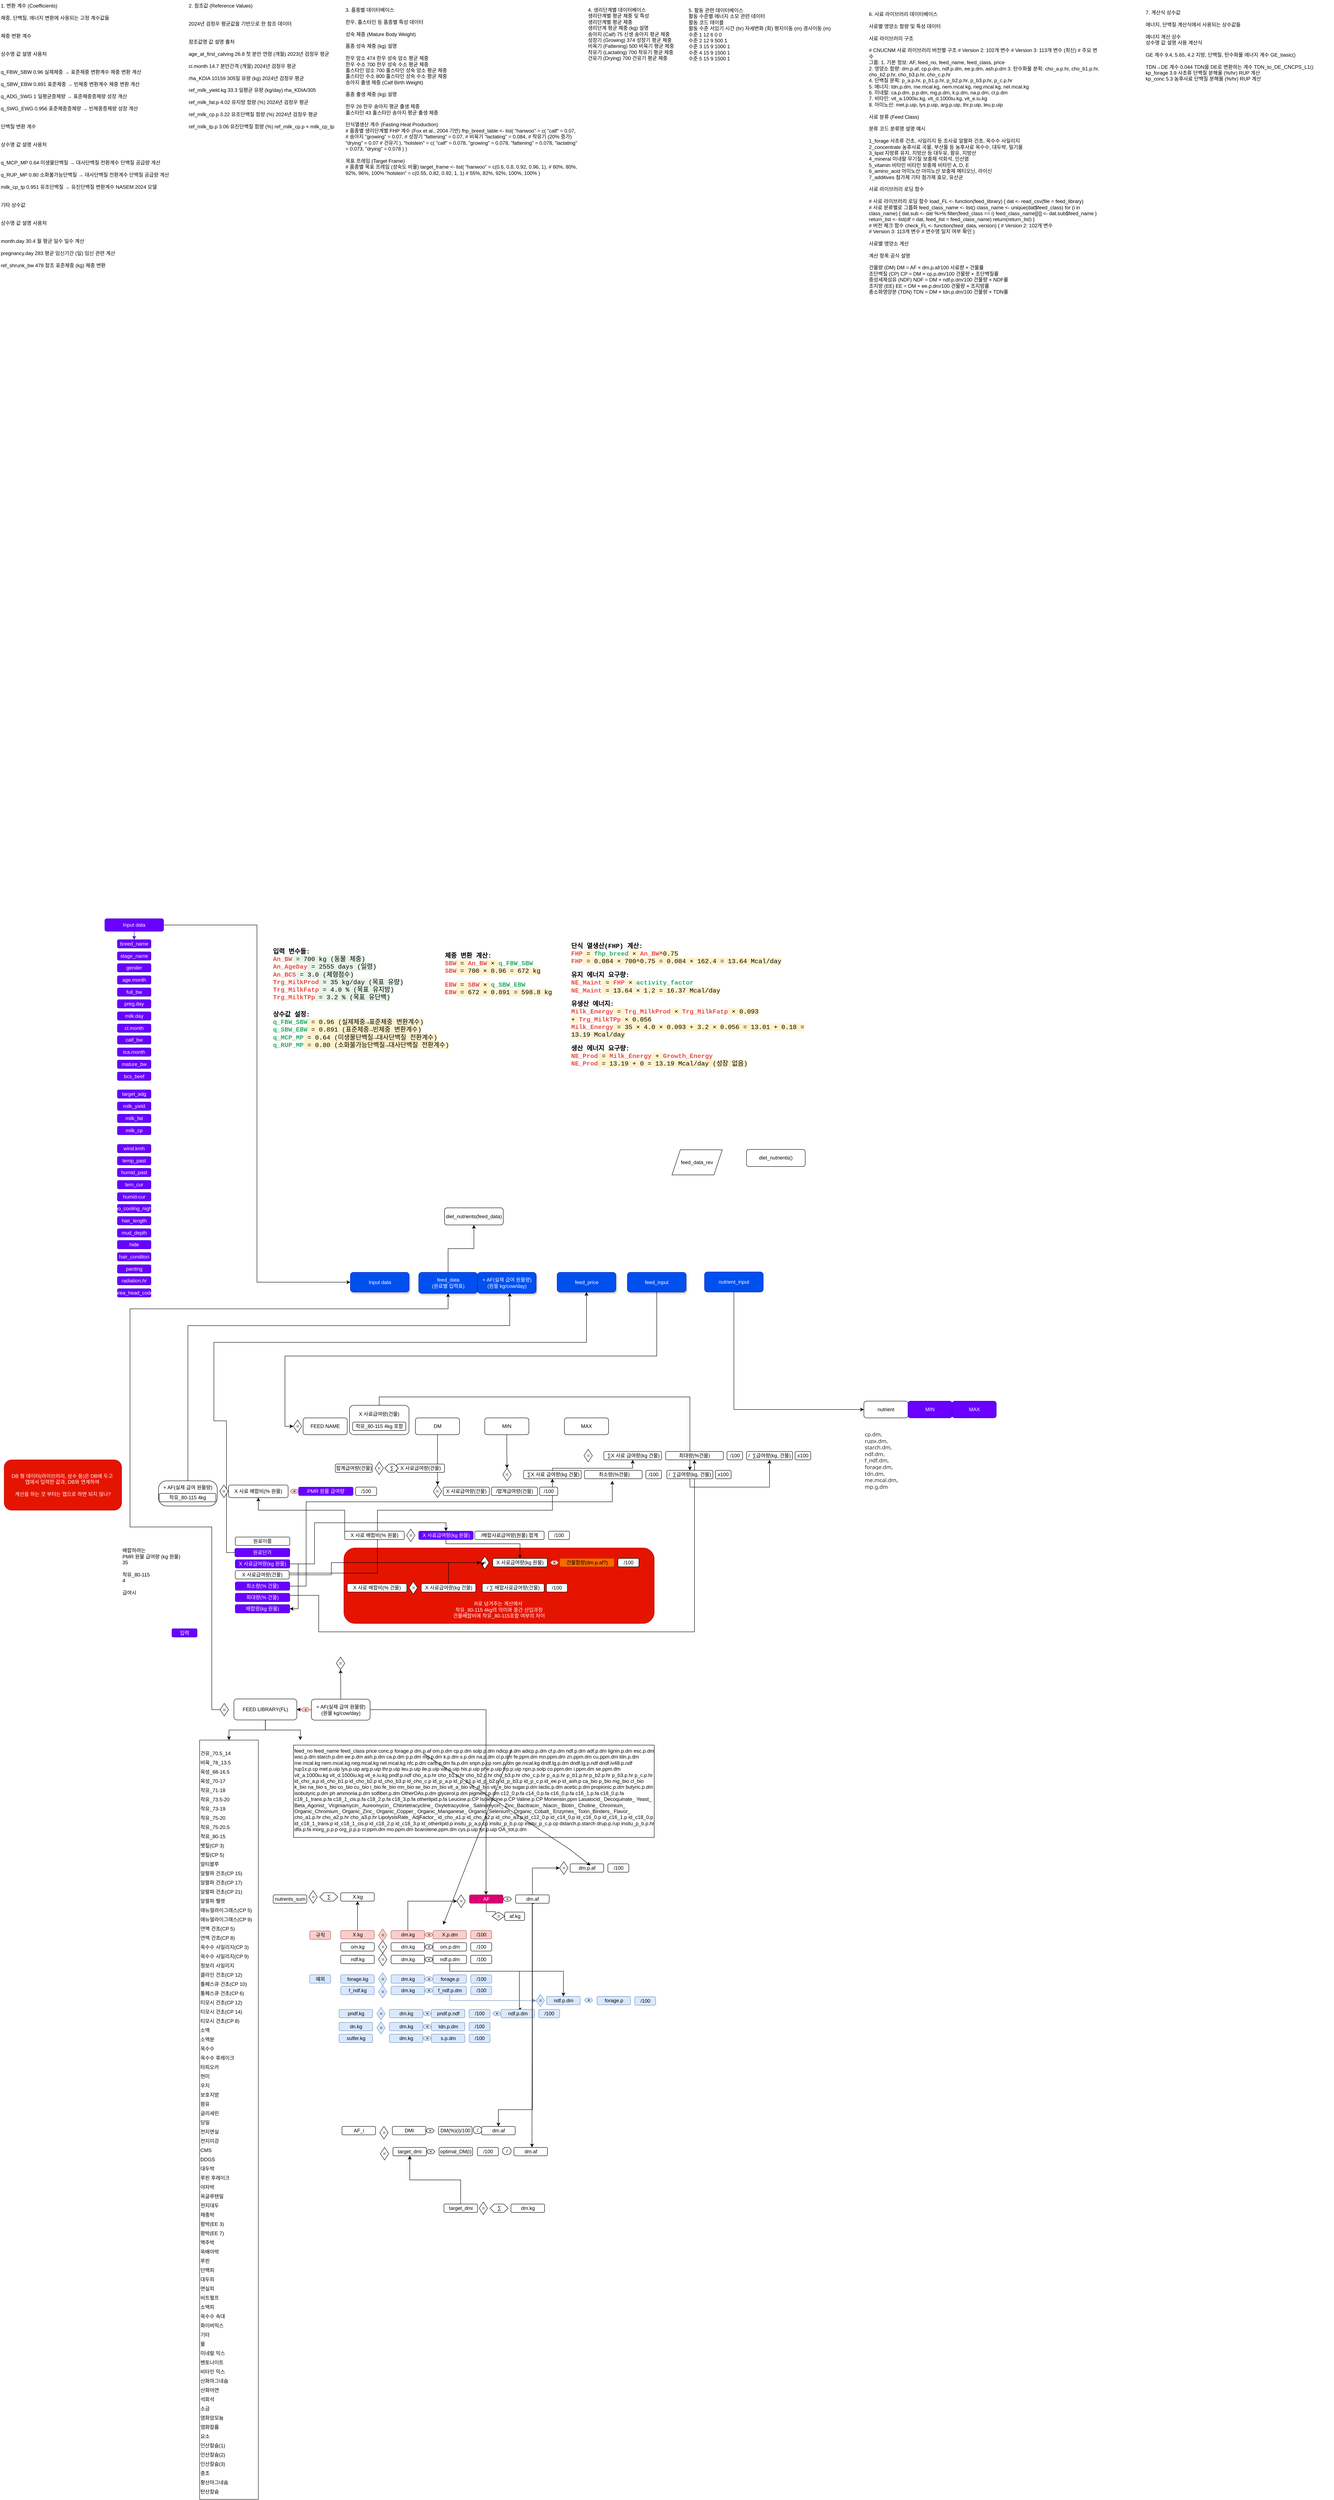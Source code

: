 <mxfile version="28.1.1">
  <diagram name="페이지-1" id="SmW_AwVAWU78kg_NEIRn">
    <mxGraphModel dx="4035" dy="4322" grid="1" gridSize="10" guides="1" tooltips="1" connect="1" arrows="1" fold="1" page="1" pageScale="1" pageWidth="827" pageHeight="1169" math="0" shadow="0">
      <root>
        <mxCell id="0" />
        <mxCell id="1" parent="0" />
        <mxCell id="2PLSoOHjRMfkNwMJFCkK-115" value="&lt;div&gt;&lt;br&gt;&lt;/div&gt;&lt;div&gt;&lt;br&gt;&lt;/div&gt;&lt;div&gt;&lt;br&gt;&lt;/div&gt;&lt;div&gt;&lt;br&gt;&lt;/div&gt;&lt;div&gt;&lt;br&gt;&lt;/div&gt;&lt;div&gt;&lt;br&gt;&lt;/div&gt;&lt;div&gt;&lt;span style=&quot;background-color: transparent; color: light-dark(rgb(255, 255, 255), rgb(18, 18, 18));&quot;&gt;&lt;br&gt;&lt;/span&gt;&lt;/div&gt;&lt;div&gt;&lt;span style=&quot;background-color: transparent; color: light-dark(rgb(255, 255, 255), rgb(18, 18, 18));&quot;&gt;&lt;br&gt;&lt;/span&gt;&lt;/div&gt;&lt;div&gt;&lt;span style=&quot;background-color: transparent; color: light-dark(rgb(255, 255, 255), rgb(18, 18, 18));&quot;&gt;R로 넘겨주는 계산에서&amp;nbsp;&lt;/span&gt;&lt;/div&gt;&lt;div&gt;착유_80-115 4kg의 의미와 중간 산입과정&lt;/div&gt;&lt;div&gt;건물배합비에 착유_80-115포함 여부의 차이&lt;/div&gt;" style="rounded=1;whiteSpace=wrap;html=1;strokeColor=#B20000;fillColor=#e51400;fontColor=#ffffff;" parent="1" vertex="1">
          <mxGeometry x="-1620" y="430" width="740" height="180" as="geometry" />
        </mxCell>
        <mxCell id="2PLSoOHjRMfkNwMJFCkK-111" style="edgeStyle=orthogonalEdgeStyle;rounded=0;orthogonalLoop=1;jettySize=auto;html=1;exitX=1;exitY=0.5;exitDx=0;exitDy=0;" parent="1" source="5HfsjVYCLDOKEPZBOpGv-141" target="NkLkqoC_KYj46b-fXLGR-2" edge="1">
          <mxGeometry relative="1" as="geometry">
            <Array as="points">
              <mxPoint x="-1281" y="816" />
            </Array>
          </mxGeometry>
        </mxCell>
        <mxCell id="NkLkqoC_KYj46b-fXLGR-1" value="af.kg" style="rounded=1;whiteSpace=wrap;html=1;" parent="1" vertex="1">
          <mxGeometry x="-1236.5" y="1298" width="47.5" height="20" as="geometry" />
        </mxCell>
        <mxCell id="2PLSoOHjRMfkNwMJFCkK-64" style="edgeStyle=orthogonalEdgeStyle;rounded=0;orthogonalLoop=1;jettySize=auto;html=1;exitX=0.5;exitY=1;exitDx=0;exitDy=0;entryX=1;entryY=1;entryDx=0;entryDy=0;" parent="1" source="NkLkqoC_KYj46b-fXLGR-2" target="5HfsjVYCLDOKEPZBOpGv-115" edge="1">
          <mxGeometry relative="1" as="geometry" />
        </mxCell>
        <mxCell id="NkLkqoC_KYj46b-fXLGR-2" value="AF" style="rounded=1;whiteSpace=wrap;html=1;fillColor=#d80073;fontColor=#ffffff;strokeColor=#A50040;" parent="1" vertex="1">
          <mxGeometry x="-1320.5" y="1257" width="80" height="20" as="geometry" />
        </mxCell>
        <mxCell id="NkLkqoC_KYj46b-fXLGR-5" value="dm.p.af" style="rounded=1;whiteSpace=wrap;html=1;" parent="1" vertex="1">
          <mxGeometry x="-1080.5" y="1183" width="80" height="20" as="geometry" />
        </mxCell>
        <mxCell id="NkLkqoC_KYj46b-fXLGR-7" value="=" style="rhombus;whiteSpace=wrap;html=1;" parent="1" vertex="1">
          <mxGeometry x="-1350.5" y="1257" width="20" height="30" as="geometry" />
        </mxCell>
        <mxCell id="NkLkqoC_KYj46b-fXLGR-10" value="×" style="whiteSpace=wrap;html=1;shape=mxgraph.basic.octagon2;align=center;verticalAlign=middle;dx=15;" parent="1" vertex="1">
          <mxGeometry x="-1240.5" y="1262" width="20" height="10" as="geometry" />
        </mxCell>
        <mxCell id="NkLkqoC_KYj46b-fXLGR-11" value="/100" style="rounded=1;whiteSpace=wrap;html=1;" parent="1" vertex="1">
          <mxGeometry x="-990.5" y="1183" width="50" height="20" as="geometry" />
        </mxCell>
        <mxCell id="NkLkqoC_KYj46b-fXLGR-12" value="dm.kg" style="rounded=1;whiteSpace=wrap;html=1;fillColor=#dae8fc;strokeColor=#6c8ebf;" parent="1" vertex="1">
          <mxGeometry x="-1507.5" y="1447.5" width="80" height="20" as="geometry" />
        </mxCell>
        <mxCell id="NkLkqoC_KYj46b-fXLGR-13" value="forage.p" style="rounded=1;whiteSpace=wrap;html=1;fillColor=#dae8fc;strokeColor=#6c8ebf;" parent="1" vertex="1">
          <mxGeometry x="-1407.5" y="1447.5" width="80" height="20" as="geometry" />
        </mxCell>
        <mxCell id="NkLkqoC_KYj46b-fXLGR-14" value="×" style="whiteSpace=wrap;html=1;shape=mxgraph.basic.octagon2;align=center;verticalAlign=middle;dx=15;fillColor=#dae8fc;strokeColor=#6c8ebf;" parent="1" vertex="1">
          <mxGeometry x="-1427.5" y="1452.5" width="20" height="10" as="geometry" />
        </mxCell>
        <mxCell id="NkLkqoC_KYj46b-fXLGR-15" value="/100" style="rounded=1;whiteSpace=wrap;html=1;fillColor=#dae8fc;strokeColor=#6c8ebf;" parent="1" vertex="1">
          <mxGeometry x="-1317.5" y="1447.5" width="50" height="20" as="geometry" />
        </mxCell>
        <mxCell id="NkLkqoC_KYj46b-fXLGR-16" value="forage.kg" style="rounded=1;whiteSpace=wrap;html=1;fillColor=#dae8fc;strokeColor=#6c8ebf;" parent="1" vertex="1">
          <mxGeometry x="-1627.5" y="1447.5" width="80" height="20" as="geometry" />
        </mxCell>
        <mxCell id="NkLkqoC_KYj46b-fXLGR-17" value="=" style="rhombus;whiteSpace=wrap;html=1;fillColor=#dae8fc;strokeColor=#6c8ebf;" parent="1" vertex="1">
          <mxGeometry x="-1537.5" y="1442.5" width="20" height="30" as="geometry" />
        </mxCell>
        <mxCell id="NkLkqoC_KYj46b-fXLGR-18" value="dm.kg" style="rounded=1;whiteSpace=wrap;html=1;" parent="1" vertex="1">
          <mxGeometry x="-1507.5" y="1371" width="80" height="20" as="geometry" />
        </mxCell>
        <mxCell id="NkLkqoC_KYj46b-fXLGR-19" value="om.p.dm" style="rounded=1;whiteSpace=wrap;html=1;" parent="1" vertex="1">
          <mxGeometry x="-1407.5" y="1371" width="80" height="20" as="geometry" />
        </mxCell>
        <mxCell id="NkLkqoC_KYj46b-fXLGR-20" value="×" style="whiteSpace=wrap;html=1;shape=mxgraph.basic.octagon2;align=center;verticalAlign=middle;dx=15;" parent="1" vertex="1">
          <mxGeometry x="-1427.5" y="1376" width="20" height="10" as="geometry" />
        </mxCell>
        <mxCell id="NkLkqoC_KYj46b-fXLGR-21" value="/100" style="rounded=1;whiteSpace=wrap;html=1;" parent="1" vertex="1">
          <mxGeometry x="-1317.5" y="1371" width="50" height="20" as="geometry" />
        </mxCell>
        <mxCell id="NkLkqoC_KYj46b-fXLGR-22" value="om.kg" style="rounded=1;whiteSpace=wrap;html=1;" parent="1" vertex="1">
          <mxGeometry x="-1627.5" y="1371" width="80" height="20" as="geometry" />
        </mxCell>
        <mxCell id="NkLkqoC_KYj46b-fXLGR-23" value="=" style="rhombus;whiteSpace=wrap;html=1;" parent="1" vertex="1">
          <mxGeometry x="-1537.5" y="1366" width="20" height="30" as="geometry" />
        </mxCell>
        <mxCell id="NkLkqoC_KYj46b-fXLGR-30" value="dm.kg" style="rounded=1;whiteSpace=wrap;html=1;" parent="1" vertex="1">
          <mxGeometry x="-1507.5" y="1401" width="80" height="20" as="geometry" />
        </mxCell>
        <mxCell id="2PLSoOHjRMfkNwMJFCkK-38" style="edgeStyle=orthogonalEdgeStyle;rounded=0;orthogonalLoop=1;jettySize=auto;html=1;exitX=0.5;exitY=1;exitDx=0;exitDy=0;entryX=0.5;entryY=0;entryDx=0;entryDy=0;" parent="1" source="NkLkqoC_KYj46b-fXLGR-31" target="NkLkqoC_KYj46b-fXLGR-111" edge="1">
          <mxGeometry relative="1" as="geometry">
            <Array as="points">
              <mxPoint x="-1367.5" y="1439" />
              <mxPoint x="-1201.5" y="1439" />
            </Array>
          </mxGeometry>
        </mxCell>
        <mxCell id="2PLSoOHjRMfkNwMJFCkK-40" style="edgeStyle=orthogonalEdgeStyle;rounded=0;orthogonalLoop=1;jettySize=auto;html=1;exitX=0.5;exitY=1;exitDx=0;exitDy=0;entryX=0.5;entryY=0;entryDx=0;entryDy=0;" parent="1" source="NkLkqoC_KYj46b-fXLGR-31" target="2PLSoOHjRMfkNwMJFCkK-22" edge="1">
          <mxGeometry relative="1" as="geometry">
            <Array as="points">
              <mxPoint x="-1367.5" y="1439" />
              <mxPoint x="-1096.5" y="1439" />
            </Array>
          </mxGeometry>
        </mxCell>
        <mxCell id="NkLkqoC_KYj46b-fXLGR-31" value="ndf.p.dm" style="rounded=1;whiteSpace=wrap;html=1;" parent="1" vertex="1">
          <mxGeometry x="-1407.5" y="1401" width="80" height="20" as="geometry" />
        </mxCell>
        <mxCell id="NkLkqoC_KYj46b-fXLGR-32" value="×" style="whiteSpace=wrap;html=1;shape=mxgraph.basic.octagon2;align=center;verticalAlign=middle;dx=15;" parent="1" vertex="1">
          <mxGeometry x="-1427.5" y="1406" width="20" height="10" as="geometry" />
        </mxCell>
        <mxCell id="NkLkqoC_KYj46b-fXLGR-33" value="/100" style="rounded=1;whiteSpace=wrap;html=1;" parent="1" vertex="1">
          <mxGeometry x="-1317.5" y="1401" width="50" height="20" as="geometry" />
        </mxCell>
        <mxCell id="NkLkqoC_KYj46b-fXLGR-34" value="ndf.kg" style="rounded=1;whiteSpace=wrap;html=1;" parent="1" vertex="1">
          <mxGeometry x="-1627.5" y="1401" width="80" height="20" as="geometry" />
        </mxCell>
        <mxCell id="NkLkqoC_KYj46b-fXLGR-35" value="=" style="rhombus;whiteSpace=wrap;html=1;" parent="1" vertex="1">
          <mxGeometry x="-1537.5" y="1396" width="20" height="30" as="geometry" />
        </mxCell>
        <mxCell id="NkLkqoC_KYj46b-fXLGR-38" value="dm.kg" style="rounded=1;whiteSpace=wrap;html=1;fillColor=#dae8fc;strokeColor=#6c8ebf;" parent="1" vertex="1">
          <mxGeometry x="-1507.5" y="1475" width="80" height="20" as="geometry" />
        </mxCell>
        <mxCell id="2PLSoOHjRMfkNwMJFCkK-39" style="edgeStyle=orthogonalEdgeStyle;rounded=0;orthogonalLoop=1;jettySize=auto;html=1;exitX=0.5;exitY=1;exitDx=0;exitDy=0;entryX=0;entryY=0.5;entryDx=0;entryDy=0;fillColor=#dae8fc;strokeColor=#6c8ebf;" parent="1" source="NkLkqoC_KYj46b-fXLGR-39" target="2PLSoOHjRMfkNwMJFCkK-30" edge="1">
          <mxGeometry relative="1" as="geometry">
            <Array as="points">
              <mxPoint x="-1367.5" y="1509" />
            </Array>
          </mxGeometry>
        </mxCell>
        <mxCell id="NkLkqoC_KYj46b-fXLGR-39" value="f_ndf.p.dm" style="rounded=1;whiteSpace=wrap;html=1;fillColor=#dae8fc;strokeColor=#6c8ebf;" parent="1" vertex="1">
          <mxGeometry x="-1407.5" y="1475" width="80" height="20" as="geometry" />
        </mxCell>
        <mxCell id="NkLkqoC_KYj46b-fXLGR-40" value="×" style="whiteSpace=wrap;html=1;shape=mxgraph.basic.octagon2;align=center;verticalAlign=middle;dx=15;fillColor=#dae8fc;strokeColor=#6c8ebf;" parent="1" vertex="1">
          <mxGeometry x="-1427.5" y="1480" width="20" height="10" as="geometry" />
        </mxCell>
        <mxCell id="NkLkqoC_KYj46b-fXLGR-41" value="/100" style="rounded=1;whiteSpace=wrap;html=1;fillColor=#dae8fc;strokeColor=#6c8ebf;" parent="1" vertex="1">
          <mxGeometry x="-1317.5" y="1475" width="50" height="20" as="geometry" />
        </mxCell>
        <mxCell id="NkLkqoC_KYj46b-fXLGR-42" value="f_ndf.kg" style="rounded=1;whiteSpace=wrap;html=1;fillColor=#dae8fc;strokeColor=#6c8ebf;" parent="1" vertex="1">
          <mxGeometry x="-1627.5" y="1475" width="80" height="20" as="geometry" />
        </mxCell>
        <mxCell id="NkLkqoC_KYj46b-fXLGR-43" value="=" style="rhombus;whiteSpace=wrap;html=1;fillColor=#dae8fc;strokeColor=#6c8ebf;" parent="1" vertex="1">
          <mxGeometry x="-1537.5" y="1473" width="20" height="30" as="geometry" />
        </mxCell>
        <mxCell id="NkLkqoC_KYj46b-fXLGR-99" value="dm.kg" style="rounded=1;whiteSpace=wrap;html=1;fillColor=#dae8fc;strokeColor=#6c8ebf;" parent="1" vertex="1">
          <mxGeometry x="-1511.5" y="1530" width="80" height="20" as="geometry" />
        </mxCell>
        <mxCell id="NkLkqoC_KYj46b-fXLGR-100" value="pndf.p.ndf" style="rounded=1;whiteSpace=wrap;html=1;fillColor=#dae8fc;strokeColor=#6c8ebf;" parent="1" vertex="1">
          <mxGeometry x="-1411.5" y="1530" width="80" height="20" as="geometry" />
        </mxCell>
        <mxCell id="NkLkqoC_KYj46b-fXLGR-101" value="×" style="whiteSpace=wrap;html=1;shape=mxgraph.basic.octagon2;align=center;verticalAlign=middle;dx=15;fillColor=#dae8fc;strokeColor=#6c8ebf;" parent="1" vertex="1">
          <mxGeometry x="-1431.5" y="1535" width="20" height="10" as="geometry" />
        </mxCell>
        <mxCell id="NkLkqoC_KYj46b-fXLGR-102" value="/100" style="rounded=1;whiteSpace=wrap;html=1;fillColor=#dae8fc;strokeColor=#6c8ebf;" parent="1" vertex="1">
          <mxGeometry x="-1321.5" y="1530" width="50" height="20" as="geometry" />
        </mxCell>
        <mxCell id="NkLkqoC_KYj46b-fXLGR-103" value="pndf.kg" style="rounded=1;whiteSpace=wrap;html=1;fillColor=#dae8fc;strokeColor=#6c8ebf;" parent="1" vertex="1">
          <mxGeometry x="-1631.5" y="1530" width="80" height="20" as="geometry" />
        </mxCell>
        <mxCell id="NkLkqoC_KYj46b-fXLGR-104" value="=" style="rhombus;whiteSpace=wrap;html=1;fillColor=#dae8fc;strokeColor=#6c8ebf;" parent="1" vertex="1">
          <mxGeometry x="-1541.5" y="1525" width="20" height="30" as="geometry" />
        </mxCell>
        <mxCell id="NkLkqoC_KYj46b-fXLGR-105" value="dm.kg" style="rounded=1;whiteSpace=wrap;html=1;fillColor=#dae8fc;strokeColor=#6c8ebf;" parent="1" vertex="1">
          <mxGeometry x="-1511.5" y="1561" width="80" height="20" as="geometry" />
        </mxCell>
        <mxCell id="NkLkqoC_KYj46b-fXLGR-106" value="tdn.p.dm" style="rounded=1;whiteSpace=wrap;html=1;fillColor=#dae8fc;strokeColor=#6c8ebf;" parent="1" vertex="1">
          <mxGeometry x="-1411.5" y="1561" width="80" height="20" as="geometry" />
        </mxCell>
        <mxCell id="NkLkqoC_KYj46b-fXLGR-107" value="×" style="whiteSpace=wrap;html=1;shape=mxgraph.basic.octagon2;align=center;verticalAlign=middle;dx=2.5;fillColor=#dae8fc;strokeColor=#6c8ebf;" parent="1" vertex="1">
          <mxGeometry x="-1431.5" y="1566" width="20" height="10" as="geometry" />
        </mxCell>
        <mxCell id="NkLkqoC_KYj46b-fXLGR-108" value="/100" style="rounded=1;whiteSpace=wrap;html=1;fillColor=#dae8fc;strokeColor=#6c8ebf;" parent="1" vertex="1">
          <mxGeometry x="-1321.5" y="1561" width="50" height="20" as="geometry" />
        </mxCell>
        <mxCell id="NkLkqoC_KYj46b-fXLGR-109" value="dn.kg" style="rounded=1;whiteSpace=wrap;html=1;fillColor=#dae8fc;strokeColor=#6c8ebf;" parent="1" vertex="1">
          <mxGeometry x="-1631.5" y="1561" width="80" height="20" as="geometry" />
        </mxCell>
        <mxCell id="NkLkqoC_KYj46b-fXLGR-110" value="=" style="rhombus;whiteSpace=wrap;html=1;fillColor=#dae8fc;strokeColor=#6c8ebf;" parent="1" vertex="1">
          <mxGeometry x="-1541.5" y="1559" width="20" height="30" as="geometry" />
        </mxCell>
        <mxCell id="NkLkqoC_KYj46b-fXLGR-111" value="ndf.p.dm" style="rounded=1;whiteSpace=wrap;html=1;fillColor=#dae8fc;strokeColor=#6c8ebf;" parent="1" vertex="1">
          <mxGeometry x="-1245.5" y="1530" width="80" height="20" as="geometry" />
        </mxCell>
        <mxCell id="NkLkqoC_KYj46b-fXLGR-112" value="×" style="whiteSpace=wrap;html=1;shape=mxgraph.basic.octagon2;align=center;verticalAlign=middle;dx=15;fillColor=#dae8fc;strokeColor=#6c8ebf;" parent="1" vertex="1">
          <mxGeometry x="-1265.5" y="1535" width="20" height="10" as="geometry" />
        </mxCell>
        <mxCell id="NkLkqoC_KYj46b-fXLGR-113" value="/100" style="rounded=1;whiteSpace=wrap;html=1;fillColor=#dae8fc;strokeColor=#6c8ebf;" parent="1" vertex="1">
          <mxGeometry x="-1155.5" y="1530" width="50" height="20" as="geometry" />
        </mxCell>
        <mxCell id="NkLkqoC_KYj46b-fXLGR-116" value="breed_name" style="rounded=1;whiteSpace=wrap;html=1;fillColor=#6a00ff;fontColor=#ffffff;strokeColor=#3700CC;" parent="1" vertex="1">
          <mxGeometry x="-2160" y="-1020" width="80" height="20" as="geometry" />
        </mxCell>
        <mxCell id="NkLkqoC_KYj46b-fXLGR-117" value="stage_name" style="rounded=1;whiteSpace=wrap;html=1;fillColor=#6a00ff;fontColor=#ffffff;strokeColor=#3700CC;" parent="1" vertex="1">
          <mxGeometry x="-2160" y="-991" width="80" height="20" as="geometry" />
        </mxCell>
        <mxCell id="NkLkqoC_KYj46b-fXLGR-118" value="gender" style="rounded=1;whiteSpace=wrap;html=1;fillColor=#6a00ff;fontColor=#ffffff;strokeColor=#3700CC;" parent="1" vertex="1">
          <mxGeometry x="-2160" y="-963" width="80" height="20" as="geometry" />
        </mxCell>
        <mxCell id="NkLkqoC_KYj46b-fXLGR-119" value="age.month" style="rounded=1;whiteSpace=wrap;html=1;fillColor=#6a00ff;fontColor=#ffffff;strokeColor=#3700CC;" parent="1" vertex="1">
          <mxGeometry x="-2160" y="-934" width="80" height="20" as="geometry" />
        </mxCell>
        <mxCell id="5HfsjVYCLDOKEPZBOpGv-1" value="full_bw" style="rounded=1;whiteSpace=wrap;html=1;fillColor=#6a00ff;fontColor=#ffffff;strokeColor=#3700CC;" parent="1" vertex="1">
          <mxGeometry x="-2160" y="-905" width="80" height="20" as="geometry" />
        </mxCell>
        <mxCell id="5HfsjVYCLDOKEPZBOpGv-2" value="preg.day" style="rounded=1;whiteSpace=wrap;html=1;fillColor=#6a00ff;fontColor=#ffffff;strokeColor=#3700CC;" parent="1" vertex="1">
          <mxGeometry x="-2160" y="-877" width="80" height="20" as="geometry" />
        </mxCell>
        <mxCell id="5HfsjVYCLDOKEPZBOpGv-3" value="milk.day" style="rounded=1;whiteSpace=wrap;html=1;fillColor=#6a00ff;fontColor=#ffffff;strokeColor=#3700CC;" parent="1" vertex="1">
          <mxGeometry x="-2160" y="-848" width="80" height="20" as="geometry" />
        </mxCell>
        <mxCell id="5HfsjVYCLDOKEPZBOpGv-4" value="ci.month" style="rounded=1;whiteSpace=wrap;html=1;fillColor=#6a00ff;fontColor=#ffffff;strokeColor=#3700CC;" parent="1" vertex="1">
          <mxGeometry x="-2160" y="-819" width="80" height="20" as="geometry" />
        </mxCell>
        <mxCell id="5HfsjVYCLDOKEPZBOpGv-5" value="calf_bw" style="rounded=1;whiteSpace=wrap;html=1;fillColor=#6a00ff;fontColor=#ffffff;strokeColor=#3700CC;" parent="1" vertex="1">
          <mxGeometry x="-2160" y="-791" width="80" height="20" as="geometry" />
        </mxCell>
        <mxCell id="5HfsjVYCLDOKEPZBOpGv-6" value="tca.month" style="rounded=1;whiteSpace=wrap;html=1;fillColor=#6a00ff;fontColor=#ffffff;strokeColor=#3700CC;" parent="1" vertex="1">
          <mxGeometry x="-2160" y="-762" width="80" height="20" as="geometry" />
        </mxCell>
        <mxCell id="5HfsjVYCLDOKEPZBOpGv-7" value="mature_bw" style="rounded=1;whiteSpace=wrap;html=1;fillColor=#6a00ff;fontColor=#ffffff;strokeColor=#3700CC;" parent="1" vertex="1">
          <mxGeometry x="-2160" y="-733" width="80" height="20" as="geometry" />
        </mxCell>
        <mxCell id="5HfsjVYCLDOKEPZBOpGv-8" value="bcs_beef" style="rounded=1;whiteSpace=wrap;html=1;fillColor=#6a00ff;fontColor=#ffffff;strokeColor=#3700CC;" parent="1" vertex="1">
          <mxGeometry x="-2160" y="-704.5" width="80" height="20" as="geometry" />
        </mxCell>
        <mxCell id="5HfsjVYCLDOKEPZBOpGv-9" value="target_adg" style="rounded=1;whiteSpace=wrap;html=1;fillColor=#6a00ff;fontColor=#ffffff;strokeColor=#3700CC;" parent="1" vertex="1">
          <mxGeometry x="-2160" y="-662" width="80" height="20" as="geometry" />
        </mxCell>
        <mxCell id="5HfsjVYCLDOKEPZBOpGv-10" value="milk_yield" style="rounded=1;whiteSpace=wrap;html=1;fillColor=#6a00ff;fontColor=#ffffff;strokeColor=#3700CC;" parent="1" vertex="1">
          <mxGeometry x="-2160" y="-633" width="80" height="20" as="geometry" />
        </mxCell>
        <mxCell id="5HfsjVYCLDOKEPZBOpGv-11" value="milk_fat" style="rounded=1;whiteSpace=wrap;html=1;fillColor=#6a00ff;fontColor=#ffffff;strokeColor=#3700CC;" parent="1" vertex="1">
          <mxGeometry x="-2160" y="-604" width="80" height="20" as="geometry" />
        </mxCell>
        <mxCell id="5HfsjVYCLDOKEPZBOpGv-12" value="milk_cp" style="rounded=1;whiteSpace=wrap;html=1;fillColor=#6a00ff;fontColor=#ffffff;strokeColor=#3700CC;" parent="1" vertex="1">
          <mxGeometry x="-2160" y="-575" width="80" height="20" as="geometry" />
        </mxCell>
        <mxCell id="5HfsjVYCLDOKEPZBOpGv-13" value="wind.kmh" style="rounded=1;whiteSpace=wrap;html=1;fillColor=#6a00ff;fontColor=#ffffff;strokeColor=#3700CC;" parent="1" vertex="1">
          <mxGeometry x="-2160" y="-532" width="80" height="20" as="geometry" />
        </mxCell>
        <mxCell id="5HfsjVYCLDOKEPZBOpGv-14" value="temp_past" style="rounded=1;whiteSpace=wrap;html=1;fillColor=#6a00ff;fontColor=#ffffff;strokeColor=#3700CC;" parent="1" vertex="1">
          <mxGeometry x="-2160" y="-503" width="80" height="20" as="geometry" />
        </mxCell>
        <mxCell id="5HfsjVYCLDOKEPZBOpGv-15" value="humid_past" style="rounded=1;whiteSpace=wrap;html=1;fillColor=#6a00ff;fontColor=#ffffff;strokeColor=#3700CC;" parent="1" vertex="1">
          <mxGeometry x="-2160" y="-475" width="80" height="20" as="geometry" />
        </mxCell>
        <mxCell id="5HfsjVYCLDOKEPZBOpGv-16" value="tem_cur" style="rounded=1;whiteSpace=wrap;html=1;fillColor=#6a00ff;fontColor=#ffffff;strokeColor=#3700CC;" parent="1" vertex="1">
          <mxGeometry x="-2160" y="-446" width="80" height="20" as="geometry" />
        </mxCell>
        <mxCell id="5HfsjVYCLDOKEPZBOpGv-17" value="humid-cur" style="rounded=1;whiteSpace=wrap;html=1;fillColor=#6a00ff;fontColor=#ffffff;strokeColor=#3700CC;" parent="1" vertex="1">
          <mxGeometry x="-2160" y="-417" width="80" height="20" as="geometry" />
        </mxCell>
        <mxCell id="5HfsjVYCLDOKEPZBOpGv-18" value="no_cooling_night" style="rounded=1;whiteSpace=wrap;html=1;fillColor=#6a00ff;fontColor=#ffffff;strokeColor=#3700CC;" parent="1" vertex="1">
          <mxGeometry x="-2160" y="-389" width="80" height="20" as="geometry" />
        </mxCell>
        <mxCell id="5HfsjVYCLDOKEPZBOpGv-19" value="hair_length" style="rounded=1;whiteSpace=wrap;html=1;fillColor=#6a00ff;fontColor=#ffffff;strokeColor=#3700CC;" parent="1" vertex="1">
          <mxGeometry x="-2160" y="-360" width="80" height="20" as="geometry" />
        </mxCell>
        <mxCell id="5HfsjVYCLDOKEPZBOpGv-20" value="mud_depth" style="rounded=1;whiteSpace=wrap;html=1;fillColor=#6a00ff;fontColor=#ffffff;strokeColor=#3700CC;" parent="1" vertex="1">
          <mxGeometry x="-2160" y="-331" width="80" height="20" as="geometry" />
        </mxCell>
        <mxCell id="5HfsjVYCLDOKEPZBOpGv-21" value="hide" style="rounded=1;whiteSpace=wrap;html=1;fillColor=#6a00ff;fontColor=#ffffff;strokeColor=#3700CC;" parent="1" vertex="1">
          <mxGeometry x="-2160" y="-303" width="80" height="20" as="geometry" />
        </mxCell>
        <mxCell id="5HfsjVYCLDOKEPZBOpGv-22" value="hair_conditon" style="rounded=1;whiteSpace=wrap;html=1;fillColor=#6a00ff;fontColor=#ffffff;strokeColor=#3700CC;" parent="1" vertex="1">
          <mxGeometry x="-2160" y="-274" width="80" height="20" as="geometry" />
        </mxCell>
        <mxCell id="5HfsjVYCLDOKEPZBOpGv-23" value="panting" style="rounded=1;whiteSpace=wrap;html=1;fillColor=#6a00ff;fontColor=#ffffff;strokeColor=#3700CC;" parent="1" vertex="1">
          <mxGeometry x="-2160" y="-245" width="80" height="20" as="geometry" />
        </mxCell>
        <mxCell id="5HfsjVYCLDOKEPZBOpGv-24" value="radiation.hr" style="rounded=1;whiteSpace=wrap;html=1;fillColor=#6a00ff;fontColor=#ffffff;strokeColor=#3700CC;" parent="1" vertex="1">
          <mxGeometry x="-2160" y="-217" width="80" height="20" as="geometry" />
        </mxCell>
        <mxCell id="5HfsjVYCLDOKEPZBOpGv-25" value="area_head_code" style="rounded=1;whiteSpace=wrap;html=1;fillColor=#6a00ff;fontColor=#ffffff;strokeColor=#3700CC;" parent="1" vertex="1">
          <mxGeometry x="-2160" y="-188" width="80" height="20" as="geometry" />
        </mxCell>
        <mxCell id="5HfsjVYCLDOKEPZBOpGv-102" value="&lt;br&gt;&lt;table border=&quot;0&quot; cellpadding=&quot;0&quot; cellspacing=&quot;0&quot; width=&quot;184&quot; style=&quot;border-collapse:&amp;lt;br/&amp;gt; collapse;width:138pt&quot;&gt; &lt;colgroup&gt;&lt;col width=&quot;184&quot; style=&quot;mso-width-source:userset;mso-width-alt:5888;width:138pt&quot;&gt;&lt;/colgroup&gt; &lt;tbody&gt;&lt;tr height=&quot;22&quot; style=&quot;height:16.5pt&quot;&gt;  &lt;td height=&quot;22&quot; width=&quot;184&quot; style=&quot;height:16.5pt;width:138pt&quot;&gt;건유_70.5_14&lt;/td&gt; &lt;/tr&gt; &lt;tr height=&quot;22&quot; style=&quot;height:16.5pt&quot;&gt;  &lt;td height=&quot;22&quot; style=&quot;height:16.5pt&quot;&gt;비육_78_13.5&lt;/td&gt; &lt;/tr&gt; &lt;tr height=&quot;22&quot; style=&quot;height:16.5pt&quot;&gt;  &lt;td height=&quot;22&quot; style=&quot;height:16.5pt&quot;&gt;육성_68-16.5&lt;/td&gt; &lt;/tr&gt; &lt;tr height=&quot;22&quot; style=&quot;height:16.5pt&quot;&gt;  &lt;td height=&quot;22&quot; style=&quot;height:16.5pt&quot;&gt;육성_70-17&lt;/td&gt; &lt;/tr&gt; &lt;tr height=&quot;22&quot; style=&quot;height:16.5pt&quot;&gt;  &lt;td height=&quot;22&quot; style=&quot;height:16.5pt&quot;&gt;착유_71-18&lt;/td&gt; &lt;/tr&gt; &lt;tr height=&quot;22&quot; style=&quot;height:16.5pt&quot;&gt;  &lt;td height=&quot;22&quot; style=&quot;height:16.5pt&quot;&gt;착유_73.5-20&lt;/td&gt; &lt;/tr&gt; &lt;tr height=&quot;22&quot; style=&quot;height:16.5pt&quot;&gt;  &lt;td height=&quot;22&quot; style=&quot;height:16.5pt&quot;&gt;착유_73-19&lt;/td&gt; &lt;/tr&gt; &lt;tr height=&quot;22&quot; style=&quot;height:16.5pt&quot;&gt;  &lt;td height=&quot;22&quot; style=&quot;height:16.5pt&quot;&gt;착유_75-20&lt;/td&gt; &lt;/tr&gt; &lt;tr height=&quot;22&quot; style=&quot;height:16.5pt&quot;&gt;  &lt;td height=&quot;22&quot; style=&quot;height:16.5pt&quot;&gt;착유_75-20.5&lt;/td&gt; &lt;/tr&gt; &lt;tr height=&quot;22&quot; style=&quot;height:16.5pt&quot;&gt;  &lt;td height=&quot;22&quot; style=&quot;height:16.5pt&quot;&gt;착유_80-15&lt;/td&gt; &lt;/tr&gt; &lt;tr height=&quot;22&quot; style=&quot;height:16.5pt&quot;&gt;  &lt;td height=&quot;22&quot; style=&quot;height:16.5pt&quot;&gt;볏짚(CP 3)&lt;/td&gt; &lt;/tr&gt; &lt;tr height=&quot;22&quot; style=&quot;height:16.5pt&quot;&gt;  &lt;td height=&quot;22&quot; style=&quot;height:16.5pt&quot;&gt;볏짚(CP 5)&lt;/td&gt; &lt;/tr&gt; &lt;tr height=&quot;22&quot; style=&quot;height:16.5pt&quot;&gt;  &lt;td height=&quot;22&quot; style=&quot;height:16.5pt&quot;&gt;알티블루&lt;/td&gt; &lt;/tr&gt; &lt;tr height=&quot;22&quot; style=&quot;height:16.5pt&quot;&gt;  &lt;td height=&quot;22&quot; style=&quot;height:16.5pt&quot;&gt;알팔파 건초(CP 15)&lt;/td&gt; &lt;/tr&gt; &lt;tr height=&quot;22&quot; style=&quot;height:16.5pt&quot;&gt;  &lt;td height=&quot;22&quot; style=&quot;height:16.5pt&quot;&gt;알팔파 건초(CP 17)&lt;/td&gt; &lt;/tr&gt; &lt;tr height=&quot;22&quot; style=&quot;height:16.5pt&quot;&gt;  &lt;td height=&quot;22&quot; style=&quot;height:16.5pt&quot;&gt;알팔파 건초(CP 21)&lt;/td&gt; &lt;/tr&gt; &lt;tr height=&quot;22&quot; style=&quot;height:16.5pt&quot;&gt;  &lt;td height=&quot;22&quot; style=&quot;height:16.5pt&quot;&gt;알팔파 펠렛&lt;/td&gt; &lt;/tr&gt; &lt;tr height=&quot;22&quot; style=&quot;height:16.5pt&quot;&gt;  &lt;td height=&quot;22&quot; style=&quot;height:16.5pt&quot;&gt;애뉴얼라이그래스(CP 5)&lt;/td&gt; &lt;/tr&gt; &lt;tr height=&quot;22&quot; style=&quot;height:16.5pt&quot;&gt;  &lt;td height=&quot;22&quot; style=&quot;height:16.5pt&quot;&gt;애뉴얼라이그래스(CP 9)&lt;/td&gt; &lt;/tr&gt; &lt;tr height=&quot;22&quot; style=&quot;height:16.5pt&quot;&gt;  &lt;td height=&quot;22&quot; style=&quot;height:16.5pt&quot;&gt;연맥 건초(CP 5)&lt;/td&gt; &lt;/tr&gt; &lt;tr height=&quot;22&quot; style=&quot;height:16.5pt&quot;&gt;  &lt;td height=&quot;22&quot; style=&quot;height:16.5pt&quot;&gt;연맥 건초(CP 8)&lt;/td&gt; &lt;/tr&gt; &lt;tr height=&quot;22&quot; style=&quot;height:16.5pt&quot;&gt;  &lt;td height=&quot;22&quot; style=&quot;height:16.5pt&quot;&gt;옥수수 사일리지(CP 3)&lt;/td&gt; &lt;/tr&gt; &lt;tr height=&quot;22&quot; style=&quot;height:16.5pt&quot;&gt;  &lt;td height=&quot;22&quot; style=&quot;height:16.5pt&quot;&gt;옥수수 사일리지(CP 9)&lt;/td&gt; &lt;/tr&gt; &lt;tr height=&quot;22&quot; style=&quot;height:16.5pt&quot;&gt;  &lt;td height=&quot;22&quot; style=&quot;height:16.5pt&quot;&gt;청보리 사일리지&lt;/td&gt; &lt;/tr&gt; &lt;tr height=&quot;22&quot; style=&quot;height:16.5pt&quot;&gt;  &lt;td height=&quot;22&quot; style=&quot;height:16.5pt&quot;&gt;클라인 건초(CP 12)&lt;/td&gt; &lt;/tr&gt; &lt;tr height=&quot;22&quot; style=&quot;height:16.5pt&quot;&gt;  &lt;td height=&quot;22&quot; style=&quot;height:16.5pt&quot;&gt;톨페스큐 건초(CP 10)&lt;/td&gt; &lt;/tr&gt; &lt;tr height=&quot;22&quot; style=&quot;height:16.5pt&quot;&gt;  &lt;td height=&quot;22&quot; style=&quot;height:16.5pt&quot;&gt;톨페스큐 건초(CP 6)&lt;/td&gt; &lt;/tr&gt; &lt;tr height=&quot;22&quot; style=&quot;height:16.5pt&quot;&gt;  &lt;td height=&quot;22&quot; style=&quot;height:16.5pt&quot;&gt;티모시 건초(CP 12)&lt;/td&gt; &lt;/tr&gt; &lt;tr height=&quot;22&quot; style=&quot;height:16.5pt&quot;&gt;  &lt;td height=&quot;22&quot; style=&quot;height:16.5pt&quot;&gt;티모시 건초(CP 14)&lt;/td&gt; &lt;/tr&gt; &lt;tr height=&quot;22&quot; style=&quot;height:16.5pt&quot;&gt;  &lt;td height=&quot;22&quot; style=&quot;height:16.5pt&quot;&gt;티모시 건초(CP 8)&lt;/td&gt; &lt;/tr&gt; &lt;tr height=&quot;22&quot; style=&quot;height:16.5pt&quot;&gt;  &lt;td height=&quot;22&quot; style=&quot;height:16.5pt&quot;&gt;소맥&lt;/td&gt; &lt;/tr&gt; &lt;tr height=&quot;22&quot; style=&quot;height:16.5pt&quot;&gt;  &lt;td height=&quot;22&quot; style=&quot;height:16.5pt&quot;&gt;소맥분&lt;/td&gt; &lt;/tr&gt; &lt;tr height=&quot;22&quot; style=&quot;height:16.5pt&quot;&gt;  &lt;td height=&quot;22&quot; style=&quot;height:16.5pt&quot;&gt;옥수수&lt;/td&gt; &lt;/tr&gt; &lt;tr height=&quot;22&quot; style=&quot;height:16.5pt&quot;&gt;  &lt;td height=&quot;22&quot; style=&quot;height:16.5pt&quot;&gt;옥수수 후레이크&lt;/td&gt; &lt;/tr&gt; &lt;tr height=&quot;22&quot; style=&quot;height:16.5pt&quot;&gt;  &lt;td height=&quot;22&quot; style=&quot;height:16.5pt&quot;&gt;타피오카&lt;/td&gt; &lt;/tr&gt; &lt;tr height=&quot;22&quot; style=&quot;height:16.5pt&quot;&gt;  &lt;td height=&quot;22&quot; style=&quot;height:16.5pt&quot;&gt;현미&lt;/td&gt; &lt;/tr&gt; &lt;tr height=&quot;22&quot; style=&quot;height:16.5pt&quot;&gt;  &lt;td height=&quot;22&quot; style=&quot;height:16.5pt&quot;&gt;우지&lt;/td&gt; &lt;/tr&gt; &lt;tr height=&quot;22&quot; style=&quot;height:16.5pt&quot;&gt;  &lt;td height=&quot;22&quot; style=&quot;height:16.5pt&quot;&gt;보호지방&lt;/td&gt; &lt;/tr&gt; &lt;tr height=&quot;22&quot; style=&quot;height:16.5pt&quot;&gt;  &lt;td height=&quot;22&quot; style=&quot;height:16.5pt&quot;&gt;팜유&lt;/td&gt; &lt;/tr&gt; &lt;tr height=&quot;22&quot; style=&quot;height:16.5pt&quot;&gt;  &lt;td height=&quot;22&quot; style=&quot;height:16.5pt&quot;&gt;글리세린&lt;/td&gt; &lt;/tr&gt; &lt;tr height=&quot;22&quot; style=&quot;height:16.5pt&quot;&gt;  &lt;td height=&quot;22&quot; style=&quot;height:16.5pt&quot;&gt;당밀&lt;/td&gt; &lt;/tr&gt; &lt;tr height=&quot;22&quot; style=&quot;height:16.5pt&quot;&gt;  &lt;td height=&quot;22&quot; style=&quot;height:16.5pt&quot;&gt;전지면실&lt;/td&gt; &lt;/tr&gt; &lt;tr height=&quot;22&quot; style=&quot;height:16.5pt&quot;&gt;  &lt;td height=&quot;22&quot; style=&quot;height:16.5pt&quot;&gt;전지미강&lt;/td&gt; &lt;/tr&gt; &lt;tr height=&quot;22&quot; style=&quot;height:16.5pt&quot;&gt;  &lt;td height=&quot;22&quot; style=&quot;height:16.5pt&quot;&gt;CMS&lt;/td&gt; &lt;/tr&gt; &lt;tr height=&quot;22&quot; style=&quot;height:16.5pt&quot;&gt;  &lt;td height=&quot;22&quot; style=&quot;height:16.5pt&quot;&gt;DDGS&lt;/td&gt; &lt;/tr&gt; &lt;tr height=&quot;22&quot; style=&quot;height:16.5pt&quot;&gt;  &lt;td height=&quot;22&quot; style=&quot;height:16.5pt&quot;&gt;대두박&lt;/td&gt; &lt;/tr&gt; &lt;tr height=&quot;22&quot; style=&quot;height:16.5pt&quot;&gt;  &lt;td height=&quot;22&quot; style=&quot;height:16.5pt&quot;&gt;루핀 후레이크&lt;/td&gt; &lt;/tr&gt; &lt;tr height=&quot;22&quot; style=&quot;height:16.5pt&quot;&gt;  &lt;td height=&quot;22&quot; style=&quot;height:16.5pt&quot;&gt;야자박&lt;/td&gt; &lt;/tr&gt; &lt;tr height=&quot;22&quot; style=&quot;height:16.5pt&quot;&gt;  &lt;td height=&quot;22&quot; style=&quot;height:16.5pt&quot;&gt;옥글루텐밀&lt;/td&gt; &lt;/tr&gt; &lt;tr height=&quot;22&quot; style=&quot;height:16.5pt&quot;&gt;  &lt;td height=&quot;22&quot; style=&quot;height:16.5pt&quot;&gt;전지대두&lt;/td&gt; &lt;/tr&gt; &lt;tr height=&quot;22&quot; style=&quot;height:16.5pt&quot;&gt;  &lt;td height=&quot;22&quot; style=&quot;height:16.5pt&quot;&gt;채종박&lt;/td&gt; &lt;/tr&gt; &lt;tr height=&quot;22&quot; style=&quot;height:16.5pt&quot;&gt;  &lt;td height=&quot;22&quot; style=&quot;height:16.5pt&quot;&gt;팜박(EE 3)&lt;/td&gt; &lt;/tr&gt; &lt;tr height=&quot;22&quot; style=&quot;height:16.5pt&quot;&gt;  &lt;td height=&quot;22&quot; style=&quot;height:16.5pt&quot;&gt;팜박(EE 7)&lt;/td&gt; &lt;/tr&gt; &lt;tr height=&quot;22&quot; style=&quot;height:16.5pt&quot;&gt;  &lt;td height=&quot;22&quot; style=&quot;height:16.5pt&quot;&gt;맥주박&lt;/td&gt; &lt;/tr&gt; &lt;tr height=&quot;22&quot; style=&quot;height:16.5pt&quot;&gt;  &lt;td height=&quot;22&quot; style=&quot;height:16.5pt&quot;&gt;옥배아박&lt;/td&gt; &lt;/tr&gt; &lt;tr height=&quot;22&quot; style=&quot;height:16.5pt&quot;&gt;  &lt;td height=&quot;22&quot; style=&quot;height:16.5pt&quot;&gt;루핀&lt;/td&gt; &lt;/tr&gt; &lt;tr height=&quot;22&quot; style=&quot;height:16.5pt&quot;&gt;  &lt;td height=&quot;22&quot; style=&quot;height:16.5pt&quot;&gt;단백피&lt;/td&gt; &lt;/tr&gt; &lt;tr height=&quot;22&quot; style=&quot;height:16.5pt&quot;&gt;  &lt;td height=&quot;22&quot; style=&quot;height:16.5pt&quot;&gt;대두피&lt;/td&gt; &lt;/tr&gt; &lt;tr height=&quot;22&quot; style=&quot;height:16.5pt&quot;&gt;  &lt;td height=&quot;22&quot; style=&quot;height:16.5pt&quot;&gt;면실피&lt;/td&gt; &lt;/tr&gt; &lt;tr height=&quot;22&quot; style=&quot;height:16.5pt&quot;&gt;  &lt;td height=&quot;22&quot; style=&quot;height:16.5pt&quot;&gt;비트펄프&lt;/td&gt; &lt;/tr&gt; &lt;tr height=&quot;22&quot; style=&quot;height:16.5pt&quot;&gt;  &lt;td height=&quot;22&quot; style=&quot;height:16.5pt&quot;&gt;소맥피&lt;/td&gt; &lt;/tr&gt; &lt;tr height=&quot;22&quot; style=&quot;height:16.5pt&quot;&gt;  &lt;td height=&quot;22&quot; style=&quot;height:16.5pt&quot;&gt;옥수수 속대&lt;/td&gt; &lt;/tr&gt; &lt;tr height=&quot;22&quot; style=&quot;height:16.5pt&quot;&gt;  &lt;td height=&quot;22&quot; style=&quot;height:16.5pt&quot;&gt;화이버믹스&lt;/td&gt; &lt;/tr&gt; &lt;tr height=&quot;22&quot; style=&quot;height:16.5pt&quot;&gt;  &lt;td height=&quot;22&quot; style=&quot;height:16.5pt&quot;&gt;기타&lt;/td&gt; &lt;/tr&gt; &lt;tr height=&quot;22&quot; style=&quot;height:16.5pt&quot;&gt;  &lt;td height=&quot;22&quot; style=&quot;height:16.5pt&quot;&gt;물&lt;/td&gt; &lt;/tr&gt; &lt;tr height=&quot;22&quot; style=&quot;height:16.5pt&quot;&gt;  &lt;td height=&quot;22&quot; style=&quot;height:16.5pt&quot;&gt;미네랄 믹스&lt;/td&gt; &lt;/tr&gt; &lt;tr height=&quot;22&quot; style=&quot;height:16.5pt&quot;&gt;  &lt;td height=&quot;22&quot; style=&quot;height:16.5pt&quot;&gt;벤토나이트&lt;/td&gt; &lt;/tr&gt; &lt;tr height=&quot;22&quot; style=&quot;height:16.5pt&quot;&gt;  &lt;td height=&quot;22&quot; style=&quot;height:16.5pt&quot;&gt;비타민 믹스&lt;/td&gt; &lt;/tr&gt; &lt;tr height=&quot;22&quot; style=&quot;height:16.5pt&quot;&gt;  &lt;td height=&quot;22&quot; style=&quot;height:16.5pt&quot;&gt;산화마그네슘&lt;/td&gt; &lt;/tr&gt; &lt;tr height=&quot;22&quot; style=&quot;height:16.5pt&quot;&gt;  &lt;td height=&quot;22&quot; style=&quot;height:16.5pt&quot;&gt;산화아연&lt;/td&gt; &lt;/tr&gt; &lt;tr height=&quot;22&quot; style=&quot;height:16.5pt&quot;&gt;  &lt;td height=&quot;22&quot; style=&quot;height:16.5pt&quot;&gt;석회석&lt;/td&gt; &lt;/tr&gt; &lt;tr height=&quot;22&quot; style=&quot;height:16.5pt&quot;&gt;  &lt;td height=&quot;22&quot; style=&quot;height:16.5pt&quot;&gt;소금&lt;/td&gt; &lt;/tr&gt; &lt;tr height=&quot;22&quot; style=&quot;height:16.5pt&quot;&gt;  &lt;td height=&quot;22&quot; style=&quot;height:16.5pt&quot;&gt;염화암모늄&lt;/td&gt; &lt;/tr&gt; &lt;tr height=&quot;22&quot; style=&quot;height:16.5pt&quot;&gt;  &lt;td height=&quot;22&quot; style=&quot;height:16.5pt&quot;&gt;염화칼륨&lt;/td&gt; &lt;/tr&gt; &lt;tr height=&quot;22&quot; style=&quot;height:16.5pt&quot;&gt;  &lt;td height=&quot;22&quot; style=&quot;height:16.5pt&quot;&gt;요소&lt;/td&gt; &lt;/tr&gt; &lt;tr height=&quot;22&quot; style=&quot;height:16.5pt&quot;&gt;  &lt;td height=&quot;22&quot; style=&quot;height:16.5pt&quot;&gt;인산칼슘(1)&lt;/td&gt; &lt;/tr&gt; &lt;tr height=&quot;22&quot; style=&quot;height:16.5pt&quot;&gt;  &lt;td height=&quot;22&quot; style=&quot;height:16.5pt&quot;&gt;인산칼슘(2)&lt;/td&gt; &lt;/tr&gt; &lt;tr height=&quot;22&quot; style=&quot;height:16.5pt&quot;&gt;  &lt;td height=&quot;22&quot; style=&quot;height:16.5pt&quot;&gt;인산칼슘(3)&lt;/td&gt; &lt;/tr&gt; &lt;tr height=&quot;22&quot; style=&quot;height:16.5pt&quot;&gt;  &lt;td height=&quot;22&quot; style=&quot;height:16.5pt&quot;&gt;중조&lt;/td&gt; &lt;/tr&gt; &lt;tr height=&quot;22&quot; style=&quot;height:16.5pt&quot;&gt;  &lt;td height=&quot;22&quot; style=&quot;height:16.5pt&quot;&gt;황산마그네슘&lt;/td&gt; &lt;/tr&gt; &lt;tr height=&quot;22&quot; style=&quot;height:16.5pt&quot;&gt;  &lt;td height=&quot;22&quot; style=&quot;height:16.5pt&quot;&gt;탄산칼슘&lt;/td&gt; &lt;/tr&gt;&lt;/tbody&gt;&lt;/table&gt;" style="text;whiteSpace=wrap;html=1;strokeColor=#111111;" parent="1" vertex="1">
          <mxGeometry x="-1964" y="888" width="140" height="1810" as="geometry" />
        </mxCell>
        <mxCell id="5HfsjVYCLDOKEPZBOpGv-104" style="edgeStyle=orthogonalEdgeStyle;rounded=0;orthogonalLoop=1;jettySize=auto;html=1;exitX=0.5;exitY=1;exitDx=0;exitDy=0;entryX=0.5;entryY=0;entryDx=0;entryDy=0;" parent="1" source="5HfsjVYCLDOKEPZBOpGv-103" target="5HfsjVYCLDOKEPZBOpGv-102" edge="1">
          <mxGeometry relative="1" as="geometry" />
        </mxCell>
        <mxCell id="5HfsjVYCLDOKEPZBOpGv-183" style="edgeStyle=orthogonalEdgeStyle;rounded=0;orthogonalLoop=1;jettySize=auto;html=1;exitX=0.5;exitY=1;exitDx=0;exitDy=0;entryX=0.5;entryY=0;entryDx=0;entryDy=0;" parent="1" source="5HfsjVYCLDOKEPZBOpGv-103" edge="1">
          <mxGeometry relative="1" as="geometry">
            <mxPoint x="-1724" y="888" as="targetPoint" />
          </mxGeometry>
        </mxCell>
        <mxCell id="5HfsjVYCLDOKEPZBOpGv-103" value="FEED LIBRARY(FL)" style="rounded=1;whiteSpace=wrap;html=1;" parent="1" vertex="1">
          <mxGeometry x="-1882.25" y="790" width="150" height="50" as="geometry" />
        </mxCell>
        <mxCell id="5HfsjVYCLDOKEPZBOpGv-109" style="edgeStyle=orthogonalEdgeStyle;rounded=0;orthogonalLoop=1;jettySize=auto;html=1;exitX=0.5;exitY=1;exitDx=0;exitDy=0;entryX=0.5;entryY=0;entryDx=0;entryDy=0;fillColor=#6a00ff;strokeColor=#3700CC;" parent="1" source="5HfsjVYCLDOKEPZBOpGv-108" target="NkLkqoC_KYj46b-fXLGR-116" edge="1">
          <mxGeometry relative="1" as="geometry" />
        </mxCell>
        <mxCell id="ooBMXuJFfqs8guWXlWjD-34" style="edgeStyle=orthogonalEdgeStyle;rounded=0;orthogonalLoop=1;jettySize=auto;html=1;exitX=1;exitY=0.5;exitDx=0;exitDy=0;entryX=0;entryY=0.5;entryDx=0;entryDy=0;" edge="1" parent="1" source="5HfsjVYCLDOKEPZBOpGv-108" target="ooBMXuJFfqs8guWXlWjD-30">
          <mxGeometry relative="1" as="geometry" />
        </mxCell>
        <mxCell id="5HfsjVYCLDOKEPZBOpGv-108" value="Input data" style="rounded=1;whiteSpace=wrap;html=1;fillColor=#6a00ff;fontColor=#ffffff;strokeColor=#3700CC;" parent="1" vertex="1">
          <mxGeometry x="-2190" y="-1070" width="140" height="30" as="geometry" />
        </mxCell>
        <mxCell id="5HfsjVYCLDOKEPZBOpGv-111" value="feed_data_rev" style="shape=parallelogram;perimeter=parallelogramPerimeter;whiteSpace=wrap;html=1;fixedSize=1;" parent="1" vertex="1">
          <mxGeometry x="-837.68" y="-519.25" width="120" height="60" as="geometry" />
        </mxCell>
        <mxCell id="5HfsjVYCLDOKEPZBOpGv-129" style="edgeStyle=orthogonalEdgeStyle;rounded=0;orthogonalLoop=1;jettySize=auto;html=1;exitX=0.5;exitY=1;exitDx=0;exitDy=0;entryX=0.5;entryY=0;entryDx=0;entryDy=0;" parent="1" source="5HfsjVYCLDOKEPZBOpGv-112" target="5HfsjVYCLDOKEPZBOpGv-127" edge="1">
          <mxGeometry relative="1" as="geometry">
            <Array as="points">
              <mxPoint x="-1170" y="1769" />
              <mxPoint x="-1251" y="1769" />
            </Array>
          </mxGeometry>
        </mxCell>
        <mxCell id="2PLSoOHjRMfkNwMJFCkK-58" style="edgeStyle=orthogonalEdgeStyle;rounded=0;orthogonalLoop=1;jettySize=auto;html=1;exitX=0.5;exitY=0;exitDx=0;exitDy=0;entryX=0;entryY=0.5;entryDx=0;entryDy=0;" parent="1" source="5HfsjVYCLDOKEPZBOpGv-112" target="5HfsjVYCLDOKEPZBOpGv-113" edge="1">
          <mxGeometry relative="1" as="geometry" />
        </mxCell>
        <mxCell id="2PLSoOHjRMfkNwMJFCkK-65" style="edgeStyle=orthogonalEdgeStyle;rounded=0;orthogonalLoop=1;jettySize=auto;html=1;exitX=0.5;exitY=1;exitDx=0;exitDy=0;" parent="1" edge="1">
          <mxGeometry relative="1" as="geometry">
            <mxPoint x="-1167.5" y="1277" as="sourcePoint" />
            <mxPoint x="-1171.5" y="1859" as="targetPoint" />
            <Array as="points">
              <mxPoint x="-1167" y="1278" />
              <mxPoint x="-1171" y="1278" />
              <mxPoint x="-1171" y="1569" />
            </Array>
          </mxGeometry>
        </mxCell>
        <mxCell id="5HfsjVYCLDOKEPZBOpGv-112" value="dm.af" style="rounded=1;whiteSpace=wrap;html=1;" parent="1" vertex="1">
          <mxGeometry x="-1210.5" y="1257" width="80" height="20" as="geometry" />
        </mxCell>
        <mxCell id="5HfsjVYCLDOKEPZBOpGv-113" value="=" style="rhombus;whiteSpace=wrap;html=1;" parent="1" vertex="1">
          <mxGeometry x="-1105.5" y="1178" width="20" height="30" as="geometry" />
        </mxCell>
        <mxCell id="5HfsjVYCLDOKEPZBOpGv-115" value="=" style="rhombus;whiteSpace=wrap;html=1;direction=south;" parent="1" vertex="1">
          <mxGeometry x="-1266.5" y="1298" width="30" height="20" as="geometry" />
        </mxCell>
        <mxCell id="5HfsjVYCLDOKEPZBOpGv-138" style="edgeStyle=orthogonalEdgeStyle;rounded=0;orthogonalLoop=1;jettySize=auto;html=1;exitX=0.5;exitY=0;exitDx=0;exitDy=0;" parent="1" source="5HfsjVYCLDOKEPZBOpGv-117" target="5HfsjVYCLDOKEPZBOpGv-130" edge="1">
          <mxGeometry relative="1" as="geometry" />
        </mxCell>
        <mxCell id="5HfsjVYCLDOKEPZBOpGv-117" value="target_dmi" style="rounded=1;whiteSpace=wrap;html=1;" parent="1" vertex="1">
          <mxGeometry x="-1381.5" y="1994" width="80" height="20" as="geometry" />
        </mxCell>
        <mxCell id="5HfsjVYCLDOKEPZBOpGv-118" value="=" style="rhombus;whiteSpace=wrap;html=1;" parent="1" vertex="1">
          <mxGeometry x="-1297.5" y="1989" width="20" height="30" as="geometry" />
        </mxCell>
        <mxCell id="5HfsjVYCLDOKEPZBOpGv-119" value="∑" style="whiteSpace=wrap;html=1;shape=mxgraph.basic.octagon2;align=center;verticalAlign=middle;dx=15;" parent="1" vertex="1">
          <mxGeometry x="-1271.5" y="1994" width="43" height="20" as="geometry" />
        </mxCell>
        <mxCell id="5HfsjVYCLDOKEPZBOpGv-121" value="dm.kg" style="rounded=1;whiteSpace=wrap;html=1;" parent="1" vertex="1">
          <mxGeometry x="-1221.5" y="1994" width="80" height="20" as="geometry" />
        </mxCell>
        <mxCell id="5HfsjVYCLDOKEPZBOpGv-122" value="DMI" style="rounded=1;whiteSpace=wrap;html=1;" parent="1" vertex="1">
          <mxGeometry x="-1504.5" y="1809" width="80" height="20" as="geometry" />
        </mxCell>
        <mxCell id="5HfsjVYCLDOKEPZBOpGv-123" value="AF_i" style="rounded=1;whiteSpace=wrap;html=1;" parent="1" vertex="1">
          <mxGeometry x="-1624.5" y="1809" width="80" height="20" as="geometry" />
        </mxCell>
        <mxCell id="5HfsjVYCLDOKEPZBOpGv-124" value="=" style="rhombus;whiteSpace=wrap;html=1;" parent="1" vertex="1">
          <mxGeometry x="-1534.5" y="1809" width="20" height="30" as="geometry" />
        </mxCell>
        <mxCell id="5HfsjVYCLDOKEPZBOpGv-125" value="×" style="whiteSpace=wrap;html=1;shape=mxgraph.basic.octagon2;align=center;verticalAlign=middle;dx=15;" parent="1" vertex="1">
          <mxGeometry x="-1424.5" y="1814" width="20" height="10" as="geometry" />
        </mxCell>
        <mxCell id="5HfsjVYCLDOKEPZBOpGv-126" value="DM(%)(i)/100" style="rounded=1;whiteSpace=wrap;html=1;" parent="1" vertex="1">
          <mxGeometry x="-1394.5" y="1809" width="80" height="20" as="geometry" />
        </mxCell>
        <mxCell id="5HfsjVYCLDOKEPZBOpGv-127" value="dm.af" style="rounded=1;whiteSpace=wrap;html=1;" parent="1" vertex="1">
          <mxGeometry x="-1291.5" y="1809" width="80" height="20" as="geometry" />
        </mxCell>
        <mxCell id="5HfsjVYCLDOKEPZBOpGv-128" value="/" style="whiteSpace=wrap;html=1;shape=mxgraph.basic.octagon2;align=center;verticalAlign=middle;dx=2.5;" parent="1" vertex="1">
          <mxGeometry x="-1311.5" y="1809" width="20" height="17" as="geometry" />
        </mxCell>
        <mxCell id="5HfsjVYCLDOKEPZBOpGv-130" value="target_dmi" style="rounded=1;whiteSpace=wrap;html=1;" parent="1" vertex="1">
          <mxGeometry x="-1503" y="1859" width="80" height="20" as="geometry" />
        </mxCell>
        <mxCell id="5HfsjVYCLDOKEPZBOpGv-131" value="=" style="rhombus;whiteSpace=wrap;html=1;" parent="1" vertex="1">
          <mxGeometry x="-1533" y="1859" width="20" height="30" as="geometry" />
        </mxCell>
        <mxCell id="5HfsjVYCLDOKEPZBOpGv-132" value="×" style="whiteSpace=wrap;html=1;shape=mxgraph.basic.octagon2;align=center;verticalAlign=middle;dx=15;" parent="1" vertex="1">
          <mxGeometry x="-1423" y="1864" width="20" height="10" as="geometry" />
        </mxCell>
        <mxCell id="5HfsjVYCLDOKEPZBOpGv-133" value="optimal_DM(i)" style="rounded=1;whiteSpace=wrap;html=1;" parent="1" vertex="1">
          <mxGeometry x="-1393" y="1859" width="80" height="20" as="geometry" />
        </mxCell>
        <mxCell id="5HfsjVYCLDOKEPZBOpGv-134" value="dm.af" style="rounded=1;whiteSpace=wrap;html=1;" parent="1" vertex="1">
          <mxGeometry x="-1214.5" y="1859" width="80" height="20" as="geometry" />
        </mxCell>
        <mxCell id="5HfsjVYCLDOKEPZBOpGv-135" value="/" style="whiteSpace=wrap;html=1;shape=mxgraph.basic.octagon2;align=center;verticalAlign=middle;dx=2.5;" parent="1" vertex="1">
          <mxGeometry x="-1241.5" y="1859" width="20" height="17" as="geometry" />
        </mxCell>
        <mxCell id="5HfsjVYCLDOKEPZBOpGv-136" value="/100" style="rounded=1;whiteSpace=wrap;html=1;" parent="1" vertex="1">
          <mxGeometry x="-1301.5" y="1859" width="50" height="20" as="geometry" />
        </mxCell>
        <mxCell id="2PLSoOHjRMfkNwMJFCkK-123" value="" style="edgeStyle=orthogonalEdgeStyle;rounded=0;orthogonalLoop=1;jettySize=auto;html=1;" parent="1" source="5HfsjVYCLDOKEPZBOpGv-141" target="5HfsjVYCLDOKEPZBOpGv-103" edge="1">
          <mxGeometry relative="1" as="geometry" />
        </mxCell>
        <mxCell id="2PLSoOHjRMfkNwMJFCkK-124" value="" style="edgeStyle=orthogonalEdgeStyle;rounded=0;orthogonalLoop=1;jettySize=auto;html=1;" parent="1" source="5HfsjVYCLDOKEPZBOpGv-141" target="5HfsjVYCLDOKEPZBOpGv-103" edge="1">
          <mxGeometry relative="1" as="geometry" />
        </mxCell>
        <mxCell id="2PLSoOHjRMfkNwMJFCkK-126" style="edgeStyle=orthogonalEdgeStyle;rounded=0;orthogonalLoop=1;jettySize=auto;html=1;entryX=0.5;entryY=1;entryDx=0;entryDy=0;" parent="1" source="5HfsjVYCLDOKEPZBOpGv-141" target="2PLSoOHjRMfkNwMJFCkK-106" edge="1">
          <mxGeometry relative="1" as="geometry" />
        </mxCell>
        <mxCell id="5HfsjVYCLDOKEPZBOpGv-141" value="+ AF(실제 급여 원물량)&lt;div&gt;(원물 kg/cow/day)&lt;/div&gt;" style="rounded=1;whiteSpace=wrap;html=1;" parent="1" vertex="1">
          <mxGeometry x="-1697.5" y="790.5" width="140" height="50" as="geometry" />
        </mxCell>
        <mxCell id="ooBMXuJFfqs8guWXlWjD-35" style="edgeStyle=orthogonalEdgeStyle;rounded=0;orthogonalLoop=1;jettySize=auto;html=1;exitX=0.5;exitY=0;exitDx=0;exitDy=0;entryX=0.5;entryY=1;entryDx=0;entryDy=0;" edge="1" parent="1" source="5HfsjVYCLDOKEPZBOpGv-178" target="2PLSoOHjRMfkNwMJFCkK-15">
          <mxGeometry relative="1" as="geometry" />
        </mxCell>
        <mxCell id="5HfsjVYCLDOKEPZBOpGv-178" value="feed_data&lt;div&gt;(원료별 입력표)&lt;/div&gt;" style="rounded=1;whiteSpace=wrap;html=1;fillColor=#0050ef;fontColor=#ffffff;strokeColor=#001DBC;shadow=1;imageHeight=24;" parent="1" vertex="1">
          <mxGeometry x="-1441.5" y="-227" width="140" height="50" as="geometry" />
        </mxCell>
        <mxCell id="2PLSoOHjRMfkNwMJFCkK-15" value="diet_nutrients(feed_data)" style="rounded=1;whiteSpace=wrap;html=1;" parent="1" vertex="1">
          <mxGeometry x="-1380.0" y="-380.75" width="140" height="40.75" as="geometry" />
        </mxCell>
        <mxCell id="2PLSoOHjRMfkNwMJFCkK-59" style="edgeStyle=orthogonalEdgeStyle;rounded=0;orthogonalLoop=1;jettySize=auto;html=1;exitX=0.5;exitY=0;exitDx=0;exitDy=0;entryX=0;entryY=0.5;entryDx=0;entryDy=0;" parent="1" source="2PLSoOHjRMfkNwMJFCkK-16" target="NkLkqoC_KYj46b-fXLGR-7" edge="1">
          <mxGeometry relative="1" as="geometry" />
        </mxCell>
        <mxCell id="2PLSoOHjRMfkNwMJFCkK-16" value="dm.kg" style="rounded=1;whiteSpace=wrap;html=1;fillColor=#f8cecc;strokeColor=#b85450;" parent="1" vertex="1">
          <mxGeometry x="-1507.5" y="1342" width="80" height="20" as="geometry" />
        </mxCell>
        <mxCell id="2PLSoOHjRMfkNwMJFCkK-17" value="X.p.dm" style="rounded=1;whiteSpace=wrap;html=1;fillColor=#f8cecc;strokeColor=#b85450;" parent="1" vertex="1">
          <mxGeometry x="-1407.5" y="1342" width="80" height="20" as="geometry" />
        </mxCell>
        <mxCell id="2PLSoOHjRMfkNwMJFCkK-18" value="×" style="whiteSpace=wrap;html=1;shape=mxgraph.basic.octagon2;align=center;verticalAlign=middle;dx=2.5;fillColor=#f8cecc;strokeColor=#b85450;" parent="1" vertex="1">
          <mxGeometry x="-1427.5" y="1347" width="20" height="10" as="geometry" />
        </mxCell>
        <mxCell id="2PLSoOHjRMfkNwMJFCkK-19" value="/100" style="rounded=1;whiteSpace=wrap;html=1;fillColor=#f8cecc;strokeColor=#b85450;" parent="1" vertex="1">
          <mxGeometry x="-1317.5" y="1342" width="50" height="20" as="geometry" />
        </mxCell>
        <mxCell id="2PLSoOHjRMfkNwMJFCkK-71" style="edgeStyle=orthogonalEdgeStyle;rounded=0;orthogonalLoop=1;jettySize=auto;html=1;exitX=0.5;exitY=0;exitDx=0;exitDy=0;entryX=0.5;entryY=1;entryDx=0;entryDy=0;" parent="1" source="2PLSoOHjRMfkNwMJFCkK-20" target="2PLSoOHjRMfkNwMJFCkK-70" edge="1">
          <mxGeometry relative="1" as="geometry" />
        </mxCell>
        <mxCell id="2PLSoOHjRMfkNwMJFCkK-20" value="X.kg" style="rounded=1;whiteSpace=wrap;html=1;fillColor=#f8cecc;strokeColor=#b85450;" parent="1" vertex="1">
          <mxGeometry x="-1627.5" y="1342" width="80" height="20" as="geometry" />
        </mxCell>
        <mxCell id="2PLSoOHjRMfkNwMJFCkK-21" value="=" style="rhombus;whiteSpace=wrap;html=1;fillColor=#f8cecc;strokeColor=#b85450;" parent="1" vertex="1">
          <mxGeometry x="-1537.5" y="1338" width="20" height="30" as="geometry" />
        </mxCell>
        <mxCell id="2PLSoOHjRMfkNwMJFCkK-22" value="ndf.p.dm" style="rounded=1;whiteSpace=wrap;html=1;fillColor=#dae8fc;strokeColor=#6c8ebf;" parent="1" vertex="1">
          <mxGeometry x="-1136.5" y="1499" width="80" height="20" as="geometry" />
        </mxCell>
        <mxCell id="2PLSoOHjRMfkNwMJFCkK-25" value="×" style="whiteSpace=wrap;html=1;shape=mxgraph.basic.octagon2;align=center;verticalAlign=middle;dx=15;fillColor=#dae8fc;strokeColor=#6c8ebf;" parent="1" vertex="1">
          <mxGeometry x="-1046.5" y="1503" width="20" height="10" as="geometry" />
        </mxCell>
        <mxCell id="2PLSoOHjRMfkNwMJFCkK-27" value="forage.p" style="rounded=1;whiteSpace=wrap;html=1;fillColor=#dae8fc;strokeColor=#6c8ebf;" parent="1" vertex="1">
          <mxGeometry x="-1016.5" y="1499" width="80" height="20" as="geometry" />
        </mxCell>
        <mxCell id="2PLSoOHjRMfkNwMJFCkK-29" value="/100" style="rounded=1;whiteSpace=wrap;html=1;fillColor=#dae8fc;strokeColor=#6c8ebf;" parent="1" vertex="1">
          <mxGeometry x="-926.5" y="1500" width="50" height="20" as="geometry" />
        </mxCell>
        <mxCell id="2PLSoOHjRMfkNwMJFCkK-30" value="=" style="rhombus;whiteSpace=wrap;html=1;fillColor=#dae8fc;strokeColor=#6c8ebf;" parent="1" vertex="1">
          <mxGeometry x="-1161.5" y="1494" width="20" height="30" as="geometry" />
        </mxCell>
        <mxCell id="2PLSoOHjRMfkNwMJFCkK-32" value="diet_nutrients()" style="rounded=1;whiteSpace=wrap;html=1;" parent="1" vertex="1">
          <mxGeometry x="-659.93" y="-520" width="140" height="40.75" as="geometry" />
        </mxCell>
        <UserObject label="feed_no&#x9;feed_name&#x9;feed_class&#x9;price&#x9;conc.p&#x9;forage.p&#x9;dm.p.af&#x9;om.p.dm&#x9;cp.p.dm&#x9;solp.p.dm&#x9;ndicp.p.dm&#x9;adicp.p.dm&#x9;cf.p.dm&#x9;ndf.p.dm&#x9;adf.p.dm&#x9;lignin.p.dm&#x9;esc.p.dm&#x9;wsc.p.dm&#x9;starch.p.dm&#x9;ee.p.dm&#x9;ash.p.dm&#x9;ca.p.dm&#x9;p.p.dm&#x9;mg.p.dm&#x9;k.p.dm&#x9;s.p.dm&#x9;na.p.dm&#x9;cl.p.dm&#x9;fe.ppm.dm&#x9;mn.ppm.dm&#x9;zn.ppm.dm&#x9;cu.ppm.dm&#x9;tdn.p.dm&#x9;me.mcal.kg&#x9;nem.mcal.kg&#x9;neg.mcal.kg&#x9;nel.mcal.kg&#x9;nfc.p.dm&#x9;carb.p.dm&#x9;fa.p.dm&#x9;snpn.p.cp&#x9;rom.p.dm&#x9;ge.mcal.kg&#x9;dndf.lg.p.dm&#x9;dndf.lg.p.ndf&#x9;dndf.iv48.p.ndf&#x9;rup1x.p.cp&#x9;met.p.uip&#x9;lys.p.uip&#x9;arg.p.uip&#x9;thr.p.uip&#x9;leu.p.uip&#x9;ile.p.uip&#x9;val.p.uip&#x9;his.p.uip&#x9;phe.p.uip&#x9;trp.p.uip&#x9;npn.p.solp&#x9;co.ppm.dm&#x9;i.ppm.dm&#x9;se.ppm.dm&#x9;vit_a.1000iu.kg&#x9;vit_d.1000iu.kg&#x9;vit_e.iu.kg&#x9;pndf.p.ndf&#x9;cho_a.p.hr&#x9;cho_b1.p.hr&#x9;cho_b2.p.hr&#x9;cho_b3.p.hr&#x9;cho_c.p.hr&#x9;p_a.p.hr&#x9;p_b1.p.hr&#x9;p_b2.p.hr&#x9;p_b3.p.hr&#x9;p_c.p.hr&#x9;id_cho_a.p&#x9;id_cho_b1.p&#x9;id_cho_b2.p&#x9;id_cho_b3.p&#x9;id_cho_c.p&#x9;id_p_a.p&#x9;id_p_b1.p&#x9;id_p_b2.p&#x9;id_p_b3.p&#x9;id_p_c.p&#x9;id_ee.p&#x9;id_ash.p&#x9;ca_bio&#x9;p_bio&#x9;mg_bio&#x9;cl_bio&#x9;k_bio&#x9;na_bio&#x9;s_bio&#x9;co_bio&#x9;cu_bio&#x9;i_bio&#x9;fe_bio&#x9;mn_bio&#x9;se_bio&#x9;zn_bio&#x9;vit_a_bio&#x9;vit_d_bio&#x9;vit_e_bio&#x9;sugar.p.dm&#x9;lactic.p.dm&#x9;acetic.p.dm&#x9;propionic.p.dm&#x9;butyric.p.dm&#x9;isobutyric.p.dm&#x9;ph&#x9;ammonia.p.dm&#x9;solfiber.p.dm&#x9;OtherOAs.p.dm&#x9;glycerol.p.dm&#x9;pigment.p.dm&#x9;c12_0.p.fa&#x9;c14_0.p.fa&#x9;c16_0.p.fa&#x9;c16_1.p.fa&#x9;c18_0.p.fa&#x9;c18_1_trans.p.fa&#x9;c18_1_cis.p.fa&#x9;c18_2.p.fa&#x9;c18_3.p.fa&#x9;otherlipid.p.fa&#x9;Leucine.p.CP&#x9;Isoleucine.p.CP&#x9;Valine.p.CP&#x9;Monensin.ppm&#x9;Lasalocid_&#x9;Decoquinate_&#x9;Yeast_&#x9;Beta_Agonist_&#x9;Virginiamycin_&#x9;Aureomycin_&#x9;Chlortetracycline_&#x9;Oxytetracycline_&#x9;Salinomycin_&#x9;Zinc_Bacitracin_&#x9;Niacin_&#x9;Biotin_&#x9;Choline_&#x9;Chromium_&#x9;Organic_Chromium_&#x9;Organic_Zinc_&#x9;Organic_Copper_&#x9;Organic_Manganese_&#x9;Organic_Selenium_&#x9;Organic_Cobalt_&#x9;Enzymes_&#x9;Toxin_Binders_&#x9;Flavor_&#x9;cho_a1.p.hr&#x9;cho_a2.p.hr&#x9;cho_a3.p.hr&#x9;LipolysisRate_&#x9;AdjFactor_&#x9;id_cho_a1.p&#x9;id_cho_a2.p&#x9;id_cho_a3.p&#x9;id_c12_0.p&#x9;id_c14_0.p&#x9;id_c16_0.p&#x9;id_c16_1.p&#x9;id_c18_0.p&#x9;id_c18_1_trans.p&#x9;id_c18_1_cis.p&#x9;id_c18_2.p&#x9;id_c18_3.p&#x9;id_otherlipid.p&#x9;insitu_p_a.p.cp&#x9;insitu_p_b.p.cp&#x9;insitu_p_c.p.cp&#x9;dstarch.p.starch&#x9;drup.p.rup&#x9;insitu_p_b.p.hr&#x9;dfa.p.fa&#x9;inorg_p.p.p&#x9;org_p.p.p&#x9;cr.ppm.dm&#x9;mo.ppm.dm&#x9;bcarotene.ppm.dm&#x9;cys.p.uip&#x9;tyr.p.uip&#x9;OA_tot.p.dm" link="feed_no&#x9;feed_name&#x9;feed_class&#x9;price&#x9;conc.p&#x9;forage.p&#x9;dm.p.af&#x9;om.p.dm&#x9;cp.p.dm&#x9;solp.p.dm&#x9;ndicp.p.dm&#x9;adicp.p.dm&#x9;cf.p.dm&#x9;ndf.p.dm&#x9;adf.p.dm&#x9;lignin.p.dm&#x9;esc.p.dm&#x9;wsc.p.dm&#x9;starch.p.dm&#x9;ee.p.dm&#x9;ash.p.dm&#x9;ca.p.dm&#x9;p.p.dm&#x9;mg.p.dm&#x9;k.p.dm&#x9;s.p.dm&#x9;na.p.dm&#x9;cl.p.dm&#x9;fe.ppm.dm&#x9;mn.ppm.dm&#x9;zn.ppm.dm&#x9;cu.ppm.dm&#x9;tdn.p.dm&#x9;me.mcal.kg&#x9;nem.mcal.kg&#x9;neg.mcal.kg&#x9;nel.mcal.kg&#x9;nfc.p.dm&#x9;carb.p.dm&#x9;fa.p.dm&#x9;snpn.p.cp&#x9;rom.p.dm&#x9;ge.mcal.kg&#x9;dndf.lg.p.dm&#x9;dndf.lg.p.ndf&#x9;dndf.iv48.p.ndf&#x9;rup1x.p.cp&#x9;met.p.uip&#x9;lys.p.uip&#x9;arg.p.uip&#x9;thr.p.uip&#x9;leu.p.uip&#x9;ile.p.uip&#x9;val.p.uip&#x9;his.p.uip&#x9;phe.p.uip&#x9;trp.p.uip&#x9;npn.p.solp&#x9;co.ppm.dm&#x9;i.ppm.dm&#x9;se.ppm.dm&#x9;vit_a.1000iu.kg&#x9;vit_d.1000iu.kg&#x9;vit_e.iu.kg&#x9;pndf.p.ndf&#x9;cho_a.p.hr&#x9;cho_b1.p.hr&#x9;cho_b2.p.hr&#x9;cho_b3.p.hr&#x9;cho_c.p.hr&#x9;p_a.p.hr&#x9;p_b1.p.hr&#x9;p_b2.p.hr&#x9;p_b3.p.hr&#x9;p_c.p.hr&#x9;id_cho_a.p&#x9;id_cho_b1.p&#x9;id_cho_b2.p&#x9;id_cho_b3.p&#x9;id_cho_c.p&#x9;id_p_a.p&#x9;id_p_b1.p&#x9;id_p_b2.p&#x9;id_p_b3.p&#x9;id_p_c.p&#x9;id_ee.p&#x9;id_ash.p&#x9;ca_bio&#x9;p_bio&#x9;mg_bio&#x9;cl_bio&#x9;k_bio&#x9;na_bio&#x9;s_bio&#x9;co_bio&#x9;cu_bio&#x9;i_bio&#x9;fe_bio&#x9;mn_bio&#x9;se_bio&#x9;zn_bio&#x9;vit_a_bio&#x9;vit_d_bio&#x9;vit_e_bio&#x9;sugar.p.dm&#x9;lactic.p.dm&#x9;acetic.p.dm&#x9;propionic.p.dm&#x9;butyric.p.dm&#x9;isobutyric.p.dm&#x9;ph&#x9;ammonia.p.dm&#x9;solfiber.p.dm&#x9;OtherOAs.p.dm&#x9;glycerol.p.dm&#x9;pigment.p.dm&#x9;c12_0.p.fa&#x9;c14_0.p.fa&#x9;c16_0.p.fa&#x9;c16_1.p.fa&#x9;c18_0.p.fa&#x9;c18_1_trans.p.fa&#x9;c18_1_cis.p.fa&#x9;c18_2.p.fa&#x9;c18_3.p.fa&#x9;otherlipid.p.fa&#x9;Leucine.p.CP&#x9;Isoleucine.p.CP&#x9;Valine.p.CP&#x9;Monensin.ppm&#x9;Lasalocid_&#x9;Decoquinate_&#x9;Yeast_&#x9;Beta_Agonist_&#x9;Virginiamycin_&#x9;Aureomycin_&#x9;Chlortetracycline_&#x9;Oxytetracycline_&#x9;Salinomycin_&#x9;Zinc_Bacitracin_&#x9;Niacin_&#x9;Biotin_&#x9;Choline_&#x9;Chromium_&#x9;Organic_Chromium_&#x9;Organic_Zinc_&#x9;Organic_Copper_&#x9;Organic_Manganese_&#x9;Organic_Selenium_&#x9;Organic_Cobalt_&#x9;Enzymes_&#x9;Toxin_Binders_&#x9;Flavor_&#x9;cho_a1.p.hr&#x9;cho_a2.p.hr&#x9;cho_a3.p.hr&#x9;LipolysisRate_&#x9;AdjFactor_&#x9;id_cho_a1.p&#x9;id_cho_a2.p&#x9;id_cho_a3.p&#x9;id_c12_0.p&#x9;id_c14_0.p&#x9;id_c16_0.p&#x9;id_c16_1.p&#x9;id_c18_0.p&#x9;id_c18_1_trans.p&#x9;id_c18_1_cis.p&#x9;id_c18_2.p&#x9;id_c18_3.p&#x9;id_otherlipid.p&#x9;insitu_p_a.p.cp&#x9;insitu_p_b.p.cp&#x9;insitu_p_c.p.cp&#x9;dstarch.p.starch&#x9;drup.p.rup&#x9;insitu_p_b.p.hr&#x9;dfa.p.fa&#x9;inorg_p.p.p&#x9;org_p.p.p&#x9;cr.ppm.dm&#x9;mo.ppm.dm&#x9;bcarotene.ppm.dm&#x9;cys.p.uip&#x9;tyr.p.uip&#x9;OA_tot.p.dm" id="2PLSoOHjRMfkNwMJFCkK-35">
          <mxCell style="text;whiteSpace=wrap;html=1;strokeColor=#000000;" parent="1" vertex="1">
            <mxGeometry x="-1740" y="900" width="860" height="220" as="geometry" />
          </mxCell>
        </UserObject>
        <mxCell id="2PLSoOHjRMfkNwMJFCkK-41" value="규칙" style="rounded=1;whiteSpace=wrap;html=1;fillColor=#f8cecc;strokeColor=#b85450;" parent="1" vertex="1">
          <mxGeometry x="-1701.5" y="1343" width="50" height="20" as="geometry" />
        </mxCell>
        <mxCell id="2PLSoOHjRMfkNwMJFCkK-42" value="예외" style="rounded=1;whiteSpace=wrap;html=1;fillColor=#dae8fc;strokeColor=#6c8ebf;" parent="1" vertex="1">
          <mxGeometry x="-1701.5" y="1447.5" width="50" height="20" as="geometry" />
        </mxCell>
        <mxCell id="2PLSoOHjRMfkNwMJFCkK-44" value="" style="endArrow=classic;html=1;rounded=0;exitX=0.605;exitY=0.045;exitDx=0;exitDy=0;exitPerimeter=0;" parent="1" source="2PLSoOHjRMfkNwMJFCkK-35" edge="1">
          <mxGeometry width="50" height="50" relative="1" as="geometry">
            <mxPoint x="-1712.34" y="1243" as="sourcePoint" />
            <mxPoint x="-1383" y="1328" as="targetPoint" />
          </mxGeometry>
        </mxCell>
        <mxCell id="2PLSoOHjRMfkNwMJFCkK-45" value="dm.kg" style="rounded=1;whiteSpace=wrap;html=1;fillColor=#dae8fc;strokeColor=#6c8ebf;" parent="1" vertex="1">
          <mxGeometry x="-1511.5" y="1589" width="80" height="20" as="geometry" />
        </mxCell>
        <mxCell id="2PLSoOHjRMfkNwMJFCkK-46" value="s.p.dm" style="rounded=1;whiteSpace=wrap;html=1;fillColor=#dae8fc;strokeColor=#6c8ebf;" parent="1" vertex="1">
          <mxGeometry x="-1411.5" y="1589" width="80" height="20" as="geometry" />
        </mxCell>
        <mxCell id="2PLSoOHjRMfkNwMJFCkK-47" value="×" style="whiteSpace=wrap;html=1;shape=mxgraph.basic.octagon2;align=center;verticalAlign=middle;dx=2.5;fillColor=#dae8fc;strokeColor=#6c8ebf;" parent="1" vertex="1">
          <mxGeometry x="-1431.5" y="1594" width="20" height="10" as="geometry" />
        </mxCell>
        <mxCell id="2PLSoOHjRMfkNwMJFCkK-48" value="/100" style="rounded=1;whiteSpace=wrap;html=1;fillColor=#dae8fc;strokeColor=#6c8ebf;" parent="1" vertex="1">
          <mxGeometry x="-1321.5" y="1589" width="50" height="20" as="geometry" />
        </mxCell>
        <mxCell id="2PLSoOHjRMfkNwMJFCkK-49" value="sulfer.kg" style="rounded=1;whiteSpace=wrap;html=1;fillColor=#dae8fc;strokeColor=#6c8ebf;" parent="1" vertex="1">
          <mxGeometry x="-1631.5" y="1589" width="80" height="20" as="geometry" />
        </mxCell>
        <mxCell id="2PLSoOHjRMfkNwMJFCkK-51" value="" style="endArrow=classic;html=1;rounded=0;exitX=0.36;exitY=0.091;exitDx=0;exitDy=0;exitPerimeter=0;entryX=0.606;entryY=0.2;entryDx=0;entryDy=0;entryPerimeter=0;" parent="1" source="2PLSoOHjRMfkNwMJFCkK-35" target="NkLkqoC_KYj46b-fXLGR-5" edge="1">
          <mxGeometry width="50" height="50" relative="1" as="geometry">
            <mxPoint x="-1715.78" y="1243" as="sourcePoint" />
            <mxPoint x="-1029" y="1168" as="targetPoint" />
            <Array as="points">
              <mxPoint x="-1082" y="1148" />
            </Array>
          </mxGeometry>
        </mxCell>
        <mxCell id="2PLSoOHjRMfkNwMJFCkK-67" value="nutrents_sum" style="rounded=1;whiteSpace=wrap;html=1;" parent="1" vertex="1">
          <mxGeometry x="-1788.5" y="1257" width="80" height="20" as="geometry" />
        </mxCell>
        <mxCell id="2PLSoOHjRMfkNwMJFCkK-68" value="=" style="rhombus;whiteSpace=wrap;html=1;" parent="1" vertex="1">
          <mxGeometry x="-1703.5" y="1247" width="20" height="30" as="geometry" />
        </mxCell>
        <mxCell id="2PLSoOHjRMfkNwMJFCkK-69" value="∑" style="whiteSpace=wrap;html=1;shape=mxgraph.basic.octagon2;align=center;verticalAlign=middle;dx=15;" parent="1" vertex="1">
          <mxGeometry x="-1677.5" y="1252" width="43" height="20" as="geometry" />
        </mxCell>
        <mxCell id="2PLSoOHjRMfkNwMJFCkK-70" value="X.kg" style="rounded=1;whiteSpace=wrap;html=1;" parent="1" vertex="1">
          <mxGeometry x="-1627.5" y="1252" width="80" height="20" as="geometry" />
        </mxCell>
        <mxCell id="2PLSoOHjRMfkNwMJFCkK-73" value="PMR 원물 급여량" style="rounded=1;whiteSpace=wrap;html=1;fillColor=#6a00ff;fontColor=#ffffff;strokeColor=#3700CC;" parent="1" vertex="1">
          <mxGeometry x="-1728" y="285" width="130" height="20" as="geometry" />
        </mxCell>
        <mxCell id="2PLSoOHjRMfkNwMJFCkK-86" style="edgeStyle=orthogonalEdgeStyle;rounded=0;orthogonalLoop=1;jettySize=auto;html=1;exitX=0.5;exitY=1;exitDx=0;exitDy=0;entryX=0.5;entryY=0;entryDx=0;entryDy=0;" parent="1" source="2PLSoOHjRMfkNwMJFCkK-74" target="2PLSoOHjRMfkNwMJFCkK-80" edge="1">
          <mxGeometry relative="1" as="geometry">
            <Array as="points">
              <mxPoint x="-1376" y="420" />
              <mxPoint x="-1200" y="420" />
            </Array>
          </mxGeometry>
        </mxCell>
        <mxCell id="2PLSoOHjRMfkNwMJFCkK-74" value="X 사료급여량(kg 원물)" style="rounded=1;whiteSpace=wrap;html=1;fillColor=#6a00ff;fontColor=#ffffff;strokeColor=#3700CC;" parent="1" vertex="1">
          <mxGeometry x="-1441.5" y="390" width="130" height="20" as="geometry" />
        </mxCell>
        <mxCell id="2PLSoOHjRMfkNwMJFCkK-75" value="/배합사료급여량(원물) 합계" style="rounded=1;whiteSpace=wrap;html=1;" parent="1" vertex="1">
          <mxGeometry x="-1308" y="390" width="165.5" height="20" as="geometry" />
        </mxCell>
        <mxCell id="2PLSoOHjRMfkNwMJFCkK-171" style="edgeStyle=orthogonalEdgeStyle;rounded=0;orthogonalLoop=1;jettySize=auto;html=1;entryX=0.5;entryY=1;entryDx=0;entryDy=0;" parent="1" target="2PLSoOHjRMfkNwMJFCkK-166" edge="1">
          <mxGeometry relative="1" as="geometry">
            <Array as="points">
              <mxPoint x="-1540" y="490" />
              <mxPoint x="-1540" y="340" />
              <mxPoint x="-1123" y="340" />
            </Array>
            <mxPoint x="-1750" y="490" as="sourcePoint" />
          </mxGeometry>
        </mxCell>
        <mxCell id="ooBMXuJFfqs8guWXlWjD-21" style="edgeStyle=orthogonalEdgeStyle;rounded=0;orthogonalLoop=1;jettySize=auto;html=1;exitX=0;exitY=0.5;exitDx=0;exitDy=0;entryX=0.5;entryY=1;entryDx=0;entryDy=0;" edge="1" parent="1" source="2PLSoOHjRMfkNwMJFCkK-76" target="2PLSoOHjRMfkNwMJFCkK-105">
          <mxGeometry relative="1" as="geometry">
            <Array as="points">
              <mxPoint x="-1618" y="340" />
              <mxPoint x="-1824" y="340" />
            </Array>
          </mxGeometry>
        </mxCell>
        <mxCell id="2PLSoOHjRMfkNwMJFCkK-76" value="X 사료 배합비(% 원물)" style="rounded=1;whiteSpace=wrap;html=1;" parent="1" vertex="1">
          <mxGeometry x="-1618" y="390" width="142" height="20" as="geometry" />
        </mxCell>
        <mxCell id="2PLSoOHjRMfkNwMJFCkK-77" value="=" style="rhombus;whiteSpace=wrap;html=1;" parent="1" vertex="1">
          <mxGeometry x="-1470.5" y="385" width="20" height="30" as="geometry" />
        </mxCell>
        <mxCell id="2PLSoOHjRMfkNwMJFCkK-78" value="/100" style="rounded=1;whiteSpace=wrap;html=1;" parent="1" vertex="1">
          <mxGeometry x="-1132" y="390" width="50" height="20" as="geometry" />
        </mxCell>
        <mxCell id="ooBMXuJFfqs8guWXlWjD-14" style="edgeStyle=orthogonalEdgeStyle;rounded=0;orthogonalLoop=1;jettySize=auto;html=1;exitX=0;exitY=0.5;exitDx=0;exitDy=0;entryX=0.5;entryY=1;entryDx=0;entryDy=0;" edge="1" parent="1" source="2PLSoOHjRMfkNwMJFCkK-79" target="ooBMXuJFfqs8guWXlWjD-1">
          <mxGeometry relative="1" as="geometry">
            <Array as="points">
              <mxPoint x="-1900" y="441" />
              <mxPoint x="-1900" y="127" />
              <mxPoint x="-1930" y="127" />
              <mxPoint x="-1930" y="-60" />
              <mxPoint x="-1041" y="-60" />
            </Array>
          </mxGeometry>
        </mxCell>
        <mxCell id="2PLSoOHjRMfkNwMJFCkK-79" value="원료단가" style="rounded=1;whiteSpace=wrap;html=1;fillColor=#6a00ff;fontColor=#ffffff;strokeColor=#3700CC;" parent="1" vertex="1">
          <mxGeometry x="-1880" y="431" width="131" height="20" as="geometry" />
        </mxCell>
        <mxCell id="2PLSoOHjRMfkNwMJFCkK-80" value="X 사료급여량(kg 원물)" style="rounded=1;whiteSpace=wrap;html=1;" parent="1" vertex="1">
          <mxGeometry x="-1265" y="455" width="130" height="20" as="geometry" />
        </mxCell>
        <mxCell id="2PLSoOHjRMfkNwMJFCkK-81" value="건물함량(dm.p.af?)" style="rounded=1;whiteSpace=wrap;html=1;strokeColor=#C73500;fillColor=#fa6800;fontColor=#000000;" parent="1" vertex="1">
          <mxGeometry x="-1105.5" y="455" width="130" height="20" as="geometry" />
        </mxCell>
        <mxCell id="2PLSoOHjRMfkNwMJFCkK-83" value="=" style="rhombus;whiteSpace=wrap;html=1;" parent="1" vertex="1">
          <mxGeometry x="-1294" y="450" width="20" height="30" as="geometry" />
        </mxCell>
        <mxCell id="2PLSoOHjRMfkNwMJFCkK-84" value="/100" style="rounded=1;whiteSpace=wrap;html=1;" parent="1" vertex="1">
          <mxGeometry x="-966.5" y="455" width="50" height="20" as="geometry" />
        </mxCell>
        <mxCell id="2PLSoOHjRMfkNwMJFCkK-85" value="×" style="whiteSpace=wrap;html=1;shape=mxgraph.basic.octagon2;align=center;verticalAlign=middle;dx=2.5;fillColor=#f8cecc;strokeColor=#b85450;" parent="1" vertex="1">
          <mxGeometry x="-1128" y="460" width="20" height="10" as="geometry" />
        </mxCell>
        <mxCell id="ooBMXuJFfqs8guWXlWjD-15" style="edgeStyle=orthogonalEdgeStyle;rounded=0;orthogonalLoop=1;jettySize=auto;html=1;exitX=0.5;exitY=0;exitDx=0;exitDy=0;entryX=0;entryY=0.5;entryDx=0;entryDy=0;" edge="1" parent="1" source="2PLSoOHjRMfkNwMJFCkK-87" target="2PLSoOHjRMfkNwMJFCkK-83">
          <mxGeometry relative="1" as="geometry" />
        </mxCell>
        <mxCell id="2PLSoOHjRMfkNwMJFCkK-87" value="X 사료급여량(kg 건물)" style="rounded=1;whiteSpace=wrap;html=1;" parent="1" vertex="1">
          <mxGeometry x="-1435.5" y="515" width="130" height="20" as="geometry" />
        </mxCell>
        <mxCell id="2PLSoOHjRMfkNwMJFCkK-88" value="/ ∑ 배합사료급여량(건물)" style="rounded=1;whiteSpace=wrap;html=1;" parent="1" vertex="1">
          <mxGeometry x="-1290" y="515" width="147.5" height="20" as="geometry" />
        </mxCell>
        <mxCell id="2PLSoOHjRMfkNwMJFCkK-89" value="X 사료 배합비(% 건물)" style="rounded=1;whiteSpace=wrap;html=1;" parent="1" vertex="1">
          <mxGeometry x="-1612" y="515" width="142" height="20" as="geometry" />
        </mxCell>
        <mxCell id="2PLSoOHjRMfkNwMJFCkK-90" value="=" style="rhombus;whiteSpace=wrap;html=1;" parent="1" vertex="1">
          <mxGeometry x="-1464.5" y="510" width="20" height="30" as="geometry" />
        </mxCell>
        <mxCell id="2PLSoOHjRMfkNwMJFCkK-91" value="/100" style="rounded=1;whiteSpace=wrap;html=1;" parent="1" vertex="1">
          <mxGeometry x="-1137" y="515" width="50" height="20" as="geometry" />
        </mxCell>
        <mxCell id="2PLSoOHjRMfkNwMJFCkK-189" style="edgeStyle=orthogonalEdgeStyle;rounded=0;orthogonalLoop=1;jettySize=auto;html=1;exitX=1;exitY=0.5;exitDx=0;exitDy=0;" parent="1" source="2PLSoOHjRMfkNwMJFCkK-98" edge="1">
          <mxGeometry relative="1" as="geometry">
            <mxPoint x="-980" y="270" as="targetPoint" />
            <Array as="points">
              <mxPoint x="-1710" y="521" />
              <mxPoint x="-1710" y="320" />
              <mxPoint x="-980" y="320" />
            </Array>
          </mxGeometry>
        </mxCell>
        <mxCell id="2PLSoOHjRMfkNwMJFCkK-98" value="최소량(% 건물)" style="rounded=1;whiteSpace=wrap;html=1;fillColor=#6a00ff;fontColor=#ffffff;strokeColor=#3700CC;" parent="1" vertex="1">
          <mxGeometry x="-1879" y="511" width="130" height="20" as="geometry" />
        </mxCell>
        <mxCell id="2PLSoOHjRMfkNwMJFCkK-190" style="edgeStyle=orthogonalEdgeStyle;rounded=0;orthogonalLoop=1;jettySize=auto;html=1;exitX=1;exitY=0.25;exitDx=0;exitDy=0;entryX=0.5;entryY=1;entryDx=0;entryDy=0;" parent="1" source="2PLSoOHjRMfkNwMJFCkK-99" target="2PLSoOHjRMfkNwMJFCkK-186" edge="1">
          <mxGeometry relative="1" as="geometry">
            <Array as="points">
              <mxPoint x="-1680" y="543" />
              <mxPoint x="-1680" y="630" />
              <mxPoint x="-784" y="630" />
            </Array>
          </mxGeometry>
        </mxCell>
        <mxCell id="2PLSoOHjRMfkNwMJFCkK-99" value="최대량(% 건물)" style="rounded=1;whiteSpace=wrap;html=1;fillColor=#6a00ff;fontColor=#ffffff;strokeColor=#3700CC;" parent="1" vertex="1">
          <mxGeometry x="-1879" y="538" width="130" height="20" as="geometry" />
        </mxCell>
        <mxCell id="2PLSoOHjRMfkNwMJFCkK-100" value="배합량(kg 원물)" style="rounded=1;whiteSpace=wrap;html=1;fillColor=#6a00ff;fontColor=#ffffff;strokeColor=#3700CC;" parent="1" vertex="1">
          <mxGeometry x="-1879" y="565" width="130" height="20" as="geometry" />
        </mxCell>
        <mxCell id="2PLSoOHjRMfkNwMJFCkK-105" value="X 사료 배합비(% 원물)" style="rounded=1;whiteSpace=wrap;html=1;" parent="1" vertex="1">
          <mxGeometry x="-1895" y="280" width="142" height="30" as="geometry" />
        </mxCell>
        <mxCell id="2PLSoOHjRMfkNwMJFCkK-106" value="=" style="rhombus;whiteSpace=wrap;html=1;" parent="1" vertex="1">
          <mxGeometry x="-1638" y="690" width="20" height="30" as="geometry" />
        </mxCell>
        <mxCell id="2PLSoOHjRMfkNwMJFCkK-108" value="×" style="whiteSpace=wrap;html=1;shape=mxgraph.basic.octagon2;align=center;verticalAlign=middle;dx=2.5;fillColor=#f8cecc;strokeColor=#b85450;" parent="1" vertex="1">
          <mxGeometry x="-1748" y="290" width="20" height="10" as="geometry" />
        </mxCell>
        <mxCell id="2PLSoOHjRMfkNwMJFCkK-109" value="/100" style="rounded=1;whiteSpace=wrap;html=1;" parent="1" vertex="1">
          <mxGeometry x="-1592" y="285" width="50" height="20" as="geometry" />
        </mxCell>
        <mxCell id="ooBMXuJFfqs8guWXlWjD-11" style="edgeStyle=orthogonalEdgeStyle;rounded=0;orthogonalLoop=1;jettySize=auto;html=1;exitX=0.5;exitY=1;exitDx=0;exitDy=0;entryX=0;entryY=0.5;entryDx=0;entryDy=0;" edge="1" parent="1" source="2PLSoOHjRMfkNwMJFCkK-116" target="2PLSoOHjRMfkNwMJFCkK-133">
          <mxGeometry relative="1" as="geometry" />
        </mxCell>
        <mxCell id="2PLSoOHjRMfkNwMJFCkK-116" value="feed_input" style="rounded=1;whiteSpace=wrap;html=1;fillColor=#0050ef;fontColor=#ffffff;strokeColor=#001DBC;shadow=1;imageHeight=24;" parent="1" vertex="1">
          <mxGeometry x="-944" y="-227" width="140" height="47" as="geometry" />
        </mxCell>
        <mxCell id="2PLSoOHjRMfkNwMJFCkK-122" value="+" style="whiteSpace=wrap;html=1;shape=mxgraph.basic.octagon2;align=center;verticalAlign=middle;dx=2.5;fillColor=#f8cecc;strokeColor=#b85450;" parent="1" vertex="1">
          <mxGeometry x="-1721.5" y="810.5" width="20" height="10" as="geometry" />
        </mxCell>
        <mxCell id="2PLSoOHjRMfkNwMJFCkK-125" value="=" style="rhombus;whiteSpace=wrap;html=1;" parent="1" vertex="1">
          <mxGeometry x="-1915.25" y="800.5" width="20" height="30" as="geometry" />
        </mxCell>
        <mxCell id="2PLSoOHjRMfkNwMJFCkK-127" value="FEED NAME" style="rounded=1;whiteSpace=wrap;html=1;" parent="1" vertex="1">
          <mxGeometry x="-1717.25" y="120" width="105.25" height="40" as="geometry" />
        </mxCell>
        <mxCell id="2PLSoOHjRMfkNwMJFCkK-160" style="edgeStyle=orthogonalEdgeStyle;rounded=0;orthogonalLoop=1;jettySize=auto;html=1;entryX=0.5;entryY=0;entryDx=0;entryDy=0;" parent="1" source="2PLSoOHjRMfkNwMJFCkK-128" target="2PLSoOHjRMfkNwMJFCkK-157" edge="1">
          <mxGeometry relative="1" as="geometry" />
        </mxCell>
        <mxCell id="2PLSoOHjRMfkNwMJFCkK-128" value="DM" style="rounded=1;whiteSpace=wrap;html=1;" parent="1" vertex="1">
          <mxGeometry x="-1449.5" y="120" width="105.25" height="40" as="geometry" />
        </mxCell>
        <mxCell id="2PLSoOHjRMfkNwMJFCkK-174" style="edgeStyle=orthogonalEdgeStyle;rounded=0;orthogonalLoop=1;jettySize=auto;html=1;exitX=0.5;exitY=1;exitDx=0;exitDy=0;entryX=0.5;entryY=0;entryDx=0;entryDy=0;" parent="1" source="2PLSoOHjRMfkNwMJFCkK-129" target="2PLSoOHjRMfkNwMJFCkK-164" edge="1">
          <mxGeometry relative="1" as="geometry" />
        </mxCell>
        <mxCell id="2PLSoOHjRMfkNwMJFCkK-129" value="MIN" style="rounded=1;whiteSpace=wrap;html=1;" parent="1" vertex="1">
          <mxGeometry x="-1284.12" y="120" width="105.25" height="40" as="geometry" />
        </mxCell>
        <mxCell id="2PLSoOHjRMfkNwMJFCkK-130" value="MAX" style="rounded=1;whiteSpace=wrap;html=1;" parent="1" vertex="1">
          <mxGeometry x="-1094.12" y="120" width="105.25" height="40" as="geometry" />
        </mxCell>
        <mxCell id="2PLSoOHjRMfkNwMJFCkK-133" value="=" style="rhombus;whiteSpace=wrap;html=1;" parent="1" vertex="1">
          <mxGeometry x="-1740.5" y="125" width="20" height="30" as="geometry" />
        </mxCell>
        <mxCell id="2PLSoOHjRMfkNwMJFCkK-136" value="&lt;font style=&quot;color: rgb(0, 0, 0);&quot;&gt;원료이름&lt;/font&gt;" style="rounded=1;whiteSpace=wrap;html=1;fillColor=#FFFFFF;fontColor=#ffffff;strokeColor=#000000;" parent="1" vertex="1">
          <mxGeometry x="-1879" y="404" width="130" height="20" as="geometry" />
        </mxCell>
        <mxCell id="2PLSoOHjRMfkNwMJFCkK-143" style="edgeStyle=orthogonalEdgeStyle;rounded=0;orthogonalLoop=1;jettySize=auto;html=1;entryX=1;entryY=0.5;entryDx=0;entryDy=0;" parent="1" source="2PLSoOHjRMfkNwMJFCkK-137" target="2PLSoOHjRMfkNwMJFCkK-100" edge="1">
          <mxGeometry relative="1" as="geometry">
            <Array as="points">
              <mxPoint x="-1729" y="468" />
              <mxPoint x="-1729" y="575" />
            </Array>
          </mxGeometry>
        </mxCell>
        <mxCell id="2PLSoOHjRMfkNwMJFCkK-144" style="edgeStyle=orthogonalEdgeStyle;rounded=0;orthogonalLoop=1;jettySize=auto;html=1;exitX=1;exitY=0.5;exitDx=0;exitDy=0;entryX=0.5;entryY=0;entryDx=0;entryDy=0;" parent="1" source="2PLSoOHjRMfkNwMJFCkK-137" target="2PLSoOHjRMfkNwMJFCkK-74" edge="1">
          <mxGeometry relative="1" as="geometry">
            <Array as="points">
              <mxPoint x="-1690" y="468" />
              <mxPoint x="-1690" y="370" />
              <mxPoint x="-1376" y="370" />
            </Array>
          </mxGeometry>
        </mxCell>
        <mxCell id="2PLSoOHjRMfkNwMJFCkK-137" value="X 사료급여량(kg 원물)" style="rounded=1;whiteSpace=wrap;html=1;fillColor=#6a00ff;fontColor=#ffffff;strokeColor=#3700CC;" parent="1" vertex="1">
          <mxGeometry x="-1879" y="458" width="130" height="20" as="geometry" />
        </mxCell>
        <mxCell id="2PLSoOHjRMfkNwMJFCkK-145" style="edgeStyle=orthogonalEdgeStyle;rounded=0;orthogonalLoop=1;jettySize=auto;html=1;entryX=0;entryY=1;entryDx=0;entryDy=0;" parent="1" source="2PLSoOHjRMfkNwMJFCkK-138" target="2PLSoOHjRMfkNwMJFCkK-83" edge="1">
          <mxGeometry relative="1" as="geometry">
            <Array as="points">
              <mxPoint x="-1650" y="494" />
              <mxPoint x="-1650" y="465" />
              <mxPoint x="-1289" y="465" />
            </Array>
            <mxPoint x="-1441.5" y="465" as="targetPoint" />
          </mxGeometry>
        </mxCell>
        <mxCell id="2PLSoOHjRMfkNwMJFCkK-138" value="X 사료급여량(건물)" style="rounded=1;whiteSpace=wrap;html=1;" parent="1" vertex="1">
          <mxGeometry x="-1879" y="484" width="128.5" height="20" as="geometry" />
        </mxCell>
        <mxCell id="2PLSoOHjRMfkNwMJFCkK-141" value="+" style="whiteSpace=wrap;html=1;shape=mxgraph.basic.octagon2;align=center;verticalAlign=middle;dx=15;" parent="1" vertex="1">
          <mxGeometry x="-2000.75" y="305" width="20" height="10" as="geometry" />
        </mxCell>
        <mxCell id="2PLSoOHjRMfkNwMJFCkK-192" style="edgeStyle=orthogonalEdgeStyle;rounded=0;orthogonalLoop=1;jettySize=auto;html=1;exitX=0.5;exitY=0;exitDx=0;exitDy=0;entryX=0.5;entryY=0;entryDx=0;entryDy=0;" parent="1" source="2PLSoOHjRMfkNwMJFCkK-148" target="2PLSoOHjRMfkNwMJFCkK-172" edge="1">
          <mxGeometry relative="1" as="geometry" />
        </mxCell>
        <mxCell id="2PLSoOHjRMfkNwMJFCkK-148" value="X 사료급여량(건물)&lt;div&gt;&lt;br&gt;&lt;/div&gt;&lt;div&gt;&lt;br&gt;&lt;/div&gt;" style="rounded=1;whiteSpace=wrap;html=1;" parent="1" vertex="1">
          <mxGeometry x="-1606.75" y="90" width="142" height="70" as="geometry" />
        </mxCell>
        <mxCell id="2PLSoOHjRMfkNwMJFCkK-149" value="X 사료급여량(건물)" style="rounded=1;whiteSpace=wrap;html=1;" parent="1" vertex="1">
          <mxGeometry x="-1494" y="230" width="114" height="20" as="geometry" />
        </mxCell>
        <mxCell id="2PLSoOHjRMfkNwMJFCkK-150" value="∑" style="whiteSpace=wrap;html=1;shape=mxgraph.basic.octagon2;align=center;verticalAlign=middle;dx=15;" parent="1" vertex="1">
          <mxGeometry x="-1522.5" y="230" width="32.5" height="20" as="geometry" />
        </mxCell>
        <mxCell id="2PLSoOHjRMfkNwMJFCkK-152" value="합계급여량(건물)" style="rounded=1;whiteSpace=wrap;html=1;" parent="1" vertex="1">
          <mxGeometry x="-1640.5" y="230" width="88" height="20" as="geometry" />
        </mxCell>
        <mxCell id="2PLSoOHjRMfkNwMJFCkK-154" value="X 사료급여량(건물)" style="rounded=1;whiteSpace=wrap;html=1;" parent="1" vertex="1">
          <mxGeometry x="-1383.12" y="285" width="110" height="20" as="geometry" />
        </mxCell>
        <mxCell id="2PLSoOHjRMfkNwMJFCkK-155" value="/합계급여량(건물)" style="rounded=1;whiteSpace=wrap;html=1;" parent="1" vertex="1">
          <mxGeometry x="-1268.12" y="285" width="110" height="20" as="geometry" />
        </mxCell>
        <mxCell id="2PLSoOHjRMfkNwMJFCkK-156" value="/100" style="rounded=1;whiteSpace=wrap;html=1;" parent="1" vertex="1">
          <mxGeometry x="-1153.12" y="285" width="43.12" height="20" as="geometry" />
        </mxCell>
        <mxCell id="2PLSoOHjRMfkNwMJFCkK-157" value="=" style="rhombus;whiteSpace=wrap;html=1;" parent="1" vertex="1">
          <mxGeometry x="-1406.62" y="280" width="20" height="30" as="geometry" />
        </mxCell>
        <mxCell id="2PLSoOHjRMfkNwMJFCkK-163" value="/100" style="rounded=1;whiteSpace=wrap;html=1;" parent="1" vertex="1">
          <mxGeometry x="-900" y="245" width="37.37" height="20" as="geometry" />
        </mxCell>
        <mxCell id="2PLSoOHjRMfkNwMJFCkK-164" value="=" style="rhombus;whiteSpace=wrap;html=1;" parent="1" vertex="1">
          <mxGeometry x="-1241" y="240" width="20" height="30" as="geometry" />
        </mxCell>
        <mxCell id="2PLSoOHjRMfkNwMJFCkK-165" value="=" style="rhombus;whiteSpace=wrap;html=1;" parent="1" vertex="1">
          <mxGeometry x="-1545.75" y="225" width="20" height="30" as="geometry" />
        </mxCell>
        <mxCell id="ooBMXuJFfqs8guWXlWjD-28" style="edgeStyle=orthogonalEdgeStyle;rounded=0;orthogonalLoop=1;jettySize=auto;html=1;exitX=0.5;exitY=0;exitDx=0;exitDy=0;entryX=0.5;entryY=1;entryDx=0;entryDy=0;" edge="1" parent="1" source="2PLSoOHjRMfkNwMJFCkK-166" target="ooBMXuJFfqs8guWXlWjD-27">
          <mxGeometry relative="1" as="geometry">
            <Array as="points">
              <mxPoint x="-1123" y="240" />
              <mxPoint x="-931" y="240" />
            </Array>
          </mxGeometry>
        </mxCell>
        <mxCell id="2PLSoOHjRMfkNwMJFCkK-166" value="&amp;nbsp;∑X 사료 급여량(kg 건물)" style="rounded=1;whiteSpace=wrap;html=1;" parent="1" vertex="1">
          <mxGeometry x="-1191.5" y="245" width="137.5" height="20" as="geometry" />
        </mxCell>
        <mxCell id="2PLSoOHjRMfkNwMJFCkK-169" value="&amp;nbsp;최소량(%건물)" style="rounded=1;whiteSpace=wrap;html=1;" parent="1" vertex="1">
          <mxGeometry x="-1046.25" y="245" width="137.5" height="20" as="geometry" />
        </mxCell>
        <mxCell id="ooBMXuJFfqs8guWXlWjD-29" style="edgeStyle=orthogonalEdgeStyle;rounded=0;orthogonalLoop=1;jettySize=auto;html=1;exitX=0.5;exitY=1;exitDx=0;exitDy=0;entryX=0.5;entryY=1;entryDx=0;entryDy=0;" edge="1" parent="1" source="2PLSoOHjRMfkNwMJFCkK-172" target="2PLSoOHjRMfkNwMJFCkK-193">
          <mxGeometry relative="1" as="geometry" />
        </mxCell>
        <mxCell id="2PLSoOHjRMfkNwMJFCkK-172" value="/&amp;nbsp; ∑급여량(kg, 건물)" style="rounded=1;whiteSpace=wrap;html=1;" parent="1" vertex="1">
          <mxGeometry x="-849.87" y="245" width="109.87" height="20" as="geometry" />
        </mxCell>
        <mxCell id="2PLSoOHjRMfkNwMJFCkK-173" value="x100" style="rounded=1;whiteSpace=wrap;html=1;" parent="1" vertex="1">
          <mxGeometry x="-734" y="245" width="37.37" height="20" as="geometry" />
        </mxCell>
        <mxCell id="2PLSoOHjRMfkNwMJFCkK-182" value="/100" style="rounded=1;whiteSpace=wrap;html=1;" parent="1" vertex="1">
          <mxGeometry x="-706.5" y="200" width="37.37" height="20" as="geometry" />
        </mxCell>
        <mxCell id="2PLSoOHjRMfkNwMJFCkK-183" value="=" style="rhombus;whiteSpace=wrap;html=1;" parent="1" vertex="1">
          <mxGeometry x="-1047.5" y="195" width="20" height="30" as="geometry" />
        </mxCell>
        <mxCell id="2PLSoOHjRMfkNwMJFCkK-186" value="최대량(%건물)" style="rounded=1;whiteSpace=wrap;html=1;" parent="1" vertex="1">
          <mxGeometry x="-852.75" y="200" width="137.5" height="20" as="geometry" />
        </mxCell>
        <mxCell id="2PLSoOHjRMfkNwMJFCkK-147" value="착유_80-115 4kg 포함" style="rounded=1;whiteSpace=wrap;html=1;" parent="1" vertex="1">
          <mxGeometry x="-1599.12" y="130" width="126.75" height="20" as="geometry" />
        </mxCell>
        <mxCell id="2PLSoOHjRMfkNwMJFCkK-193" value="/&amp;nbsp; ∑급여량(kg, 건물)" style="rounded=1;whiteSpace=wrap;html=1;" parent="1" vertex="1">
          <mxGeometry x="-660" y="200" width="109.87" height="20" as="geometry" />
        </mxCell>
        <mxCell id="2PLSoOHjRMfkNwMJFCkK-194" value="x100" style="rounded=1;whiteSpace=wrap;html=1;" parent="1" vertex="1">
          <mxGeometry x="-544.13" y="200" width="37.37" height="20" as="geometry" />
        </mxCell>
        <mxCell id="2PLSoOHjRMfkNwMJFCkK-196" value="DB 형 데이터(라이브러리, 상수 등)은 DB에 두고&amp;nbsp;&lt;div&gt;앱에서 입력한 값과, DB와 연계하여&amp;nbsp;&lt;/div&gt;&lt;div&gt;&lt;br&gt;&lt;/div&gt;&lt;div&gt;계산을 하는 것 부터는 앱으로 하면 되지 않나?&lt;/div&gt;" style="rounded=1;whiteSpace=wrap;html=1;strokeColor=#B20000;fillColor=#e51400;fontColor=#ffffff;" parent="1" vertex="1">
          <mxGeometry x="-2430" y="220" width="280" height="120" as="geometry" />
        </mxCell>
        <UserObject label="1. 변환 계수 (Coefficients)&lt;br/&gt;&lt;br&gt;체중, 단백질, 에너지 변환에 사용되는 고정 계수값들&lt;br/&gt;&lt;br&gt;&lt;br&gt;&lt;div&gt;체중 변환 계수&lt;br/&gt;&lt;br&gt;&lt;br&gt;&lt;/div&gt;&lt;div&gt;상수명&#x9;값&#x9;설명&#x9;사용처&lt;br/&gt;&lt;br&gt;&lt;br&gt;&lt;/div&gt;&lt;div&gt;q_FBW_SBW&#x9;0.96&#x9;실제체중 → 표준체중 변환계수&#x9;체중 변환 계산&lt;br/&gt;&lt;br&gt;q_SBW_EBW&#x9;0.891&#x9;표준체중 → 빈체중 변환계수&#x9;체중 변환 계산&lt;br/&gt;&lt;br&gt;q_ADG_SWG&#x9;1&#x9;일평균증체량 → 표준체중증체량&#x9;성장 계산&lt;br/&gt;&lt;br&gt;q_SWG_EWG&#x9;0.956&#x9;표준체중증체량 → 빈체중증체량&#x9;성장 계산&lt;br/&gt;&lt;br&gt;&lt;br&gt;&lt;/div&gt;&lt;div&gt;단백질 변환 계수&lt;br/&gt;&lt;br&gt;&lt;br&gt;&lt;/div&gt;&lt;div&gt;상수명&#x9;값&#x9;설명&#x9;사용처&lt;br/&gt;&lt;br&gt;&lt;br&gt;&lt;/div&gt;&lt;div&gt;q_MCP_MP&#x9;0.64&#x9;미생물단백질 → 대사단백질 전환계수&#x9;단백질 공급량 계산&lt;br/&gt;&lt;br&gt;q_RUP_MP&#x9;0.80&#x9;소화불가능단백질 → 대사단백질 전환계수&#x9;단백질 공급량 계산&lt;br/&gt;&lt;br&gt;milk_cp_tp&#x9;0.951&#x9;유조단백질 → 유진단백질 변환계수&#x9;NASEM 2024 모델&lt;br/&gt;&lt;br&gt;&lt;br&gt;&lt;/div&gt;&lt;div&gt;기타 상수값&lt;br/&gt;&lt;br&gt;&lt;br&gt;&lt;/div&gt;&lt;div&gt;상수명&#x9;값&#x9;설명&#x9;사용처&lt;br/&gt;&lt;br&gt;&lt;br&gt;&lt;/div&gt;&lt;div&gt;month.day&#x9;30.4&#x9;월 평균 일수&#x9;일수 계산&lt;br/&gt;&lt;br&gt;pregnancy.day&#x9;283&#x9;평균 임신기간 (일)&#x9;임신 관련 계산&lt;br/&gt;&lt;br&gt;ref_shrunk_bw&#x9;478&#x9;참조 표준체중 (kg)&#x9;체중 변환&lt;/div&gt;" link="1. 변환 계수 (Coefficients) &#xa;체중, 단백질, 에너지 변환에 사용되는 고정 계수값들 &#xa;체중 변환 계수 &#xa;상수명&#x9;값&#x9;설명&#x9;사용처 &#xa;q_FBW_SBW&#x9;0.96&#x9;실제체중 → 표준체중 변환계수&#x9;체중 변환 계산 &#xa;q_SBW_EBW&#x9;0.891&#x9;표준체중 → 빈체중 변환계수&#x9;체중 변환 계산 &#xa;q_ADG_SWG&#x9;1&#x9;일평균증체량 → 표준체중증체량&#x9;성장 계산 &#xa;q_SWG_EWG&#x9;0.956&#x9;표준체중증체량 → 빈체중증체량&#x9;성장 계산 &#xa;단백질 변환 계수 &#xa;상수명&#x9;값&#x9;설명&#x9;사용처 &#xa;q_MCP_MP&#x9;0.64&#x9;미생물단백질 → 대사단백질 전환계수&#x9;단백질 공급량 계산 &#xa;q_RUP_MP&#x9;0.80&#x9;소화불가능단백질 → 대사단백질 전환계수&#x9;단백질 공급량 계산 &#xa;milk_cp_tp&#x9;0.951&#x9;유조단백질 → 유진단백질 변환계수&#x9;NASEM 2024 모델 &#xa;기타 상수값 &#xa;상수명&#x9;값&#x9;설명&#x9;사용처 &#xa;month.day&#x9;30.4&#x9;월 평균 일수&#x9;일수 계산 &#xa;pregnancy.day&#x9;283&#x9;평균 임신기간 (일)&#x9;임신 관련 계산 &#xa;ref_shrunk_bw&#x9;478&#x9;참조 표준체중 (kg)&#x9;체중 변환" id="2PLSoOHjRMfkNwMJFCkK-198">
          <mxCell style="text;whiteSpace=wrap;html=1;" parent="1" vertex="1">
            <mxGeometry x="-2440" y="-3260" width="437" height="660" as="geometry" />
          </mxCell>
        </UserObject>
        <UserObject label="2. 참조값 (Reference Values)&lt;br&gt;&lt;br&gt;&lt;br&gt;&lt;div&gt;2024년 검정우 평균값을 기반으로 한 참조 데이터&lt;br&gt;&lt;br&gt;&lt;br&gt;&lt;/div&gt;&lt;div&gt;참조값명&#x9;값&#x9;설명&#x9;출처&lt;br&gt;&lt;br&gt;age_at_first_calving&#x9;26.8&#x9;첫 분만 연령 (개월)&#x9;2023년 검정우 평균&lt;br&gt;&lt;br&gt;&lt;/div&gt;&lt;div&gt;ci.month&#x9;14.7&#x9;분만간격 (개월)&#x9;2024년 검정우 평균&lt;br&gt;&lt;br&gt;&lt;span style=&quot;background-color: transparent; color: light-dark(rgb(0, 0, 0), rgb(255, 255, 255));&quot;&gt;rha_KDIA&#x9;10159&#x9;305일 유량 (kg)&#x9;2024년 검정우 평균&lt;/span&gt;&lt;/div&gt;&lt;div&gt;&lt;br&gt;&lt;/div&gt;&lt;div&gt;ref_milk_yield.kg&#x9;33.3&#x9;일평균 유량 (kg/day)&#x9;rha_KDIA/305&lt;br&gt;&lt;br&gt;&lt;/div&gt;&lt;div&gt;ref_milk_fat.p&#x9;4.02&#x9;유지방 함량 (%)&#x9;2024년 검정우 평균&lt;br&gt;&lt;br&gt;&lt;/div&gt;&lt;div&gt;ref_milk_cp.p&#x9;3.22&#x9;유조단백질 함량 (%)&#x9;2024년 검정우 평균&lt;br&gt;&lt;br&gt;&lt;/div&gt;&lt;div&gt;ref_milk_tp.p&#x9;3.06&#x9;유진단백질 함량 (%)&#x9;ref_milk_cp.p × milk_cp_tp&lt;/div&gt;" link="2. 참조값 (Reference Values) &#xa;2024년 검정우 평균값을 기반으로 한 참조 데이터 &#xa;참조값명&#x9;값&#x9;설명&#x9;출처 &#xa;age_at_first_calving&#x9;26.8&#x9;첫 분만 연령 (개월)&#x9;2023년 검정우 평균 &#xa;ci.month&#x9;14.7&#x9;분만간격 (개월)&#x9;2024년 검정우 평균 &#xa;rha_KDIA&#x9;10159&#x9;305일 유량 (kg)&#x9;2024년 검정우 평균 &#xa;ref_milk_yield.kg&#x9;33.3&#x9;일평균 유량 (kg/day)&#x9;rha_KDIA/305 &#xa;ref_milk_fat.p&#x9;4.02&#x9;유지방 함량 (%)&#x9;2024년 검정우 평균 &#xa;ref_milk_cp.p&#x9;3.22&#x9;유조단백질 함량 (%)&#x9;2024년 검정우 평균 &#xa;ref_milk_tp.p&#x9;3.06&#x9;유진단백질 함량 (%)&#x9;ref_milk_cp.p × milk_cp_tp" id="2PLSoOHjRMfkNwMJFCkK-199">
          <mxCell style="text;whiteSpace=wrap;html=1;" parent="1" vertex="1">
            <mxGeometry x="-1992" y="-3260" width="380" height="340" as="geometry" />
          </mxCell>
        </UserObject>
        <mxCell id="2PLSoOHjRMfkNwMJFCkK-200" value="3. 품종별 데이터베이스&lt;div&gt;&lt;br&gt;한우, 홀스타인 등 품종별 특성 데이터&lt;br&gt;&lt;br&gt;&lt;/div&gt;&lt;div&gt;성숙 체중 (Mature Body Weight)&lt;br&gt;&lt;br&gt;&lt;/div&gt;&lt;div&gt;품종&#x9;성숙 체중 (kg)&#x9;설명&lt;br&gt;&lt;br&gt;&lt;/div&gt;&lt;div&gt;한우 암소&#x9;474&#x9;한우 성숙 암소 평균 체중&lt;/div&gt;&lt;div&gt;한우 수소&#x9;700&#x9;한우 성숙 수소 평균 체중&lt;br&gt;홀스타인 암소&#x9;700&#x9;홀스타인 성숙 암소 평균 체중&lt;br&gt;홀스타인 수소&#x9;800&#x9;홀스타인 성숙 수소 평균 체중&lt;br&gt;송아지 출생 체중 (Calf Birth Weight)&lt;br&gt;&lt;br&gt;&lt;/div&gt;&lt;div&gt;품종&#x9;출생 체중 (kg)&#x9;설명&lt;br&gt;&lt;br&gt;&lt;/div&gt;&lt;div&gt;한우&#x9;26&#x9;한우 송아지 평균 출생 체중&lt;br&gt;홀스타인&#x9;43&#x9;홀스타인 송아지 평균 출생 체중&lt;br&gt;&lt;br&gt;&lt;/div&gt;&lt;div&gt;단식열생산 계수 (Fasting Heat Production)&lt;br&gt;# 품종별 생리단계별 FHP 계수 (Fox et al., 2004 기반) fhp_breed_table &amp;lt;- list( &quot;hanwoo&quot; = c( &quot;calf&quot; = 0.07, # 송아지 &quot;growing&quot; = 0.07, # 성장기 &quot;fattening&quot; = 0.07, # 비육기 &quot;lactating&quot; = 0.084, # 착유기 (20% 증가) &quot;drying&quot; = 0.07 # 건유기 ), &quot;holstein&quot; = c( &quot;calf&quot; = 0.078, &quot;growing&quot; = 0.078, &quot;fattening&quot; = 0.078, &quot;lactating&quot; = 0.073, &quot;drying&quot; = 0.078 ) )&lt;br&gt;&lt;br&gt;&lt;/div&gt;&lt;div&gt;목표 프레임 (Target Frame)&lt;br&gt;# 품종별 목표 프레임 (성숙도 비율) target_frame &amp;lt;- list( &quot;hanwoo&quot; = c(0.6, 0.8, 0.92, 0.96, 1), # 60%, 80%, 92%, 96%, 100% &quot;holstein&quot; = c(0.55, 0.82, 0.92, 1, 1) # 55%, 82%, 92%, 100%, 100% )&lt;/div&gt;" style="text;whiteSpace=wrap;html=1;" parent="1" vertex="1">
          <mxGeometry x="-1618" y="-3250" width="560" height="420" as="geometry" />
        </mxCell>
        <mxCell id="2PLSoOHjRMfkNwMJFCkK-202" value="4. 생리단계별 데이터베이스 &#xa;생리단계별 평균 체중 및 특성 &#xa;생리단계별 평균 체중 &#xa;생리단계&#x9;평균 체중 (kg)&#x9;설명 &#xa;송아지 (Calf)&#x9;75&#x9;신생 송아지 평균 체중 &#xa;성장기 (Growing)&#x9;374&#x9;성장기 평균 체중 &#xa;비육기 (Fattening)&#x9;500&#x9;비육기 평균 체중 &#xa;착유기 (Lactating)&#x9;700&#x9;착유기 평균 체중 &#xa;건유기 (Drying)&#x9;700&#x9;건유기 평균 체중" style="text;whiteSpace=wrap;html=1;" parent="1" vertex="1">
          <mxGeometry x="-1040" y="-3250" width="400" height="150" as="geometry" />
        </mxCell>
        <mxCell id="2PLSoOHjRMfkNwMJFCkK-206" value="5. 활동 관련 데이터베이스 &#xa;활동 수준별 에너지 소모 관련 데이터 &#xa;활동 코드 테이블 &#xa;활동 수준&#x9;서있기 시간 (hr)&#x9;자세변화 (회)&#x9;평지이동 (m)&#x9;경사이동 (m) &#xa;수준 1&#x9;12&#x9;6&#x9;0&#x9;0 &#xa;수준 2&#x9;12&#x9;9&#x9;500&#x9;1 &#xa;수준 3&#x9;15&#x9;9&#x9;1000&#x9;1 &#xa;수준 4&#x9;15&#x9;9&#x9;1500&#x9;1 &#xa;수준 5&#x9;15&#x9;9&#x9;1500&#x9;1" style="text;whiteSpace=wrap;html=1;" parent="1" vertex="1">
          <mxGeometry x="-800" y="-3249" width="370" height="150" as="geometry" />
        </mxCell>
        <UserObject label="6. 사료 라이브러리 데이터베이스&lt;br&gt;&lt;br&gt;&lt;div&gt;사료별 영양소 함량 및 특성 데이터&lt;br&gt;&lt;br&gt;&lt;/div&gt;&lt;div&gt;사료 라이브러리 구조&lt;br&gt;&lt;br&gt;&lt;/div&gt;&lt;div&gt;# CNUCNM 사료 라이브러리 버전별 구조 # Version 2: 102개 변수 # Version 3: 113개 변수 (최신) # 주요 변수&amp;nbsp;&lt;/div&gt;&lt;div&gt;그룹: 1. 기본 정보: AF, feed_no, feed_name, feed_class, price&amp;nbsp;&lt;/div&gt;&lt;div&gt;2. 영양소 함량: dm.p.af, cp.p.dm, ndf.p.dm, ee.p.dm, ash.p.dm 3. 탄수화물 분획: cho_a.p.hr, cho_b1.p.hr, cho_b2.p.hr, cho_b3.p.hr, cho_c.p.hr&amp;nbsp;&lt;/div&gt;&lt;div&gt;4. 단백질 분획: p_a.p.hr, p_b1.p.hr, p_b2.p.hr, p_b3.p.hr, p_c.p.hr&amp;nbsp;&lt;/div&gt;&lt;div&gt;5. 에너지: tdn.p.dm, me.mcal.kg, nem.mcal.kg, neg.mcal.kg, nel.mcal.kg&amp;nbsp;&lt;/div&gt;&lt;div&gt;6. 미네랄: ca.p.dm, p.p.dm, mg.p.dm, k.p.dm, na.p.dm, cl.p.dm&amp;nbsp;&lt;/div&gt;&lt;div&gt;7. 비타민: vit_a.1000iu.kg, vit_d.1000iu.kg, vit_e.iu.kg&amp;nbsp;&lt;/div&gt;&lt;div&gt;8. 아미노산: met.p.uip, lys.p.uip, arg.p.uip, thr.p.uip, leu.p.uip&lt;br&gt;&lt;br&gt;&lt;/div&gt;&lt;div&gt;사료 분류 (Feed Class)&lt;br&gt;&lt;br&gt;&lt;/div&gt;&lt;div&gt;분류 코드&#x9;분류명&#x9;설명&#x9;예시&lt;br&gt;&lt;br&gt;&lt;/div&gt;&lt;div&gt;1_forage&#x9;사초류&#x9;건초, 사일리지 등 조사료&#x9;알팔파 건초, 옥수수 사일리지&lt;br&gt;2_concentrate&#x9;농후사료&#x9;곡물, 부산물 등 농후사료&#x9;옥수수, 대두박, 밀기울&lt;br&gt;3_lipid&#x9;지방류&#x9;유지, 지방산 등&#x9;대두유, 팜유, 지방산&lt;br&gt;4_mineral&#x9;미네랄&#x9;무기질 보충제&#x9;석회석, 인산염&lt;br&gt;5_vitamin&#x9;비타민&#x9;비타민 보충제&#x9;비타민 A, D, E&lt;br&gt;6_amino_acid&#x9;아미노산&#x9;아미노산 보충제&#x9;메티오닌, 라이신&lt;br&gt;7_additives&#x9;첨가제&#x9;기타 첨가제&#x9;효모, 유산균&lt;br&gt;&lt;br&gt;&lt;/div&gt;&lt;div&gt;사료 라이브러리 로딩 함수&lt;/div&gt;&lt;div&gt;&lt;br&gt;# 사료 라이브러리 로딩 함수 load_FL &amp;lt;- function(feed_library) { dat &amp;lt;- read_csv(file = feed_library)&amp;nbsp;&lt;/div&gt;&lt;div&gt;# 사료 분류별로 그룹화 feed_class_name &amp;lt;- list() class_name &amp;lt;- unique(dat$feed_class) for (i in class_name) { dat.sub &amp;lt;- dat %&amp;gt;% filter(feed_class == i) feed_class_name[[i]] &amp;lt;- dat.sub$feed_name } return_list &amp;lt;- list(df = dat, feed_list = feed_class_name) return(return_list) }&amp;nbsp;&lt;/div&gt;&lt;div&gt;# 버전 체크 함수 check_FL &amp;lt;- function(feed_data, version) { # Version 2: 102개 변수&amp;nbsp;&lt;/div&gt;&lt;div&gt;# Version 3: 113개 변수 # 변수명 일치 여부 확인 }&lt;br&gt;&lt;br&gt;&lt;/div&gt;&lt;div&gt;사료별 영양소 계산&lt;br&gt;&lt;br&gt;&lt;/div&gt;&lt;div&gt;계산 항목&#x9;공식&#x9;설명&lt;br&gt;&lt;br&gt;&lt;/div&gt;&lt;div&gt;건물량 (DM)&#x9;DM = AF × dm.p.af/100&#x9;사료량 × 건물률&lt;br&gt;조단백질 (CP)&#x9;CP = DM × cp.p.dm/100&#x9;건물량 × 조단백질률&lt;br&gt;중성세제섬유 (NDF)&#x9;NDF = DM × ndf.p.dm/100&#x9;건물량 × NDF률&lt;br&gt;조지방 (EE)&#x9;EE = DM × ee.p.dm/100&#x9;건물량 × 조지방률&lt;br&gt;총소화영양분 (TDN)&#x9;TDN = DM × tdn.p.dm/100&#x9;건물량 × TDN률&lt;br&gt;&lt;br&gt;&lt;/div&gt;&lt;div&gt;&lt;br&gt;&lt;/div&gt;" link="6. 사료 라이브러리 데이터베이스&#xa;사료별 영양소 함량 및 특성 데이터&#xa;사료 라이브러리 구조&#xa;# CNUCNM 사료 라이브러리 버전별 구조 # Version 2: 102개 변수 # Version 3: 113개 변수 (최신) # 주요 변수 그룹: 1. 기본 정보: AF, feed_no, feed_name, feed_class, price 2. 영양소 함량: dm.p.af, cp.p.dm, ndf.p.dm, ee.p.dm, ash.p.dm 3. 탄수화물 분획: cho_a.p.hr, cho_b1.p.hr, cho_b2.p.hr, cho_b3.p.hr, cho_c.p.hr 4. 단백질 분획: p_a.p.hr, p_b1.p.hr, p_b2.p.hr, p_b3.p.hr, p_c.p.hr 5. 에너지: tdn.p.dm, me.mcal.kg, nem.mcal.kg, neg.mcal.kg, nel.mcal.kg 6. 미네랄: ca.p.dm, p.p.dm, mg.p.dm, k.p.dm, na.p.dm, cl.p.dm 7. 비타민: vit_a.1000iu.kg, vit_d.1000iu.kg, vit_e.iu.kg 8. 아미노산: met.p.uip, lys.p.uip, arg.p.uip, thr.p.uip, leu.p.uip&#xa;사료 분류 (Feed Class)&#xa;분류 코드&#x9;분류명&#x9;설명&#x9;예시&#xa;1_forage&#x9;사초류&#x9;건초, 사일리지 등 조사료&#x9;알팔파 건초, 옥수수 사일리지&#xa;2_concentrate&#x9;농후사료&#x9;곡물, 부산물 등 농후사료&#x9;옥수수, 대두박, 밀기울&#xa;3_lipid&#x9;지방류&#x9;유지, 지방산 등&#x9;대두유, 팜유, 지방산&#xa;4_mineral&#x9;미네랄&#x9;무기질 보충제&#x9;석회석, 인산염&#xa;5_vitamin&#x9;비타민&#x9;비타민 보충제&#x9;비타민 A, D, E&#xa;6_amino_acid&#x9;아미노산&#x9;아미노산 보충제&#x9;메티오닌, 라이신&#xa;7_additives&#x9;첨가제&#x9;기타 첨가제&#x9;효모, 유산균&#xa;사료 라이브러리 로딩 함수&#xa;# 사료 라이브러리 로딩 함수 load_FL &amp;lt;- function(feed_library) { dat &amp;lt;- read_csv(file = feed_library) # 사료 분류별로 그룹화 feed_class_name &amp;lt;- list() class_name &amp;lt;- unique(dat$feed_class) for (i in class_name) { dat.sub &amp;lt;- dat %&amp;gt;% filter(feed_class == i) feed_class_name[[i]] &amp;lt;- dat.sub$feed_name } return_list &amp;lt;- list(df = dat, feed_list = feed_class_name) return(return_list) } # 버전 체크 함수 check_FL &amp;lt;- function(feed_data, version) { # Version 2: 102개 변수 # Version 3: 113개 변수 # 변수명 일치 여부 확인 }&#xa;사료별 영양소 계산&#xa;계산 항목&#x9;공식&#x9;설명&#xa;건물량 (DM)&#x9;DM = AF × dm.p.af/100&#x9;사료량 × 건물률&#xa;조단백질 (CP)&#x9;CP = DM × cp.p.dm/100&#x9;건물량 × 조단백질률&#xa;중성세제섬유 (NDF)&#x9;NDF = DM × ndf.p.dm/100&#x9;건물량 × NDF률&#xa;조지방 (EE)&#x9;EE = DM × ee.p.dm/100&#x9;건물량 × 조지방률&#xa;총소화영양분 (TDN)&#x9;TDN = DM × tdn.p.dm/100&#x9;건물량 × TDN률&#xa;사료 라이브러리 특징&#xa;버전 관리: Version 2 (102변수) → Version 3 (113변수)로 발전&#xa;표준화: CNCPS, NASEM 등 국제 표준 기반&#xa;분류 체계: 7개 사료 분류로 체계적 관리&#xa;영양소 정보: 에너지, 단백질, 미네랄, 비타민, 아미노산 포함&#xa;동적 계산: 사료별 영양소 함량을 실시간 계산" id="2PLSoOHjRMfkNwMJFCkK-208">
          <mxCell style="text;whiteSpace=wrap;html=1;" parent="1" vertex="1">
            <mxGeometry x="-370" y="-3240" width="560" height="770" as="geometry" />
          </mxCell>
        </UserObject>
        <mxCell id="2PLSoOHjRMfkNwMJFCkK-210" value="7. 계산식 상수값&lt;div&gt;&amp;nbsp; &lt;br&gt;에너지, 단백질 계산식에서 사용되는 상수값들 &lt;br&gt;&lt;br&gt;&lt;/div&gt;&lt;div&gt;에너지 계산 상수 &lt;br&gt;상수명&#x9;값&#x9;설명&#x9;사용 계산식 &lt;br&gt;&lt;br&gt;&lt;/div&gt;&lt;div&gt;GE 계수&#x9;9.4, 5.65, 4.2&#x9;지방, 단백질, 탄수화물 에너지 계수&#x9;GE_basic() &lt;br&gt;&lt;br&gt;&lt;/div&gt;&lt;div&gt;TDN→DE 계수&#x9;0.044&#x9;TDN을 DE로 변환하는 계수&#x9;TDN_to_DE_CNCPS_L1() &lt;br&gt;kp_forage&#x9;3.9&#x9;사초류 단백질 분해율 (%/hr)&#x9;RUP 계산 &lt;br&gt;kp_conc&#x9;5.3&#x9;농후사료 단백질 분해율 (%/hr)&#x9;RUP 계산&lt;/div&gt;" style="text;whiteSpace=wrap;html=1;" parent="1" vertex="1">
          <mxGeometry x="290" y="-3244" width="450" height="214" as="geometry" />
        </mxCell>
        <mxCell id="ooBMXuJFfqs8guWXlWjD-1" value="feed_price" style="rounded=1;whiteSpace=wrap;html=1;fillColor=#0050ef;fontColor=#ffffff;strokeColor=#001DBC;shadow=1;imageHeight=24;" vertex="1" parent="1">
          <mxGeometry x="-1111.5" y="-227" width="140" height="47" as="geometry" />
        </mxCell>
        <mxCell id="ooBMXuJFfqs8guWXlWjD-32" style="edgeStyle=orthogonalEdgeStyle;rounded=0;orthogonalLoop=1;jettySize=auto;html=1;exitX=0.5;exitY=1;exitDx=0;exitDy=0;entryX=0;entryY=0.5;entryDx=0;entryDy=0;" edge="1" parent="1" source="ooBMXuJFfqs8guWXlWjD-2" target="ooBMXuJFfqs8guWXlWjD-4">
          <mxGeometry relative="1" as="geometry" />
        </mxCell>
        <mxCell id="ooBMXuJFfqs8guWXlWjD-2" value="nutrient_input" style="rounded=1;whiteSpace=wrap;html=1;fillColor=#0050ef;fontColor=#ffffff;strokeColor=#001DBC;" vertex="1" parent="1">
          <mxGeometry x="-760" y="-228" width="140" height="48" as="geometry" />
        </mxCell>
        <mxCell id="ooBMXuJFfqs8guWXlWjD-4" value="nutrient" style="rounded=1;whiteSpace=wrap;html=1;" vertex="1" parent="1">
          <mxGeometry x="-380" y="80" width="105.25" height="40" as="geometry" />
        </mxCell>
        <mxCell id="ooBMXuJFfqs8guWXlWjD-5" value="MIN" style="rounded=1;whiteSpace=wrap;html=1;fillColor=#6a00ff;fontColor=#ffffff;strokeColor=#3700CC;" vertex="1" parent="1">
          <mxGeometry x="-274.75" y="80" width="105.25" height="40" as="geometry" />
        </mxCell>
        <mxCell id="ooBMXuJFfqs8guWXlWjD-6" value="MAX" style="rounded=1;whiteSpace=wrap;html=1;fillColor=#6a00ff;fontColor=#ffffff;strokeColor=#3700CC;" vertex="1" parent="1">
          <mxGeometry x="-169.5" y="80" width="105.25" height="40" as="geometry" />
        </mxCell>
        <mxCell id="ooBMXuJFfqs8guWXlWjD-7" value="&lt;span style=&quot;scrollbar-color: var(--vscode-scrollbarSlider-background,#424242) var(--vscode-editor-background,#1e1e1e); color: rgb(41, 41, 41); font-family: &amp;quot;Segoe WPC&amp;quot;, &amp;quot;Segoe UI&amp;quot;, sans-serif; font-size: 13px; font-style: normal; font-variant-ligatures: normal; font-variant-caps: normal; font-weight: 400; letter-spacing: normal; orphans: 2; text-align: left; text-indent: 0px; text-transform: none; widows: 2; word-spacing: 0px; -webkit-text-stroke-width: 0px; white-space: normal; background-color: rgb(255, 255, 255); text-decoration-thickness: initial; text-decoration-style: initial; text-decoration-color: initial;&quot;&gt;cp&lt;/span&gt;&lt;span style=&quot;scrollbar-color: var(--vscode-scrollbarSlider-background,#424242) var(--vscode-editor-background,#1e1e1e); color: rgb(41, 41, 41); font-family: &amp;quot;Segoe WPC&amp;quot;, &amp;quot;Segoe UI&amp;quot;, sans-serif; font-size: 13px; font-style: normal; font-variant-ligatures: normal; font-variant-caps: normal; font-weight: 400; letter-spacing: normal; orphans: 2; text-align: left; text-indent: 0px; text-transform: none; widows: 2; word-spacing: 0px; -webkit-text-stroke-width: 0px; white-space: normal; background-color: rgb(255, 255, 255); text-decoration-thickness: initial; text-decoration-style: initial; text-decoration-color: initial;&quot;&gt;.dm&lt;/span&gt;&lt;span style=&quot;scrollbar-color: var(--vscode-scrollbarSlider-background,#424242) var(--vscode-editor-background,#1e1e1e); color: rgb(41, 41, 41); font-family: &amp;quot;Segoe WPC&amp;quot;, &amp;quot;Segoe UI&amp;quot;, sans-serif; font-size: 13px; font-style: normal; font-variant-ligatures: normal; font-variant-caps: normal; font-weight: 400; letter-spacing: normal; orphans: 2; text-align: left; text-indent: 0px; text-transform: none; widows: 2; word-spacing: 0px; -webkit-text-stroke-width: 0px; white-space: normal; background-color: rgb(255, 255, 255); text-decoration-thickness: initial; text-decoration-style: initial; text-decoration-color: initial;&quot;&gt;, rup&lt;/span&gt;&lt;span style=&quot;scrollbar-color: var(--vscode-scrollbarSlider-background,#424242) var(--vscode-editor-background,#1e1e1e); color: rgb(41, 41, 41); font-family: &amp;quot;Segoe WPC&amp;quot;, &amp;quot;Segoe UI&amp;quot;, sans-serif; font-size: 13px; font-style: normal; font-variant-ligatures: normal; font-variant-caps: normal; font-weight: 400; letter-spacing: normal; orphans: 2; text-align: left; text-indent: 0px; text-transform: none; widows: 2; word-spacing: 0px; -webkit-text-stroke-width: 0px; white-space: normal; background-color: rgb(255, 255, 255); text-decoration-thickness: initial; text-decoration-style: initial; text-decoration-color: initial;&quot;&gt;x&lt;/span&gt;&lt;span style=&quot;scrollbar-color: var(--vscode-scrollbarSlider-background,#424242) var(--vscode-editor-background,#1e1e1e); color: rgb(41, 41, 41); font-family: &amp;quot;Segoe WPC&amp;quot;, &amp;quot;Segoe UI&amp;quot;, sans-serif; font-size: 13px; font-style: normal; font-variant-ligatures: normal; font-variant-caps: normal; font-weight: 400; letter-spacing: normal; orphans: 2; text-align: left; text-indent: 0px; text-transform: none; widows: 2; word-spacing: 0px; -webkit-text-stroke-width: 0px; white-space: normal; background-color: rgb(255, 255, 255); text-decoration-thickness: initial; text-decoration-style: initial; text-decoration-color: initial;&quot;&gt;.dm&lt;/span&gt;&lt;span style=&quot;scrollbar-color: var(--vscode-scrollbarSlider-background,#424242) var(--vscode-editor-background,#1e1e1e); color: rgb(41, 41, 41); font-family: &amp;quot;Segoe WPC&amp;quot;, &amp;quot;Segoe UI&amp;quot;, sans-serif; font-size: 13px; font-style: normal; font-variant-ligatures: normal; font-variant-caps: normal; font-weight: 400; letter-spacing: normal; orphans: 2; text-align: left; text-indent: 0px; text-transform: none; widows: 2; word-spacing: 0px; -webkit-text-stroke-width: 0px; white-space: normal; background-color: rgb(255, 255, 255); text-decoration-thickness: initial; text-decoration-style: initial; text-decoration-color: initial;&quot;&gt;, starch&lt;/span&gt;&lt;span style=&quot;scrollbar-color: var(--vscode-scrollbarSlider-background,#424242) var(--vscode-editor-background,#1e1e1e); color: rgb(41, 41, 41); font-family: &amp;quot;Segoe WPC&amp;quot;, &amp;quot;Segoe UI&amp;quot;, sans-serif; font-size: 13px; font-style: normal; font-variant-ligatures: normal; font-variant-caps: normal; font-weight: 400; letter-spacing: normal; orphans: 2; text-align: left; text-indent: 0px; text-transform: none; widows: 2; word-spacing: 0px; -webkit-text-stroke-width: 0px; white-space: normal; background-color: rgb(255, 255, 255); text-decoration-thickness: initial; text-decoration-style: initial; text-decoration-color: initial;&quot;&gt;.dm&lt;/span&gt;&lt;span style=&quot;scrollbar-color: var(--vscode-scrollbarSlider-background,#424242) var(--vscode-editor-background,#1e1e1e); color: rgb(41, 41, 41); font-family: &amp;quot;Segoe WPC&amp;quot;, &amp;quot;Segoe UI&amp;quot;, sans-serif; font-size: 13px; font-style: normal; font-variant-ligatures: normal; font-variant-caps: normal; font-weight: 400; letter-spacing: normal; orphans: 2; text-align: left; text-indent: 0px; text-transform: none; widows: 2; word-spacing: 0px; -webkit-text-stroke-width: 0px; white-space: normal; background-color: rgb(255, 255, 255); text-decoration-thickness: initial; text-decoration-style: initial; text-decoration-color: initial;&quot;&gt;, n&lt;/span&gt;&lt;span style=&quot;scrollbar-color: var(--vscode-scrollbarSlider-background,#424242) var(--vscode-editor-background,#1e1e1e); color: rgb(41, 41, 41); font-family: &amp;quot;Segoe WPC&amp;quot;, &amp;quot;Segoe UI&amp;quot;, sans-serif; font-size: 13px; font-style: normal; font-variant-ligatures: normal; font-variant-caps: normal; font-weight: 400; letter-spacing: normal; orphans: 2; text-align: left; text-indent: 0px; text-transform: none; widows: 2; word-spacing: 0px; -webkit-text-stroke-width: 0px; white-space: normal; background-color: rgb(255, 255, 255); text-decoration-thickness: initial; text-decoration-style: initial; text-decoration-color: initial;&quot;&gt;df&lt;/span&gt;&lt;span style=&quot;scrollbar-color: var(--vscode-scrollbarSlider-background,#424242) var(--vscode-editor-background,#1e1e1e); color: rgb(41, 41, 41); font-family: &amp;quot;Segoe WPC&amp;quot;, &amp;quot;Segoe UI&amp;quot;, sans-serif; font-size: 13px; font-style: normal; font-variant-ligatures: normal; font-variant-caps: normal; font-weight: 400; letter-spacing: normal; orphans: 2; text-align: left; text-indent: 0px; text-transform: none; widows: 2; word-spacing: 0px; -webkit-text-stroke-width: 0px; white-space: normal; background-color: rgb(255, 255, 255); text-decoration-thickness: initial; text-decoration-style: initial; text-decoration-color: initial;&quot;&gt;.dm&lt;/span&gt;&lt;span style=&quot;scrollbar-color: var(--vscode-scrollbarSlider-background,#424242) var(--vscode-editor-background,#1e1e1e); color: rgb(41, 41, 41); font-family: &amp;quot;Segoe WPC&amp;quot;, &amp;quot;Segoe UI&amp;quot;, sans-serif; font-size: 13px; font-style: normal; font-variant-ligatures: normal; font-variant-caps: normal; font-weight: 400; letter-spacing: normal; orphans: 2; text-align: left; text-indent: 0px; text-transform: none; widows: 2; word-spacing: 0px; -webkit-text-stroke-width: 0px; white-space: normal; background-color: rgb(255, 255, 255); text-decoration-thickness: initial; text-decoration-style: initial; text-decoration-color: initial;&quot;&gt;, f&lt;/span&gt;&lt;span style=&quot;scrollbar-color: var(--vscode-scrollbarSlider-background,#424242) var(--vscode-editor-background,#1e1e1e); color: rgb(41, 41, 41); font-family: &amp;quot;Segoe WPC&amp;quot;, &amp;quot;Segoe UI&amp;quot;, sans-serif; font-size: 13px; font-style: normal; font-variant-ligatures: normal; font-variant-caps: normal; font-weight: 400; letter-spacing: normal; orphans: 2; text-align: left; text-indent: 0px; text-transform: none; widows: 2; word-spacing: 0px; -webkit-text-stroke-width: 0px; white-space: normal; background-color: rgb(255, 255, 255); text-decoration-thickness: initial; text-decoration-style: initial; text-decoration-color: initial;&quot;&gt;_nd&lt;/span&gt;&lt;span style=&quot;scrollbar-color: var(--vscode-scrollbarSlider-background,#424242) var(--vscode-editor-background,#1e1e1e); color: rgb(41, 41, 41); font-family: &amp;quot;Segoe WPC&amp;quot;, &amp;quot;Segoe UI&amp;quot;, sans-serif; font-size: 13px; font-style: normal; font-variant-ligatures: normal; font-variant-caps: normal; font-weight: 400; letter-spacing: normal; orphans: 2; text-align: left; text-indent: 0px; text-transform: none; widows: 2; word-spacing: 0px; -webkit-text-stroke-width: 0px; white-space: normal; background-color: rgb(255, 255, 255); text-decoration-thickness: initial; text-decoration-style: initial; text-decoration-color: initial;&quot;&gt;f&lt;/span&gt;&lt;span style=&quot;scrollbar-color: var(--vscode-scrollbarSlider-background,#424242) var(--vscode-editor-background,#1e1e1e); color: rgb(41, 41, 41); font-family: &amp;quot;Segoe WPC&amp;quot;, &amp;quot;Segoe UI&amp;quot;, sans-serif; font-size: 13px; font-style: normal; font-variant-ligatures: normal; font-variant-caps: normal; font-weight: 400; letter-spacing: normal; orphans: 2; text-align: left; text-indent: 0px; text-transform: none; widows: 2; word-spacing: 0px; -webkit-text-stroke-width: 0px; white-space: normal; background-color: rgb(255, 255, 255); text-decoration-thickness: initial; text-decoration-style: initial; text-decoration-color: initial;&quot;&gt;.dm&lt;/span&gt;&lt;span style=&quot;scrollbar-color: var(--vscode-scrollbarSlider-background,#424242) var(--vscode-editor-background,#1e1e1e); color: rgb(41, 41, 41); font-family: &amp;quot;Segoe WPC&amp;quot;, &amp;quot;Segoe UI&amp;quot;, sans-serif; font-size: 13px; font-style: normal; font-variant-ligatures: normal; font-variant-caps: normal; font-weight: 400; letter-spacing: normal; orphans: 2; text-align: left; text-indent: 0px; text-transform: none; widows: 2; word-spacing: 0px; -webkit-text-stroke-width: 0px; white-space: normal; background-color: rgb(255, 255, 255); text-decoration-thickness: initial; text-decoration-style: initial; text-decoration-color: initial;&quot;&gt;, forage&lt;/span&gt;&lt;span style=&quot;scrollbar-color: var(--vscode-scrollbarSlider-background,#424242) var(--vscode-editor-background,#1e1e1e); color: rgb(41, 41, 41); font-family: &amp;quot;Segoe WPC&amp;quot;, &amp;quot;Segoe UI&amp;quot;, sans-serif; font-size: 13px; font-style: normal; font-variant-ligatures: normal; font-variant-caps: normal; font-weight: 400; letter-spacing: normal; orphans: 2; text-align: left; text-indent: 0px; text-transform: none; widows: 2; word-spacing: 0px; -webkit-text-stroke-width: 0px; white-space: normal; background-color: rgb(255, 255, 255); text-decoration-thickness: initial; text-decoration-style: initial; text-decoration-color: initial;&quot;&gt;.dm&lt;/span&gt;&lt;span style=&quot;scrollbar-color: var(--vscode-scrollbarSlider-background,#424242) var(--vscode-editor-background,#1e1e1e); color: rgb(41, 41, 41); font-family: &amp;quot;Segoe WPC&amp;quot;, &amp;quot;Segoe UI&amp;quot;, sans-serif; font-size: 13px; font-style: normal; font-variant-ligatures: normal; font-variant-caps: normal; font-weight: 400; letter-spacing: normal; orphans: 2; text-align: left; text-indent: 0px; text-transform: none; widows: 2; word-spacing: 0px; -webkit-text-stroke-width: 0px; white-space: normal; background-color: rgb(255, 255, 255); text-decoration-thickness: initial; text-decoration-style: initial; text-decoration-color: initial;&quot;&gt;, t&lt;/span&gt;&lt;span style=&quot;scrollbar-color: var(--vscode-scrollbarSlider-background,#424242) var(--vscode-editor-background,#1e1e1e); color: rgb(41, 41, 41); font-family: &amp;quot;Segoe WPC&amp;quot;, &amp;quot;Segoe UI&amp;quot;, sans-serif; font-size: 13px; font-style: normal; font-variant-ligatures: normal; font-variant-caps: normal; font-weight: 400; letter-spacing: normal; orphans: 2; text-align: left; text-indent: 0px; text-transform: none; widows: 2; word-spacing: 0px; -webkit-text-stroke-width: 0px; white-space: normal; background-color: rgb(255, 255, 255); text-decoration-thickness: initial; text-decoration-style: initial; text-decoration-color: initial;&quot;&gt;dn&lt;/span&gt;&lt;span style=&quot;scrollbar-color: var(--vscode-scrollbarSlider-background,#424242) var(--vscode-editor-background,#1e1e1e); color: rgb(41, 41, 41); font-family: &amp;quot;Segoe WPC&amp;quot;, &amp;quot;Segoe UI&amp;quot;, sans-serif; font-size: 13px; font-style: normal; font-variant-ligatures: normal; font-variant-caps: normal; font-weight: 400; letter-spacing: normal; orphans: 2; text-align: left; text-indent: 0px; text-transform: none; widows: 2; word-spacing: 0px; -webkit-text-stroke-width: 0px; white-space: normal; background-color: rgb(255, 255, 255); text-decoration-thickness: initial; text-decoration-style: initial; text-decoration-color: initial;&quot;&gt;.dm&lt;/span&gt;&lt;span style=&quot;scrollbar-color: var(--vscode-scrollbarSlider-background,#424242) var(--vscode-editor-background,#1e1e1e); color: rgb(41, 41, 41); font-family: &amp;quot;Segoe WPC&amp;quot;, &amp;quot;Segoe UI&amp;quot;, sans-serif; font-size: 13px; font-style: normal; font-variant-ligatures: normal; font-variant-caps: normal; font-weight: 400; letter-spacing: normal; orphans: 2; text-align: left; text-indent: 0px; text-transform: none; widows: 2; word-spacing: 0px; -webkit-text-stroke-width: 0px; white-space: normal; background-color: rgb(255, 255, 255); text-decoration-thickness: initial; text-decoration-style: initial; text-decoration-color: initial;&quot;&gt;, me&lt;/span&gt;&lt;span style=&quot;scrollbar-color: var(--vscode-scrollbarSlider-background,#424242) var(--vscode-editor-background,#1e1e1e); color: rgb(41, 41, 41); font-family: &amp;quot;Segoe WPC&amp;quot;, &amp;quot;Segoe UI&amp;quot;, sans-serif; font-size: 13px; font-style: normal; font-variant-ligatures: normal; font-variant-caps: normal; font-weight: 400; letter-spacing: normal; orphans: 2; text-align: left; text-indent: 0px; text-transform: none; widows: 2; word-spacing: 0px; -webkit-text-stroke-width: 0px; white-space: normal; background-color: rgb(255, 255, 255); text-decoration-thickness: initial; text-decoration-style: initial; text-decoration-color: initial;&quot;&gt;.mcal&lt;/span&gt;&lt;span style=&quot;scrollbar-color: var(--vscode-scrollbarSlider-background,#424242) var(--vscode-editor-background,#1e1e1e); color: rgb(41, 41, 41); font-family: &amp;quot;Segoe WPC&amp;quot;, &amp;quot;Segoe UI&amp;quot;, sans-serif; font-size: 13px; font-style: normal; font-variant-ligatures: normal; font-variant-caps: normal; font-weight: 400; letter-spacing: normal; orphans: 2; text-align: left; text-indent: 0px; text-transform: none; widows: 2; word-spacing: 0px; -webkit-text-stroke-width: 0px; white-space: normal; background-color: rgb(255, 255, 255); text-decoration-thickness: initial; text-decoration-style: initial; text-decoration-color: initial;&quot;&gt;.dm&lt;/span&gt;&lt;span style=&quot;scrollbar-color: var(--vscode-scrollbarSlider-background,#424242) var(--vscode-editor-background,#1e1e1e); color: rgb(41, 41, 41); font-family: &amp;quot;Segoe WPC&amp;quot;, &amp;quot;Segoe UI&amp;quot;, sans-serif; font-size: 13px; font-style: normal; font-variant-ligatures: normal; font-variant-caps: normal; font-weight: 400; letter-spacing: normal; orphans: 2; text-align: left; text-indent: 0px; text-transform: none; widows: 2; word-spacing: 0px; -webkit-text-stroke-width: 0px; white-space: normal; background-color: rgb(255, 255, 255); text-decoration-thickness: initial; text-decoration-style: initial; text-decoration-color: initial;&quot;&gt;, mp&lt;/span&gt;&lt;span style=&quot;scrollbar-color: var(--vscode-scrollbarSlider-background,#424242) var(--vscode-editor-background,#1e1e1e); color: rgb(41, 41, 41); font-family: &amp;quot;Segoe WPC&amp;quot;, &amp;quot;Segoe UI&amp;quot;, sans-serif; font-size: 13px; font-style: normal; font-variant-ligatures: normal; font-variant-caps: normal; font-weight: 400; letter-spacing: normal; orphans: 2; text-align: left; text-indent: 0px; text-transform: none; widows: 2; word-spacing: 0px; -webkit-text-stroke-width: 0px; white-space: normal; background-color: rgb(255, 255, 255); text-decoration-thickness: initial; text-decoration-style: initial; text-decoration-color: initial;&quot;&gt;.g&lt;/span&gt;&lt;span style=&quot;scrollbar-color: var(--vscode-scrollbarSlider-background,#424242) var(--vscode-editor-background,#1e1e1e); color: rgb(41, 41, 41); font-family: &amp;quot;Segoe WPC&amp;quot;, &amp;quot;Segoe UI&amp;quot;, sans-serif; font-size: 13px; font-style: normal; font-variant-ligatures: normal; font-variant-caps: normal; font-weight: 400; letter-spacing: normal; orphans: 2; text-align: left; text-indent: 0px; text-transform: none; widows: 2; word-spacing: 0px; -webkit-text-stroke-width: 0px; white-space: normal; background-color: rgb(255, 255, 255); text-decoration-thickness: initial; text-decoration-style: initial; text-decoration-color: initial;&quot;&gt;.dm&lt;/span&gt;" style="text;whiteSpace=wrap;html=1;" vertex="1" parent="1">
          <mxGeometry x="-380" y="145" width="90.63" height="155" as="geometry" />
        </mxCell>
        <mxCell id="ooBMXuJFfqs8guWXlWjD-8" value="+ AF(실제 급여 원물량)&lt;div&gt;(원물 kg/cow/day)&lt;/div&gt;" style="rounded=1;whiteSpace=wrap;html=1;fillColor=#0050ef;fontColor=#ffffff;strokeColor=#001DBC;shadow=1;imageHeight=24;" vertex="1" parent="1">
          <mxGeometry x="-1301.5" y="-227" width="140" height="50" as="geometry" />
        </mxCell>
        <mxCell id="ooBMXuJFfqs8guWXlWjD-16" value="&lt;br&gt;&lt;table border=&quot;0&quot; cellpadding=&quot;0&quot; cellspacing=&quot;0&quot; width=&quot;142&quot; style=&quot;border-collapse:&amp;lt;br/&amp;gt; collapse;width:107pt&quot;&gt; &lt;colgroup&gt;&lt;col width=&quot;142&quot; style=&quot;mso-width-source:userset;mso-width-alt:4544;width:107pt&quot;&gt;&lt;/colgroup&gt; &lt;tbody&gt;&lt;tr height=&quot;26&quot; style=&quot;height:19.5pt&quot;&gt;  &lt;td height=&quot;26&quot; class=&quot;xl63&quot; dir=&quot;LTR&quot; width=&quot;142&quot; style=&quot;height:19.5pt;width:107pt&quot;&gt;배합하려는&lt;br&gt;  PMR 원물 급여량 (kg 원물)&lt;span style=&quot;mso-spacerun:yes&quot;&gt;&amp;nbsp;&lt;/span&gt;&lt;/td&gt; &lt;/tr&gt; &lt;tr height=&quot;31&quot; style=&quot;height:23.25pt&quot;&gt;  &lt;td height=&quot;31&quot; class=&quot;xl64&quot; width=&quot;142&quot; style=&quot;height:23.25pt;border-top:none;&amp;lt;br/&amp;gt;  width:107pt&quot;&gt;35&lt;br&gt;&lt;br&gt;착유_80-115&amp;nbsp;&lt;br&gt;4&lt;br&gt;&lt;br&gt;급여시&lt;/td&gt; &lt;/tr&gt;&lt;/tbody&gt;&lt;/table&gt;" style="text;whiteSpace=wrap;html=1;" vertex="1" parent="1">
          <mxGeometry x="-2150" y="407.5" width="180" height="235" as="geometry" />
        </mxCell>
        <mxCell id="ooBMXuJFfqs8guWXlWjD-17" value="입력" style="rounded=1;whiteSpace=wrap;html=1;fillColor=#6a00ff;fontColor=#ffffff;strokeColor=#3700CC;" vertex="1" parent="1">
          <mxGeometry x="-2030" y="622.5" width="60" height="20" as="geometry" />
        </mxCell>
        <mxCell id="ooBMXuJFfqs8guWXlWjD-18" value="+ AF(실제 급여 원물량)&lt;div&gt;&lt;br&gt;&lt;/div&gt;&lt;div&gt;&lt;br&gt;&lt;/div&gt;" style="rounded=1;whiteSpace=wrap;html=1;arcSize=32;" vertex="1" parent="1">
          <mxGeometry x="-2062" y="270" width="140" height="60" as="geometry" />
        </mxCell>
        <mxCell id="2PLSoOHjRMfkNwMJFCkK-140" value="착유_80-115 4kg" style="rounded=1;whiteSpace=wrap;html=1;" parent="1" vertex="1">
          <mxGeometry x="-2060.5" y="300" width="135.25" height="20" as="geometry" />
        </mxCell>
        <mxCell id="ooBMXuJFfqs8guWXlWjD-20" value="=" style="rhombus;whiteSpace=wrap;html=1;" vertex="1" parent="1">
          <mxGeometry x="-1916" y="280" width="20" height="30" as="geometry" />
        </mxCell>
        <mxCell id="ooBMXuJFfqs8guWXlWjD-23" style="edgeStyle=orthogonalEdgeStyle;rounded=0;orthogonalLoop=1;jettySize=auto;html=1;entryX=0.55;entryY=0.98;entryDx=0;entryDy=0;entryPerimeter=0;" edge="1" parent="1" source="ooBMXuJFfqs8guWXlWjD-18" target="ooBMXuJFfqs8guWXlWjD-8">
          <mxGeometry relative="1" as="geometry">
            <Array as="points">
              <mxPoint x="-1992" y="-100" />
              <mxPoint x="-1224" y="-100" />
            </Array>
          </mxGeometry>
        </mxCell>
        <mxCell id="ooBMXuJFfqs8guWXlWjD-24" style="edgeStyle=orthogonalEdgeStyle;rounded=0;orthogonalLoop=1;jettySize=auto;html=1;exitX=0;exitY=0.5;exitDx=0;exitDy=0;entryX=0.5;entryY=1;entryDx=0;entryDy=0;" edge="1" parent="1" source="2PLSoOHjRMfkNwMJFCkK-125" target="5HfsjVYCLDOKEPZBOpGv-178">
          <mxGeometry relative="1" as="geometry">
            <mxPoint x="-2260" y="-10" as="targetPoint" />
            <Array as="points">
              <mxPoint x="-1935" y="816" />
              <mxPoint x="-1935" y="380" />
              <mxPoint x="-2130" y="380" />
              <mxPoint x="-2130" y="-140" />
              <mxPoint x="-1371" y="-140" />
            </Array>
          </mxGeometry>
        </mxCell>
        <mxCell id="ooBMXuJFfqs8guWXlWjD-27" value="&amp;nbsp;∑X 사료 급여량(kg 건물)" style="rounded=1;whiteSpace=wrap;html=1;" vertex="1" parent="1">
          <mxGeometry x="-1000.13" y="200" width="137.5" height="20" as="geometry" />
        </mxCell>
        <mxCell id="ooBMXuJFfqs8guWXlWjD-30" value="Input data" style="rounded=1;whiteSpace=wrap;html=1;fillColor=#0050ef;fontColor=#ffffff;strokeColor=#001DBC;shadow=1;imageHeight=24;" vertex="1" parent="1">
          <mxGeometry x="-1604.5" y="-227" width="140" height="47" as="geometry" />
        </mxCell>
        <mxCell id="ooBMXuJFfqs8guWXlWjD-36" value="&lt;strong style=&quot;margin: 0px; padding: 0px; box-sizing: border-box; color: rgb(0, 0, 0); font-family: &amp;quot;Courier New&amp;quot;, monospace; font-size: 15.2px; font-style: normal; font-variant-ligatures: normal; font-variant-caps: normal; letter-spacing: normal; orphans: 2; text-align: start; text-indent: 0px; text-transform: none; widows: 2; word-spacing: 0px; -webkit-text-stroke-width: 0px; white-space: normal; text-decoration-thickness: initial; text-decoration-style: initial; text-decoration-color: initial;&quot;&gt;입력 변수들:&lt;/strong&gt;&lt;br style=&quot;margin: 0px; padding: 0px; box-sizing: border-box; color: rgb(0, 0, 0); font-family: &amp;quot;Courier New&amp;quot;, monospace; font-size: 15.2px; font-style: normal; font-variant-ligatures: normal; font-variant-caps: normal; font-weight: 400; letter-spacing: normal; orphans: 2; text-align: start; text-indent: 0px; text-transform: none; widows: 2; word-spacing: 0px; -webkit-text-stroke-width: 0px; white-space: normal; text-decoration-thickness: initial; text-decoration-style: initial; text-decoration-color: initial;&quot;&gt;&lt;span class=&quot;variable&quot; style=&quot;margin: 0px; padding: 0px; box-sizing: border-box; color: rgb(231, 76, 60); font-weight: bold; font-family: &amp;quot;Courier New&amp;quot;, monospace; font-size: 15.2px; font-style: normal; font-variant-ligatures: normal; font-variant-caps: normal; letter-spacing: normal; orphans: 2; text-align: start; text-indent: 0px; text-transform: none; widows: 2; word-spacing: 0px; -webkit-text-stroke-width: 0px; white-space: normal; text-decoration-thickness: initial; text-decoration-style: initial; text-decoration-color: initial;&quot;&gt;An_BW&lt;/span&gt;&lt;span style=&quot;color: rgb(0, 0, 0); font-family: &amp;quot;Courier New&amp;quot;, monospace; font-size: 15.2px; font-style: normal; font-variant-ligatures: normal; font-variant-caps: normal; font-weight: 400; letter-spacing: normal; orphans: 2; text-align: start; text-indent: 0px; text-transform: none; widows: 2; word-spacing: 0px; -webkit-text-stroke-width: 0px; white-space: normal; background-color: rgb(232, 245, 232); text-decoration-thickness: initial; text-decoration-style: initial; text-decoration-color: initial; display: inline !important; float: none;&quot;&gt;&lt;span&gt;&amp;nbsp;&lt;/span&gt;= 700 kg (동물 체중)&lt;/span&gt;&lt;br style=&quot;margin: 0px; padding: 0px; box-sizing: border-box; color: rgb(0, 0, 0); font-family: &amp;quot;Courier New&amp;quot;, monospace; font-size: 15.2px; font-style: normal; font-variant-ligatures: normal; font-variant-caps: normal; font-weight: 400; letter-spacing: normal; orphans: 2; text-align: start; text-indent: 0px; text-transform: none; widows: 2; word-spacing: 0px; -webkit-text-stroke-width: 0px; white-space: normal; text-decoration-thickness: initial; text-decoration-style: initial; text-decoration-color: initial;&quot;&gt;&lt;span class=&quot;variable&quot; style=&quot;margin: 0px; padding: 0px; box-sizing: border-box; color: rgb(231, 76, 60); font-weight: bold; font-family: &amp;quot;Courier New&amp;quot;, monospace; font-size: 15.2px; font-style: normal; font-variant-ligatures: normal; font-variant-caps: normal; letter-spacing: normal; orphans: 2; text-align: start; text-indent: 0px; text-transform: none; widows: 2; word-spacing: 0px; -webkit-text-stroke-width: 0px; white-space: normal; text-decoration-thickness: initial; text-decoration-style: initial; text-decoration-color: initial;&quot;&gt;An_AgeDay&lt;/span&gt;&lt;span style=&quot;color: rgb(0, 0, 0); font-family: &amp;quot;Courier New&amp;quot;, monospace; font-size: 15.2px; font-style: normal; font-variant-ligatures: normal; font-variant-caps: normal; font-weight: 400; letter-spacing: normal; orphans: 2; text-align: start; text-indent: 0px; text-transform: none; widows: 2; word-spacing: 0px; -webkit-text-stroke-width: 0px; white-space: normal; background-color: rgb(232, 245, 232); text-decoration-thickness: initial; text-decoration-style: initial; text-decoration-color: initial; display: inline !important; float: none;&quot;&gt;&lt;span&gt;&amp;nbsp;&lt;/span&gt;= 2555 days (일령)&lt;/span&gt;&lt;br style=&quot;margin: 0px; padding: 0px; box-sizing: border-box; color: rgb(0, 0, 0); font-family: &amp;quot;Courier New&amp;quot;, monospace; font-size: 15.2px; font-style: normal; font-variant-ligatures: normal; font-variant-caps: normal; font-weight: 400; letter-spacing: normal; orphans: 2; text-align: start; text-indent: 0px; text-transform: none; widows: 2; word-spacing: 0px; -webkit-text-stroke-width: 0px; white-space: normal; text-decoration-thickness: initial; text-decoration-style: initial; text-decoration-color: initial;&quot;&gt;&lt;span class=&quot;variable&quot; style=&quot;margin: 0px; padding: 0px; box-sizing: border-box; color: rgb(231, 76, 60); font-weight: bold; font-family: &amp;quot;Courier New&amp;quot;, monospace; font-size: 15.2px; font-style: normal; font-variant-ligatures: normal; font-variant-caps: normal; letter-spacing: normal; orphans: 2; text-align: start; text-indent: 0px; text-transform: none; widows: 2; word-spacing: 0px; -webkit-text-stroke-width: 0px; white-space: normal; text-decoration-thickness: initial; text-decoration-style: initial; text-decoration-color: initial;&quot;&gt;An_BCS&lt;/span&gt;&lt;span style=&quot;color: rgb(0, 0, 0); font-family: &amp;quot;Courier New&amp;quot;, monospace; font-size: 15.2px; font-style: normal; font-variant-ligatures: normal; font-variant-caps: normal; font-weight: 400; letter-spacing: normal; orphans: 2; text-align: start; text-indent: 0px; text-transform: none; widows: 2; word-spacing: 0px; -webkit-text-stroke-width: 0px; white-space: normal; background-color: rgb(232, 245, 232); text-decoration-thickness: initial; text-decoration-style: initial; text-decoration-color: initial; display: inline !important; float: none;&quot;&gt;&lt;span&gt;&amp;nbsp;&lt;/span&gt;= 3.0 (체형점수)&lt;/span&gt;&lt;br style=&quot;margin: 0px; padding: 0px; box-sizing: border-box; color: rgb(0, 0, 0); font-family: &amp;quot;Courier New&amp;quot;, monospace; font-size: 15.2px; font-style: normal; font-variant-ligatures: normal; font-variant-caps: normal; font-weight: 400; letter-spacing: normal; orphans: 2; text-align: start; text-indent: 0px; text-transform: none; widows: 2; word-spacing: 0px; -webkit-text-stroke-width: 0px; white-space: normal; text-decoration-thickness: initial; text-decoration-style: initial; text-decoration-color: initial;&quot;&gt;&lt;span class=&quot;variable&quot; style=&quot;margin: 0px; padding: 0px; box-sizing: border-box; color: rgb(231, 76, 60); font-weight: bold; font-family: &amp;quot;Courier New&amp;quot;, monospace; font-size: 15.2px; font-style: normal; font-variant-ligatures: normal; font-variant-caps: normal; letter-spacing: normal; orphans: 2; text-align: start; text-indent: 0px; text-transform: none; widows: 2; word-spacing: 0px; -webkit-text-stroke-width: 0px; white-space: normal; text-decoration-thickness: initial; text-decoration-style: initial; text-decoration-color: initial;&quot;&gt;Trg_MilkProd&lt;/span&gt;&lt;span style=&quot;color: rgb(0, 0, 0); font-family: &amp;quot;Courier New&amp;quot;, monospace; font-size: 15.2px; font-style: normal; font-variant-ligatures: normal; font-variant-caps: normal; font-weight: 400; letter-spacing: normal; orphans: 2; text-align: start; text-indent: 0px; text-transform: none; widows: 2; word-spacing: 0px; -webkit-text-stroke-width: 0px; white-space: normal; background-color: rgb(232, 245, 232); text-decoration-thickness: initial; text-decoration-style: initial; text-decoration-color: initial; display: inline !important; float: none;&quot;&gt;&lt;span&gt;&amp;nbsp;&lt;/span&gt;= 35 kg/day (목표 유량)&lt;/span&gt;&lt;br style=&quot;margin: 0px; padding: 0px; box-sizing: border-box; color: rgb(0, 0, 0); font-family: &amp;quot;Courier New&amp;quot;, monospace; font-size: 15.2px; font-style: normal; font-variant-ligatures: normal; font-variant-caps: normal; font-weight: 400; letter-spacing: normal; orphans: 2; text-align: start; text-indent: 0px; text-transform: none; widows: 2; word-spacing: 0px; -webkit-text-stroke-width: 0px; white-space: normal; text-decoration-thickness: initial; text-decoration-style: initial; text-decoration-color: initial;&quot;&gt;&lt;span class=&quot;variable&quot; style=&quot;margin: 0px; padding: 0px; box-sizing: border-box; color: rgb(231, 76, 60); font-weight: bold; font-family: &amp;quot;Courier New&amp;quot;, monospace; font-size: 15.2px; font-style: normal; font-variant-ligatures: normal; font-variant-caps: normal; letter-spacing: normal; orphans: 2; text-align: start; text-indent: 0px; text-transform: none; widows: 2; word-spacing: 0px; -webkit-text-stroke-width: 0px; white-space: normal; text-decoration-thickness: initial; text-decoration-style: initial; text-decoration-color: initial;&quot;&gt;Trg_MilkFatp&lt;/span&gt;&lt;span style=&quot;color: rgb(0, 0, 0); font-family: &amp;quot;Courier New&amp;quot;, monospace; font-size: 15.2px; font-style: normal; font-variant-ligatures: normal; font-variant-caps: normal; font-weight: 400; letter-spacing: normal; orphans: 2; text-align: start; text-indent: 0px; text-transform: none; widows: 2; word-spacing: 0px; -webkit-text-stroke-width: 0px; white-space: normal; background-color: rgb(232, 245, 232); text-decoration-thickness: initial; text-decoration-style: initial; text-decoration-color: initial; display: inline !important; float: none;&quot;&gt;&lt;span&gt;&amp;nbsp;&lt;/span&gt;= 4.0 % (목표 유지방)&lt;/span&gt;&lt;br style=&quot;margin: 0px; padding: 0px; box-sizing: border-box; color: rgb(0, 0, 0); font-family: &amp;quot;Courier New&amp;quot;, monospace; font-size: 15.2px; font-style: normal; font-variant-ligatures: normal; font-variant-caps: normal; font-weight: 400; letter-spacing: normal; orphans: 2; text-align: start; text-indent: 0px; text-transform: none; widows: 2; word-spacing: 0px; -webkit-text-stroke-width: 0px; white-space: normal; text-decoration-thickness: initial; text-decoration-style: initial; text-decoration-color: initial;&quot;&gt;&lt;span class=&quot;variable&quot; style=&quot;margin: 0px; padding: 0px; box-sizing: border-box; color: rgb(231, 76, 60); font-weight: bold; font-family: &amp;quot;Courier New&amp;quot;, monospace; font-size: 15.2px; font-style: normal; font-variant-ligatures: normal; font-variant-caps: normal; letter-spacing: normal; orphans: 2; text-align: start; text-indent: 0px; text-transform: none; widows: 2; word-spacing: 0px; -webkit-text-stroke-width: 0px; white-space: normal; text-decoration-thickness: initial; text-decoration-style: initial; text-decoration-color: initial;&quot;&gt;Trg_MilkTPp&lt;/span&gt;&lt;span style=&quot;color: rgb(0, 0, 0); font-family: &amp;quot;Courier New&amp;quot;, monospace; font-size: 15.2px; font-style: normal; font-variant-ligatures: normal; font-variant-caps: normal; font-weight: 400; letter-spacing: normal; orphans: 2; text-align: start; text-indent: 0px; text-transform: none; widows: 2; word-spacing: 0px; -webkit-text-stroke-width: 0px; white-space: normal; background-color: rgb(232, 245, 232); text-decoration-thickness: initial; text-decoration-style: initial; text-decoration-color: initial; display: inline !important; float: none;&quot;&gt;&lt;span&gt;&amp;nbsp;&lt;/span&gt;= 3.2 % (목표 유단백)&lt;/span&gt;" style="text;whiteSpace=wrap;html=1;" vertex="1" parent="1">
          <mxGeometry x="-1791.5" y="-1007" width="350" height="150" as="geometry" />
        </mxCell>
        <mxCell id="ooBMXuJFfqs8guWXlWjD-37" value="&lt;strong style=&quot;margin: 0px; padding: 0px; box-sizing: border-box; color: rgb(0, 0, 0); font-family: &amp;quot;Courier New&amp;quot;, monospace; font-size: 15.2px; font-style: normal; font-variant-ligatures: normal; font-variant-caps: normal; letter-spacing: normal; orphans: 2; text-align: start; text-indent: 0px; text-transform: none; widows: 2; word-spacing: 0px; -webkit-text-stroke-width: 0px; white-space: normal; text-decoration-thickness: initial; text-decoration-style: initial; text-decoration-color: initial;&quot;&gt;상수값 설정:&lt;/strong&gt;&lt;br style=&quot;margin: 0px; padding: 0px; box-sizing: border-box; color: rgb(0, 0, 0); font-family: &amp;quot;Courier New&amp;quot;, monospace; font-size: 15.2px; font-style: normal; font-variant-ligatures: normal; font-variant-caps: normal; font-weight: 400; letter-spacing: normal; orphans: 2; text-align: start; text-indent: 0px; text-transform: none; widows: 2; word-spacing: 0px; -webkit-text-stroke-width: 0px; white-space: normal; text-decoration-thickness: initial; text-decoration-style: initial; text-decoration-color: initial;&quot;&gt;&lt;span class=&quot;constant&quot; style=&quot;margin: 0px; padding: 0px; box-sizing: border-box; color: rgb(39, 174, 96); font-weight: bold; font-family: &amp;quot;Courier New&amp;quot;, monospace; font-size: 15.2px; font-style: normal; font-variant-ligatures: normal; font-variant-caps: normal; letter-spacing: normal; orphans: 2; text-align: start; text-indent: 0px; text-transform: none; widows: 2; word-spacing: 0px; -webkit-text-stroke-width: 0px; white-space: normal; text-decoration-thickness: initial; text-decoration-style: initial; text-decoration-color: initial;&quot;&gt;q_FBW_SBW&lt;/span&gt;&lt;span style=&quot;color: rgb(0, 0, 0); font-family: &amp;quot;Courier New&amp;quot;, monospace; font-size: 15.2px; font-style: normal; font-variant-ligatures: normal; font-variant-caps: normal; font-weight: 400; letter-spacing: normal; orphans: 2; text-align: start; text-indent: 0px; text-transform: none; widows: 2; word-spacing: 0px; -webkit-text-stroke-width: 0px; white-space: normal; background-color: rgb(255, 243, 205); text-decoration-thickness: initial; text-decoration-style: initial; text-decoration-color: initial; display: inline !important; float: none;&quot;&gt;&lt;span&gt;&amp;nbsp;&lt;/span&gt;= 0.96 (실제체중→표준체중 변환계수)&lt;/span&gt;&lt;br style=&quot;margin: 0px; padding: 0px; box-sizing: border-box; color: rgb(0, 0, 0); font-family: &amp;quot;Courier New&amp;quot;, monospace; font-size: 15.2px; font-style: normal; font-variant-ligatures: normal; font-variant-caps: normal; font-weight: 400; letter-spacing: normal; orphans: 2; text-align: start; text-indent: 0px; text-transform: none; widows: 2; word-spacing: 0px; -webkit-text-stroke-width: 0px; white-space: normal; text-decoration-thickness: initial; text-decoration-style: initial; text-decoration-color: initial;&quot;&gt;&lt;span class=&quot;constant&quot; style=&quot;margin: 0px; padding: 0px; box-sizing: border-box; color: rgb(39, 174, 96); font-weight: bold; font-family: &amp;quot;Courier New&amp;quot;, monospace; font-size: 15.2px; font-style: normal; font-variant-ligatures: normal; font-variant-caps: normal; letter-spacing: normal; orphans: 2; text-align: start; text-indent: 0px; text-transform: none; widows: 2; word-spacing: 0px; -webkit-text-stroke-width: 0px; white-space: normal; text-decoration-thickness: initial; text-decoration-style: initial; text-decoration-color: initial;&quot;&gt;q_SBW_EBW&lt;/span&gt;&lt;span style=&quot;color: rgb(0, 0, 0); font-family: &amp;quot;Courier New&amp;quot;, monospace; font-size: 15.2px; font-style: normal; font-variant-ligatures: normal; font-variant-caps: normal; font-weight: 400; letter-spacing: normal; orphans: 2; text-align: start; text-indent: 0px; text-transform: none; widows: 2; word-spacing: 0px; -webkit-text-stroke-width: 0px; white-space: normal; background-color: rgb(255, 243, 205); text-decoration-thickness: initial; text-decoration-style: initial; text-decoration-color: initial; display: inline !important; float: none;&quot;&gt;&lt;span&gt;&amp;nbsp;&lt;/span&gt;= 0.891 (표준체중→빈체중 변환계수)&lt;/span&gt;&lt;br style=&quot;margin: 0px; padding: 0px; box-sizing: border-box; color: rgb(0, 0, 0); font-family: &amp;quot;Courier New&amp;quot;, monospace; font-size: 15.2px; font-style: normal; font-variant-ligatures: normal; font-variant-caps: normal; font-weight: 400; letter-spacing: normal; orphans: 2; text-align: start; text-indent: 0px; text-transform: none; widows: 2; word-spacing: 0px; -webkit-text-stroke-width: 0px; white-space: normal; text-decoration-thickness: initial; text-decoration-style: initial; text-decoration-color: initial;&quot;&gt;&lt;span class=&quot;constant&quot; style=&quot;margin: 0px; padding: 0px; box-sizing: border-box; color: rgb(39, 174, 96); font-weight: bold; font-family: &amp;quot;Courier New&amp;quot;, monospace; font-size: 15.2px; font-style: normal; font-variant-ligatures: normal; font-variant-caps: normal; letter-spacing: normal; orphans: 2; text-align: start; text-indent: 0px; text-transform: none; widows: 2; word-spacing: 0px; -webkit-text-stroke-width: 0px; white-space: normal; text-decoration-thickness: initial; text-decoration-style: initial; text-decoration-color: initial;&quot;&gt;q_MCP_MP&lt;/span&gt;&lt;span style=&quot;color: rgb(0, 0, 0); font-family: &amp;quot;Courier New&amp;quot;, monospace; font-size: 15.2px; font-style: normal; font-variant-ligatures: normal; font-variant-caps: normal; font-weight: 400; letter-spacing: normal; orphans: 2; text-align: start; text-indent: 0px; text-transform: none; widows: 2; word-spacing: 0px; -webkit-text-stroke-width: 0px; white-space: normal; background-color: rgb(255, 243, 205); text-decoration-thickness: initial; text-decoration-style: initial; text-decoration-color: initial; display: inline !important; float: none;&quot;&gt;&lt;span&gt;&amp;nbsp;&lt;/span&gt;= 0.64 (미생물단백질→대사단백질 전환계수)&lt;/span&gt;&lt;br style=&quot;margin: 0px; padding: 0px; box-sizing: border-box; color: rgb(0, 0, 0); font-family: &amp;quot;Courier New&amp;quot;, monospace; font-size: 15.2px; font-style: normal; font-variant-ligatures: normal; font-variant-caps: normal; font-weight: 400; letter-spacing: normal; orphans: 2; text-align: start; text-indent: 0px; text-transform: none; widows: 2; word-spacing: 0px; -webkit-text-stroke-width: 0px; white-space: normal; text-decoration-thickness: initial; text-decoration-style: initial; text-decoration-color: initial;&quot;&gt;&lt;span class=&quot;constant&quot; style=&quot;margin: 0px; padding: 0px; box-sizing: border-box; color: rgb(39, 174, 96); font-weight: bold; font-family: &amp;quot;Courier New&amp;quot;, monospace; font-size: 15.2px; font-style: normal; font-variant-ligatures: normal; font-variant-caps: normal; letter-spacing: normal; orphans: 2; text-align: start; text-indent: 0px; text-transform: none; widows: 2; word-spacing: 0px; -webkit-text-stroke-width: 0px; white-space: normal; text-decoration-thickness: initial; text-decoration-style: initial; text-decoration-color: initial;&quot;&gt;q_RUP_MP&lt;/span&gt;&lt;span style=&quot;color: rgb(0, 0, 0); font-family: &amp;quot;Courier New&amp;quot;, monospace; font-size: 15.2px; font-style: normal; font-variant-ligatures: normal; font-variant-caps: normal; font-weight: 400; letter-spacing: normal; orphans: 2; text-align: start; text-indent: 0px; text-transform: none; widows: 2; word-spacing: 0px; -webkit-text-stroke-width: 0px; white-space: normal; background-color: rgb(255, 243, 205); text-decoration-thickness: initial; text-decoration-style: initial; text-decoration-color: initial; display: inline !important; float: none;&quot;&gt;&lt;span&gt;&amp;nbsp;&lt;/span&gt;= 0.80 (소화불가능단백질→대사단백질 전환계수)&lt;/span&gt;" style="text;whiteSpace=wrap;html=1;" vertex="1" parent="1">
          <mxGeometry x="-1791.5" y="-857" width="490" height="110" as="geometry" />
        </mxCell>
        <mxCell id="ooBMXuJFfqs8guWXlWjD-38" value="&lt;strong style=&quot;margin: 0px; padding: 0px; box-sizing: border-box; color: rgb(0, 0, 0); font-family: &amp;quot;Courier New&amp;quot;, monospace; font-size: 15.2px; font-style: normal; font-variant-ligatures: normal; font-variant-caps: normal; letter-spacing: normal; orphans: 2; text-align: start; text-indent: 0px; text-transform: none; widows: 2; word-spacing: 0px; -webkit-text-stroke-width: 0px; white-space: normal; text-decoration-thickness: initial; text-decoration-style: initial; text-decoration-color: initial;&quot;&gt;체중 변환 계산:&lt;/strong&gt;&lt;br style=&quot;margin: 0px; padding: 0px; box-sizing: border-box; color: rgb(0, 0, 0); font-family: &amp;quot;Courier New&amp;quot;, monospace; font-size: 15.2px; font-style: normal; font-variant-ligatures: normal; font-variant-caps: normal; font-weight: 400; letter-spacing: normal; orphans: 2; text-align: start; text-indent: 0px; text-transform: none; widows: 2; word-spacing: 0px; -webkit-text-stroke-width: 0px; white-space: normal; text-decoration-thickness: initial; text-decoration-style: initial; text-decoration-color: initial;&quot;&gt;&lt;span class=&quot;variable&quot; style=&quot;margin: 0px; padding: 0px; box-sizing: border-box; color: rgb(231, 76, 60); font-weight: bold; font-family: &amp;quot;Courier New&amp;quot;, monospace; font-size: 15.2px; font-style: normal; font-variant-ligatures: normal; font-variant-caps: normal; letter-spacing: normal; orphans: 2; text-align: start; text-indent: 0px; text-transform: none; widows: 2; word-spacing: 0px; -webkit-text-stroke-width: 0px; white-space: normal; text-decoration-thickness: initial; text-decoration-style: initial; text-decoration-color: initial;&quot;&gt;SBW&lt;/span&gt;&lt;span style=&quot;color: rgb(0, 0, 0); font-family: &amp;quot;Courier New&amp;quot;, monospace; font-size: 15.2px; font-style: normal; font-variant-ligatures: normal; font-variant-caps: normal; font-weight: 400; letter-spacing: normal; orphans: 2; text-align: start; text-indent: 0px; text-transform: none; widows: 2; word-spacing: 0px; -webkit-text-stroke-width: 0px; white-space: normal; background-color: rgb(255, 243, 205); text-decoration-thickness: initial; text-decoration-style: initial; text-decoration-color: initial; display: inline !important; float: none;&quot;&gt;&lt;span&gt;&amp;nbsp;&lt;/span&gt;=&lt;span&gt;&amp;nbsp;&lt;/span&gt;&lt;/span&gt;&lt;span class=&quot;variable&quot; style=&quot;margin: 0px; padding: 0px; box-sizing: border-box; color: rgb(231, 76, 60); font-weight: bold; font-family: &amp;quot;Courier New&amp;quot;, monospace; font-size: 15.2px; font-style: normal; font-variant-ligatures: normal; font-variant-caps: normal; letter-spacing: normal; orphans: 2; text-align: start; text-indent: 0px; text-transform: none; widows: 2; word-spacing: 0px; -webkit-text-stroke-width: 0px; white-space: normal; text-decoration-thickness: initial; text-decoration-style: initial; text-decoration-color: initial;&quot;&gt;An_BW&lt;/span&gt;&lt;span style=&quot;color: rgb(0, 0, 0); font-family: &amp;quot;Courier New&amp;quot;, monospace; font-size: 15.2px; font-style: normal; font-variant-ligatures: normal; font-variant-caps: normal; font-weight: 400; letter-spacing: normal; orphans: 2; text-align: start; text-indent: 0px; text-transform: none; widows: 2; word-spacing: 0px; -webkit-text-stroke-width: 0px; white-space: normal; background-color: rgb(255, 243, 205); text-decoration-thickness: initial; text-decoration-style: initial; text-decoration-color: initial; display: inline !important; float: none;&quot;&gt;&lt;span&gt;&amp;nbsp;&lt;/span&gt;×&lt;span&gt;&amp;nbsp;&lt;/span&gt;&lt;/span&gt;&lt;span class=&quot;constant&quot; style=&quot;margin: 0px; padding: 0px; box-sizing: border-box; color: rgb(39, 174, 96); font-weight: bold; font-family: &amp;quot;Courier New&amp;quot;, monospace; font-size: 15.2px; font-style: normal; font-variant-ligatures: normal; font-variant-caps: normal; letter-spacing: normal; orphans: 2; text-align: start; text-indent: 0px; text-transform: none; widows: 2; word-spacing: 0px; -webkit-text-stroke-width: 0px; white-space: normal; text-decoration-thickness: initial; text-decoration-style: initial; text-decoration-color: initial;&quot;&gt;q_FBW_SBW&lt;/span&gt;&lt;br style=&quot;margin: 0px; padding: 0px; box-sizing: border-box; color: rgb(0, 0, 0); font-family: &amp;quot;Courier New&amp;quot;, monospace; font-size: 15.2px; font-style: normal; font-variant-ligatures: normal; font-variant-caps: normal; font-weight: 400; letter-spacing: normal; orphans: 2; text-align: start; text-indent: 0px; text-transform: none; widows: 2; word-spacing: 0px; -webkit-text-stroke-width: 0px; white-space: normal; text-decoration-thickness: initial; text-decoration-style: initial; text-decoration-color: initial;&quot;&gt;&lt;span class=&quot;variable&quot; style=&quot;margin: 0px; padding: 0px; box-sizing: border-box; color: rgb(231, 76, 60); font-weight: bold; font-family: &amp;quot;Courier New&amp;quot;, monospace; font-size: 15.2px; font-style: normal; font-variant-ligatures: normal; font-variant-caps: normal; letter-spacing: normal; orphans: 2; text-align: start; text-indent: 0px; text-transform: none; widows: 2; word-spacing: 0px; -webkit-text-stroke-width: 0px; white-space: normal; text-decoration-thickness: initial; text-decoration-style: initial; text-decoration-color: initial;&quot;&gt;SBW&lt;/span&gt;&lt;span style=&quot;color: rgb(0, 0, 0); font-family: &amp;quot;Courier New&amp;quot;, monospace; font-size: 15.2px; font-style: normal; font-variant-ligatures: normal; font-variant-caps: normal; font-weight: 400; letter-spacing: normal; orphans: 2; text-align: start; text-indent: 0px; text-transform: none; widows: 2; word-spacing: 0px; -webkit-text-stroke-width: 0px; white-space: normal; background-color: rgb(255, 243, 205); text-decoration-thickness: initial; text-decoration-style: initial; text-decoration-color: initial; display: inline !important; float: none;&quot;&gt;&lt;span&gt;&amp;nbsp;&lt;/span&gt;= 700 × 0.96 = 672 kg&lt;/span&gt;&lt;br style=&quot;margin: 0px; padding: 0px; box-sizing: border-box; color: rgb(0, 0, 0); font-family: &amp;quot;Courier New&amp;quot;, monospace; font-size: 15.2px; font-style: normal; font-variant-ligatures: normal; font-variant-caps: normal; font-weight: 400; letter-spacing: normal; orphans: 2; text-align: start; text-indent: 0px; text-transform: none; widows: 2; word-spacing: 0px; -webkit-text-stroke-width: 0px; white-space: normal; text-decoration-thickness: initial; text-decoration-style: initial; text-decoration-color: initial;&quot;&gt;&lt;br style=&quot;margin: 0px; padding: 0px; box-sizing: border-box; color: rgb(0, 0, 0); font-family: &amp;quot;Courier New&amp;quot;, monospace; font-size: 15.2px; font-style: normal; font-variant-ligatures: normal; font-variant-caps: normal; font-weight: 400; letter-spacing: normal; orphans: 2; text-align: start; text-indent: 0px; text-transform: none; widows: 2; word-spacing: 0px; -webkit-text-stroke-width: 0px; white-space: normal; text-decoration-thickness: initial; text-decoration-style: initial; text-decoration-color: initial;&quot;&gt;&lt;span class=&quot;variable&quot; style=&quot;margin: 0px; padding: 0px; box-sizing: border-box; color: rgb(231, 76, 60); font-weight: bold; font-family: &amp;quot;Courier New&amp;quot;, monospace; font-size: 15.2px; font-style: normal; font-variant-ligatures: normal; font-variant-caps: normal; letter-spacing: normal; orphans: 2; text-align: start; text-indent: 0px; text-transform: none; widows: 2; word-spacing: 0px; -webkit-text-stroke-width: 0px; white-space: normal; text-decoration-thickness: initial; text-decoration-style: initial; text-decoration-color: initial;&quot;&gt;EBW&lt;/span&gt;&lt;span style=&quot;color: rgb(0, 0, 0); font-family: &amp;quot;Courier New&amp;quot;, monospace; font-size: 15.2px; font-style: normal; font-variant-ligatures: normal; font-variant-caps: normal; font-weight: 400; letter-spacing: normal; orphans: 2; text-align: start; text-indent: 0px; text-transform: none; widows: 2; word-spacing: 0px; -webkit-text-stroke-width: 0px; white-space: normal; background-color: rgb(255, 243, 205); text-decoration-thickness: initial; text-decoration-style: initial; text-decoration-color: initial; display: inline !important; float: none;&quot;&gt;&lt;span&gt;&amp;nbsp;&lt;/span&gt;=&lt;span&gt;&amp;nbsp;&lt;/span&gt;&lt;/span&gt;&lt;span class=&quot;variable&quot; style=&quot;margin: 0px; padding: 0px; box-sizing: border-box; color: rgb(231, 76, 60); font-weight: bold; font-family: &amp;quot;Courier New&amp;quot;, monospace; font-size: 15.2px; font-style: normal; font-variant-ligatures: normal; font-variant-caps: normal; letter-spacing: normal; orphans: 2; text-align: start; text-indent: 0px; text-transform: none; widows: 2; word-spacing: 0px; -webkit-text-stroke-width: 0px; white-space: normal; text-decoration-thickness: initial; text-decoration-style: initial; text-decoration-color: initial;&quot;&gt;SBW&lt;/span&gt;&lt;span style=&quot;color: rgb(0, 0, 0); font-family: &amp;quot;Courier New&amp;quot;, monospace; font-size: 15.2px; font-style: normal; font-variant-ligatures: normal; font-variant-caps: normal; font-weight: 400; letter-spacing: normal; orphans: 2; text-align: start; text-indent: 0px; text-transform: none; widows: 2; word-spacing: 0px; -webkit-text-stroke-width: 0px; white-space: normal; background-color: rgb(255, 243, 205); text-decoration-thickness: initial; text-decoration-style: initial; text-decoration-color: initial; display: inline !important; float: none;&quot;&gt;&lt;span&gt;&amp;nbsp;&lt;/span&gt;×&lt;span&gt;&amp;nbsp;&lt;/span&gt;&lt;/span&gt;&lt;span class=&quot;constant&quot; style=&quot;margin: 0px; padding: 0px; box-sizing: border-box; color: rgb(39, 174, 96); font-weight: bold; font-family: &amp;quot;Courier New&amp;quot;, monospace; font-size: 15.2px; font-style: normal; font-variant-ligatures: normal; font-variant-caps: normal; letter-spacing: normal; orphans: 2; text-align: start; text-indent: 0px; text-transform: none; widows: 2; word-spacing: 0px; -webkit-text-stroke-width: 0px; white-space: normal; text-decoration-thickness: initial; text-decoration-style: initial; text-decoration-color: initial;&quot;&gt;q_SBW_EBW&lt;/span&gt;&lt;br style=&quot;margin: 0px; padding: 0px; box-sizing: border-box; color: rgb(0, 0, 0); font-family: &amp;quot;Courier New&amp;quot;, monospace; font-size: 15.2px; font-style: normal; font-variant-ligatures: normal; font-variant-caps: normal; font-weight: 400; letter-spacing: normal; orphans: 2; text-align: start; text-indent: 0px; text-transform: none; widows: 2; word-spacing: 0px; -webkit-text-stroke-width: 0px; white-space: normal; text-decoration-thickness: initial; text-decoration-style: initial; text-decoration-color: initial;&quot;&gt;&lt;span class=&quot;variable&quot; style=&quot;margin: 0px; padding: 0px; box-sizing: border-box; color: rgb(231, 76, 60); font-weight: bold; font-family: &amp;quot;Courier New&amp;quot;, monospace; font-size: 15.2px; font-style: normal; font-variant-ligatures: normal; font-variant-caps: normal; letter-spacing: normal; orphans: 2; text-align: start; text-indent: 0px; text-transform: none; widows: 2; word-spacing: 0px; -webkit-text-stroke-width: 0px; white-space: normal; text-decoration-thickness: initial; text-decoration-style: initial; text-decoration-color: initial;&quot;&gt;EBW&lt;/span&gt;&lt;span style=&quot;color: rgb(0, 0, 0); font-family: &amp;quot;Courier New&amp;quot;, monospace; font-size: 15.2px; font-style: normal; font-variant-ligatures: normal; font-variant-caps: normal; font-weight: 400; letter-spacing: normal; orphans: 2; text-align: start; text-indent: 0px; text-transform: none; widows: 2; word-spacing: 0px; -webkit-text-stroke-width: 0px; white-space: normal; background-color: rgb(255, 243, 205); text-decoration-thickness: initial; text-decoration-style: initial; text-decoration-color: initial; display: inline !important; float: none;&quot;&gt;&lt;span&gt;&amp;nbsp;&lt;/span&gt;= 672 × 0.891 = 598.8 kg&lt;/span&gt;" style="text;whiteSpace=wrap;html=1;" vertex="1" parent="1">
          <mxGeometry x="-1381.5" y="-997" width="290" height="130" as="geometry" />
        </mxCell>
        <mxCell id="ooBMXuJFfqs8guWXlWjD-39" value="&lt;strong style=&quot;margin: 0px; padding: 0px; box-sizing: border-box; color: rgb(0, 0, 0); font-family: &amp;quot;Courier New&amp;quot;, monospace; font-size: 15.2px; font-style: normal; font-variant-ligatures: normal; font-variant-caps: normal; letter-spacing: normal; orphans: 2; text-align: start; text-indent: 0px; text-transform: none; widows: 2; word-spacing: 0px; -webkit-text-stroke-width: 0px; white-space: normal; text-decoration-thickness: initial; text-decoration-style: initial; text-decoration-color: initial;&quot;&gt;단식 열생산(FHP) 계산:&lt;/strong&gt;&lt;br style=&quot;margin: 0px; padding: 0px; box-sizing: border-box; color: rgb(0, 0, 0); font-family: &amp;quot;Courier New&amp;quot;, monospace; font-size: 15.2px; font-style: normal; font-variant-ligatures: normal; font-variant-caps: normal; font-weight: 400; letter-spacing: normal; orphans: 2; text-align: start; text-indent: 0px; text-transform: none; widows: 2; word-spacing: 0px; -webkit-text-stroke-width: 0px; white-space: normal; text-decoration-thickness: initial; text-decoration-style: initial; text-decoration-color: initial;&quot;&gt;&lt;span class=&quot;variable&quot; style=&quot;margin: 0px; padding: 0px; box-sizing: border-box; color: rgb(231, 76, 60); font-weight: bold; font-family: &amp;quot;Courier New&amp;quot;, monospace; font-size: 15.2px; font-style: normal; font-variant-ligatures: normal; font-variant-caps: normal; letter-spacing: normal; orphans: 2; text-align: start; text-indent: 0px; text-transform: none; widows: 2; word-spacing: 0px; -webkit-text-stroke-width: 0px; white-space: normal; text-decoration-thickness: initial; text-decoration-style: initial; text-decoration-color: initial;&quot;&gt;FHP&lt;/span&gt;&lt;span style=&quot;color: rgb(0, 0, 0); font-family: &amp;quot;Courier New&amp;quot;, monospace; font-size: 15.2px; font-style: normal; font-variant-ligatures: normal; font-variant-caps: normal; font-weight: 400; letter-spacing: normal; orphans: 2; text-align: start; text-indent: 0px; text-transform: none; widows: 2; word-spacing: 0px; -webkit-text-stroke-width: 0px; white-space: normal; background-color: rgb(255, 243, 205); text-decoration-thickness: initial; text-decoration-style: initial; text-decoration-color: initial; display: inline !important; float: none;&quot;&gt;&lt;span&gt;&amp;nbsp;&lt;/span&gt;=&lt;span&gt;&amp;nbsp;&lt;/span&gt;&lt;/span&gt;&lt;span class=&quot;constant&quot; style=&quot;margin: 0px; padding: 0px; box-sizing: border-box; color: rgb(39, 174, 96); font-weight: bold; font-family: &amp;quot;Courier New&amp;quot;, monospace; font-size: 15.2px; font-style: normal; font-variant-ligatures: normal; font-variant-caps: normal; letter-spacing: normal; orphans: 2; text-align: start; text-indent: 0px; text-transform: none; widows: 2; word-spacing: 0px; -webkit-text-stroke-width: 0px; white-space: normal; text-decoration-thickness: initial; text-decoration-style: initial; text-decoration-color: initial;&quot;&gt;fhp_breed&lt;/span&gt;&lt;span style=&quot;color: rgb(0, 0, 0); font-family: &amp;quot;Courier New&amp;quot;, monospace; font-size: 15.2px; font-style: normal; font-variant-ligatures: normal; font-variant-caps: normal; font-weight: 400; letter-spacing: normal; orphans: 2; text-align: start; text-indent: 0px; text-transform: none; widows: 2; word-spacing: 0px; -webkit-text-stroke-width: 0px; white-space: normal; background-color: rgb(255, 243, 205); text-decoration-thickness: initial; text-decoration-style: initial; text-decoration-color: initial; display: inline !important; float: none;&quot;&gt;&lt;span&gt;&amp;nbsp;&lt;/span&gt;×&lt;span&gt;&amp;nbsp;&lt;/span&gt;&lt;/span&gt;&lt;span class=&quot;variable&quot; style=&quot;margin: 0px; padding: 0px; box-sizing: border-box; color: rgb(231, 76, 60); font-weight: bold; font-family: &amp;quot;Courier New&amp;quot;, monospace; font-size: 15.2px; font-style: normal; font-variant-ligatures: normal; font-variant-caps: normal; letter-spacing: normal; orphans: 2; text-align: start; text-indent: 0px; text-transform: none; widows: 2; word-spacing: 0px; -webkit-text-stroke-width: 0px; white-space: normal; text-decoration-thickness: initial; text-decoration-style: initial; text-decoration-color: initial;&quot;&gt;An_BW&lt;/span&gt;&lt;span style=&quot;color: rgb(0, 0, 0); font-family: &amp;quot;Courier New&amp;quot;, monospace; font-size: 15.2px; font-style: normal; font-variant-ligatures: normal; font-variant-caps: normal; font-weight: 400; letter-spacing: normal; orphans: 2; text-align: start; text-indent: 0px; text-transform: none; widows: 2; word-spacing: 0px; -webkit-text-stroke-width: 0px; white-space: normal; background-color: rgb(255, 243, 205); text-decoration-thickness: initial; text-decoration-style: initial; text-decoration-color: initial; display: inline !important; float: none;&quot;&gt;^0.75&lt;/span&gt;&lt;br style=&quot;margin: 0px; padding: 0px; box-sizing: border-box; color: rgb(0, 0, 0); font-family: &amp;quot;Courier New&amp;quot;, monospace; font-size: 15.2px; font-style: normal; font-variant-ligatures: normal; font-variant-caps: normal; font-weight: 400; letter-spacing: normal; orphans: 2; text-align: start; text-indent: 0px; text-transform: none; widows: 2; word-spacing: 0px; -webkit-text-stroke-width: 0px; white-space: normal; text-decoration-thickness: initial; text-decoration-style: initial; text-decoration-color: initial;&quot;&gt;&lt;span class=&quot;variable&quot; style=&quot;margin: 0px; padding: 0px; box-sizing: border-box; color: rgb(231, 76, 60); font-weight: bold; font-family: &amp;quot;Courier New&amp;quot;, monospace; font-size: 15.2px; font-style: normal; font-variant-ligatures: normal; font-variant-caps: normal; letter-spacing: normal; orphans: 2; text-align: start; text-indent: 0px; text-transform: none; widows: 2; word-spacing: 0px; -webkit-text-stroke-width: 0px; white-space: normal; text-decoration-thickness: initial; text-decoration-style: initial; text-decoration-color: initial;&quot;&gt;FHP&lt;/span&gt;&lt;span style=&quot;color: rgb(0, 0, 0); font-family: &amp;quot;Courier New&amp;quot;, monospace; font-size: 15.2px; font-style: normal; font-variant-ligatures: normal; font-variant-caps: normal; font-weight: 400; letter-spacing: normal; orphans: 2; text-align: start; text-indent: 0px; text-transform: none; widows: 2; word-spacing: 0px; -webkit-text-stroke-width: 0px; white-space: normal; background-color: rgb(255, 243, 205); text-decoration-thickness: initial; text-decoration-style: initial; text-decoration-color: initial; display: inline !important; float: none;&quot;&gt;&lt;span&gt;&amp;nbsp;&lt;/span&gt;= 0.084 × 700^0.75 = 0.084 × 162.4 = 13.64 Mcal/day&lt;/span&gt;&lt;br style=&quot;margin: 0px; padding: 0px; box-sizing: border-box; color: rgb(0, 0, 0); font-family: &amp;quot;Courier New&amp;quot;, monospace; font-size: 15.2px; font-style: normal; font-variant-ligatures: normal; font-variant-caps: normal; font-weight: 400; letter-spacing: normal; orphans: 2; text-align: start; text-indent: 0px; text-transform: none; widows: 2; word-spacing: 0px; -webkit-text-stroke-width: 0px; white-space: normal; text-decoration-thickness: initial; text-decoration-style: initial; text-decoration-color: initial;&quot;&gt;&lt;br style=&quot;margin: 0px; padding: 0px; box-sizing: border-box; color: rgb(0, 0, 0); font-family: &amp;quot;Courier New&amp;quot;, monospace; font-size: 15.2px; font-style: normal; font-variant-ligatures: normal; font-variant-caps: normal; font-weight: 400; letter-spacing: normal; orphans: 2; text-align: start; text-indent: 0px; text-transform: none; widows: 2; word-spacing: 0px; -webkit-text-stroke-width: 0px; white-space: normal; text-decoration-thickness: initial; text-decoration-style: initial; text-decoration-color: initial;&quot;&gt;&lt;strong style=&quot;margin: 0px; padding: 0px; box-sizing: border-box; color: rgb(0, 0, 0); font-family: &amp;quot;Courier New&amp;quot;, monospace; font-size: 15.2px; font-style: normal; font-variant-ligatures: normal; font-variant-caps: normal; letter-spacing: normal; orphans: 2; text-align: start; text-indent: 0px; text-transform: none; widows: 2; word-spacing: 0px; -webkit-text-stroke-width: 0px; white-space: normal; text-decoration-thickness: initial; text-decoration-style: initial; text-decoration-color: initial;&quot;&gt;유지 에너지 요구량:&lt;/strong&gt;&lt;br style=&quot;margin: 0px; padding: 0px; box-sizing: border-box; color: rgb(0, 0, 0); font-family: &amp;quot;Courier New&amp;quot;, monospace; font-size: 15.2px; font-style: normal; font-variant-ligatures: normal; font-variant-caps: normal; font-weight: 400; letter-spacing: normal; orphans: 2; text-align: start; text-indent: 0px; text-transform: none; widows: 2; word-spacing: 0px; -webkit-text-stroke-width: 0px; white-space: normal; text-decoration-thickness: initial; text-decoration-style: initial; text-decoration-color: initial;&quot;&gt;&lt;span class=&quot;variable&quot; style=&quot;margin: 0px; padding: 0px; box-sizing: border-box; color: rgb(231, 76, 60); font-weight: bold; font-family: &amp;quot;Courier New&amp;quot;, monospace; font-size: 15.2px; font-style: normal; font-variant-ligatures: normal; font-variant-caps: normal; letter-spacing: normal; orphans: 2; text-align: start; text-indent: 0px; text-transform: none; widows: 2; word-spacing: 0px; -webkit-text-stroke-width: 0px; white-space: normal; text-decoration-thickness: initial; text-decoration-style: initial; text-decoration-color: initial;&quot;&gt;NE_Maint&lt;/span&gt;&lt;span style=&quot;color: rgb(0, 0, 0); font-family: &amp;quot;Courier New&amp;quot;, monospace; font-size: 15.2px; font-style: normal; font-variant-ligatures: normal; font-variant-caps: normal; font-weight: 400; letter-spacing: normal; orphans: 2; text-align: start; text-indent: 0px; text-transform: none; widows: 2; word-spacing: 0px; -webkit-text-stroke-width: 0px; white-space: normal; background-color: rgb(255, 243, 205); text-decoration-thickness: initial; text-decoration-style: initial; text-decoration-color: initial; display: inline !important; float: none;&quot;&gt;&lt;span&gt;&amp;nbsp;&lt;/span&gt;=&lt;span&gt;&amp;nbsp;&lt;/span&gt;&lt;/span&gt;&lt;span class=&quot;variable&quot; style=&quot;margin: 0px; padding: 0px; box-sizing: border-box; color: rgb(231, 76, 60); font-weight: bold; font-family: &amp;quot;Courier New&amp;quot;, monospace; font-size: 15.2px; font-style: normal; font-variant-ligatures: normal; font-variant-caps: normal; letter-spacing: normal; orphans: 2; text-align: start; text-indent: 0px; text-transform: none; widows: 2; word-spacing: 0px; -webkit-text-stroke-width: 0px; white-space: normal; text-decoration-thickness: initial; text-decoration-style: initial; text-decoration-color: initial;&quot;&gt;FHP&lt;/span&gt;&lt;span style=&quot;color: rgb(0, 0, 0); font-family: &amp;quot;Courier New&amp;quot;, monospace; font-size: 15.2px; font-style: normal; font-variant-ligatures: normal; font-variant-caps: normal; font-weight: 400; letter-spacing: normal; orphans: 2; text-align: start; text-indent: 0px; text-transform: none; widows: 2; word-spacing: 0px; -webkit-text-stroke-width: 0px; white-space: normal; background-color: rgb(255, 243, 205); text-decoration-thickness: initial; text-decoration-style: initial; text-decoration-color: initial; display: inline !important; float: none;&quot;&gt;&lt;span&gt;&amp;nbsp;&lt;/span&gt;×&lt;span&gt;&amp;nbsp;&lt;/span&gt;&lt;/span&gt;&lt;span class=&quot;constant&quot; style=&quot;margin: 0px; padding: 0px; box-sizing: border-box; color: rgb(39, 174, 96); font-weight: bold; font-family: &amp;quot;Courier New&amp;quot;, monospace; font-size: 15.2px; font-style: normal; font-variant-ligatures: normal; font-variant-caps: normal; letter-spacing: normal; orphans: 2; text-align: start; text-indent: 0px; text-transform: none; widows: 2; word-spacing: 0px; -webkit-text-stroke-width: 0px; white-space: normal; text-decoration-thickness: initial; text-decoration-style: initial; text-decoration-color: initial;&quot;&gt;activity_factor&lt;/span&gt;&lt;br style=&quot;margin: 0px; padding: 0px; box-sizing: border-box; color: rgb(0, 0, 0); font-family: &amp;quot;Courier New&amp;quot;, monospace; font-size: 15.2px; font-style: normal; font-variant-ligatures: normal; font-variant-caps: normal; font-weight: 400; letter-spacing: normal; orphans: 2; text-align: start; text-indent: 0px; text-transform: none; widows: 2; word-spacing: 0px; -webkit-text-stroke-width: 0px; white-space: normal; text-decoration-thickness: initial; text-decoration-style: initial; text-decoration-color: initial;&quot;&gt;&lt;span class=&quot;variable&quot; style=&quot;margin: 0px; padding: 0px; box-sizing: border-box; color: rgb(231, 76, 60); font-weight: bold; font-family: &amp;quot;Courier New&amp;quot;, monospace; font-size: 15.2px; font-style: normal; font-variant-ligatures: normal; font-variant-caps: normal; letter-spacing: normal; orphans: 2; text-align: start; text-indent: 0px; text-transform: none; widows: 2; word-spacing: 0px; -webkit-text-stroke-width: 0px; white-space: normal; text-decoration-thickness: initial; text-decoration-style: initial; text-decoration-color: initial;&quot;&gt;NE_Maint&lt;/span&gt;&lt;span style=&quot;color: rgb(0, 0, 0); font-family: &amp;quot;Courier New&amp;quot;, monospace; font-size: 15.2px; font-style: normal; font-variant-ligatures: normal; font-variant-caps: normal; font-weight: 400; letter-spacing: normal; orphans: 2; text-align: start; text-indent: 0px; text-transform: none; widows: 2; word-spacing: 0px; -webkit-text-stroke-width: 0px; white-space: normal; background-color: rgb(255, 243, 205); text-decoration-thickness: initial; text-decoration-style: initial; text-decoration-color: initial; display: inline !important; float: none;&quot;&gt;&lt;span&gt;&amp;nbsp;&lt;/span&gt;= 13.64 × 1.2 = 16.37 Mcal/day&lt;/span&gt;&lt;br style=&quot;margin: 0px; padding: 0px; box-sizing: border-box; color: rgb(0, 0, 0); font-family: &amp;quot;Courier New&amp;quot;, monospace; font-size: 15.2px; font-style: normal; font-variant-ligatures: normal; font-variant-caps: normal; font-weight: 400; letter-spacing: normal; orphans: 2; text-align: start; text-indent: 0px; text-transform: none; widows: 2; word-spacing: 0px; -webkit-text-stroke-width: 0px; white-space: normal; text-decoration-thickness: initial; text-decoration-style: initial; text-decoration-color: initial;&quot;&gt;&lt;br style=&quot;margin: 0px; padding: 0px; box-sizing: border-box; color: rgb(0, 0, 0); font-family: &amp;quot;Courier New&amp;quot;, monospace; font-size: 15.2px; font-style: normal; font-variant-ligatures: normal; font-variant-caps: normal; font-weight: 400; letter-spacing: normal; orphans: 2; text-align: start; text-indent: 0px; text-transform: none; widows: 2; word-spacing: 0px; -webkit-text-stroke-width: 0px; white-space: normal; text-decoration-thickness: initial; text-decoration-style: initial; text-decoration-color: initial;&quot;&gt;&lt;strong style=&quot;margin: 0px; padding: 0px; box-sizing: border-box; color: rgb(0, 0, 0); font-family: &amp;quot;Courier New&amp;quot;, monospace; font-size: 15.2px; font-style: normal; font-variant-ligatures: normal; font-variant-caps: normal; letter-spacing: normal; orphans: 2; text-align: start; text-indent: 0px; text-transform: none; widows: 2; word-spacing: 0px; -webkit-text-stroke-width: 0px; white-space: normal; text-decoration-thickness: initial; text-decoration-style: initial; text-decoration-color: initial;&quot;&gt;유생산 에너지:&lt;/strong&gt;&lt;br style=&quot;margin: 0px; padding: 0px; box-sizing: border-box; color: rgb(0, 0, 0); font-family: &amp;quot;Courier New&amp;quot;, monospace; font-size: 15.2px; font-style: normal; font-variant-ligatures: normal; font-variant-caps: normal; font-weight: 400; letter-spacing: normal; orphans: 2; text-align: start; text-indent: 0px; text-transform: none; widows: 2; word-spacing: 0px; -webkit-text-stroke-width: 0px; white-space: normal; text-decoration-thickness: initial; text-decoration-style: initial; text-decoration-color: initial;&quot;&gt;&lt;span class=&quot;variable&quot; style=&quot;margin: 0px; padding: 0px; box-sizing: border-box; color: rgb(231, 76, 60); font-weight: bold; font-family: &amp;quot;Courier New&amp;quot;, monospace; font-size: 15.2px; font-style: normal; font-variant-ligatures: normal; font-variant-caps: normal; letter-spacing: normal; orphans: 2; text-align: start; text-indent: 0px; text-transform: none; widows: 2; word-spacing: 0px; -webkit-text-stroke-width: 0px; white-space: normal; text-decoration-thickness: initial; text-decoration-style: initial; text-decoration-color: initial;&quot;&gt;Milk_Energy&lt;/span&gt;&lt;span style=&quot;color: rgb(0, 0, 0); font-family: &amp;quot;Courier New&amp;quot;, monospace; font-size: 15.2px; font-style: normal; font-variant-ligatures: normal; font-variant-caps: normal; font-weight: 400; letter-spacing: normal; orphans: 2; text-align: start; text-indent: 0px; text-transform: none; widows: 2; word-spacing: 0px; -webkit-text-stroke-width: 0px; white-space: normal; background-color: rgb(255, 243, 205); text-decoration-thickness: initial; text-decoration-style: initial; text-decoration-color: initial; display: inline !important; float: none;&quot;&gt;&lt;span&gt;&amp;nbsp;&lt;/span&gt;=&lt;span&gt;&amp;nbsp;&lt;/span&gt;&lt;/span&gt;&lt;span class=&quot;variable&quot; style=&quot;margin: 0px; padding: 0px; box-sizing: border-box; color: rgb(231, 76, 60); font-weight: bold; font-family: &amp;quot;Courier New&amp;quot;, monospace; font-size: 15.2px; font-style: normal; font-variant-ligatures: normal; font-variant-caps: normal; letter-spacing: normal; orphans: 2; text-align: start; text-indent: 0px; text-transform: none; widows: 2; word-spacing: 0px; -webkit-text-stroke-width: 0px; white-space: normal; text-decoration-thickness: initial; text-decoration-style: initial; text-decoration-color: initial;&quot;&gt;Trg_MilkProd&lt;/span&gt;&lt;span style=&quot;color: rgb(0, 0, 0); font-family: &amp;quot;Courier New&amp;quot;, monospace; font-size: 15.2px; font-style: normal; font-variant-ligatures: normal; font-variant-caps: normal; font-weight: 400; letter-spacing: normal; orphans: 2; text-align: start; text-indent: 0px; text-transform: none; widows: 2; word-spacing: 0px; -webkit-text-stroke-width: 0px; white-space: normal; background-color: rgb(255, 243, 205); text-decoration-thickness: initial; text-decoration-style: initial; text-decoration-color: initial; display: inline !important; float: none;&quot;&gt;&lt;span&gt;&amp;nbsp;&lt;/span&gt;×&lt;span&gt;&amp;nbsp;&lt;/span&gt;&lt;/span&gt;&lt;span class=&quot;variable&quot; style=&quot;margin: 0px; padding: 0px; box-sizing: border-box; color: rgb(231, 76, 60); font-weight: bold; font-family: &amp;quot;Courier New&amp;quot;, monospace; font-size: 15.2px; font-style: normal; font-variant-ligatures: normal; font-variant-caps: normal; letter-spacing: normal; orphans: 2; text-align: start; text-indent: 0px; text-transform: none; widows: 2; word-spacing: 0px; -webkit-text-stroke-width: 0px; white-space: normal; text-decoration-thickness: initial; text-decoration-style: initial; text-decoration-color: initial;&quot;&gt;Trg_MilkFatp&lt;/span&gt;&lt;span style=&quot;color: rgb(0, 0, 0); font-family: &amp;quot;Courier New&amp;quot;, monospace; font-size: 15.2px; font-style: normal; font-variant-ligatures: normal; font-variant-caps: normal; font-weight: 400; letter-spacing: normal; orphans: 2; text-align: start; text-indent: 0px; text-transform: none; widows: 2; word-spacing: 0px; -webkit-text-stroke-width: 0px; white-space: normal; background-color: rgb(255, 243, 205); text-decoration-thickness: initial; text-decoration-style: initial; text-decoration-color: initial; display: inline !important; float: none;&quot;&gt;&lt;span&gt;&amp;nbsp;&lt;/span&gt;× 0.093 +&lt;span&gt;&amp;nbsp;&lt;/span&gt;&lt;/span&gt;&lt;span class=&quot;variable&quot; style=&quot;margin: 0px; padding: 0px; box-sizing: border-box; color: rgb(231, 76, 60); font-weight: bold; font-family: &amp;quot;Courier New&amp;quot;, monospace; font-size: 15.2px; font-style: normal; font-variant-ligatures: normal; font-variant-caps: normal; letter-spacing: normal; orphans: 2; text-align: start; text-indent: 0px; text-transform: none; widows: 2; word-spacing: 0px; -webkit-text-stroke-width: 0px; white-space: normal; text-decoration-thickness: initial; text-decoration-style: initial; text-decoration-color: initial;&quot;&gt;Trg_MilkTPp&lt;/span&gt;&lt;span style=&quot;color: rgb(0, 0, 0); font-family: &amp;quot;Courier New&amp;quot;, monospace; font-size: 15.2px; font-style: normal; font-variant-ligatures: normal; font-variant-caps: normal; font-weight: 400; letter-spacing: normal; orphans: 2; text-align: start; text-indent: 0px; text-transform: none; widows: 2; word-spacing: 0px; -webkit-text-stroke-width: 0px; white-space: normal; background-color: rgb(255, 243, 205); text-decoration-thickness: initial; text-decoration-style: initial; text-decoration-color: initial; display: inline !important; float: none;&quot;&gt;&lt;span&gt;&amp;nbsp;&lt;/span&gt;× 0.056&lt;/span&gt;&lt;br style=&quot;margin: 0px; padding: 0px; box-sizing: border-box; color: rgb(0, 0, 0); font-family: &amp;quot;Courier New&amp;quot;, monospace; font-size: 15.2px; font-style: normal; font-variant-ligatures: normal; font-variant-caps: normal; font-weight: 400; letter-spacing: normal; orphans: 2; text-align: start; text-indent: 0px; text-transform: none; widows: 2; word-spacing: 0px; -webkit-text-stroke-width: 0px; white-space: normal; text-decoration-thickness: initial; text-decoration-style: initial; text-decoration-color: initial;&quot;&gt;&lt;span class=&quot;variable&quot; style=&quot;margin: 0px; padding: 0px; box-sizing: border-box; color: rgb(231, 76, 60); font-weight: bold; font-family: &amp;quot;Courier New&amp;quot;, monospace; font-size: 15.2px; font-style: normal; font-variant-ligatures: normal; font-variant-caps: normal; letter-spacing: normal; orphans: 2; text-align: start; text-indent: 0px; text-transform: none; widows: 2; word-spacing: 0px; -webkit-text-stroke-width: 0px; white-space: normal; text-decoration-thickness: initial; text-decoration-style: initial; text-decoration-color: initial;&quot;&gt;Milk_Energy&lt;/span&gt;&lt;span style=&quot;color: rgb(0, 0, 0); font-family: &amp;quot;Courier New&amp;quot;, monospace; font-size: 15.2px; font-style: normal; font-variant-ligatures: normal; font-variant-caps: normal; font-weight: 400; letter-spacing: normal; orphans: 2; text-align: start; text-indent: 0px; text-transform: none; widows: 2; word-spacing: 0px; -webkit-text-stroke-width: 0px; white-space: normal; background-color: rgb(255, 243, 205); text-decoration-thickness: initial; text-decoration-style: initial; text-decoration-color: initial; display: inline !important; float: none;&quot;&gt;&lt;span&gt;&amp;nbsp;&lt;/span&gt;= 35 × 4.0 × 0.093 + 3.2 × 0.056 = 13.01 + 0.18 = 13.19 Mcal/day&lt;/span&gt;&lt;br style=&quot;margin: 0px; padding: 0px; box-sizing: border-box; color: rgb(0, 0, 0); font-family: &amp;quot;Courier New&amp;quot;, monospace; font-size: 15.2px; font-style: normal; font-variant-ligatures: normal; font-variant-caps: normal; font-weight: 400; letter-spacing: normal; orphans: 2; text-align: start; text-indent: 0px; text-transform: none; widows: 2; word-spacing: 0px; -webkit-text-stroke-width: 0px; white-space: normal; text-decoration-thickness: initial; text-decoration-style: initial; text-decoration-color: initial;&quot;&gt;&lt;br style=&quot;margin: 0px; padding: 0px; box-sizing: border-box; color: rgb(0, 0, 0); font-family: &amp;quot;Courier New&amp;quot;, monospace; font-size: 15.2px; font-style: normal; font-variant-ligatures: normal; font-variant-caps: normal; font-weight: 400; letter-spacing: normal; orphans: 2; text-align: start; text-indent: 0px; text-transform: none; widows: 2; word-spacing: 0px; -webkit-text-stroke-width: 0px; white-space: normal; text-decoration-thickness: initial; text-decoration-style: initial; text-decoration-color: initial;&quot;&gt;&lt;strong style=&quot;margin: 0px; padding: 0px; box-sizing: border-box; color: rgb(0, 0, 0); font-family: &amp;quot;Courier New&amp;quot;, monospace; font-size: 15.2px; font-style: normal; font-variant-ligatures: normal; font-variant-caps: normal; letter-spacing: normal; orphans: 2; text-align: start; text-indent: 0px; text-transform: none; widows: 2; word-spacing: 0px; -webkit-text-stroke-width: 0px; white-space: normal; text-decoration-thickness: initial; text-decoration-style: initial; text-decoration-color: initial;&quot;&gt;생산 에너지 요구량:&lt;/strong&gt;&lt;br style=&quot;margin: 0px; padding: 0px; box-sizing: border-box; color: rgb(0, 0, 0); font-family: &amp;quot;Courier New&amp;quot;, monospace; font-size: 15.2px; font-style: normal; font-variant-ligatures: normal; font-variant-caps: normal; font-weight: 400; letter-spacing: normal; orphans: 2; text-align: start; text-indent: 0px; text-transform: none; widows: 2; word-spacing: 0px; -webkit-text-stroke-width: 0px; white-space: normal; text-decoration-thickness: initial; text-decoration-style: initial; text-decoration-color: initial;&quot;&gt;&lt;span class=&quot;variable&quot; style=&quot;margin: 0px; padding: 0px; box-sizing: border-box; color: rgb(231, 76, 60); font-weight: bold; font-family: &amp;quot;Courier New&amp;quot;, monospace; font-size: 15.2px; font-style: normal; font-variant-ligatures: normal; font-variant-caps: normal; letter-spacing: normal; orphans: 2; text-align: start; text-indent: 0px; text-transform: none; widows: 2; word-spacing: 0px; -webkit-text-stroke-width: 0px; white-space: normal; text-decoration-thickness: initial; text-decoration-style: initial; text-decoration-color: initial;&quot;&gt;NE_Prod&lt;/span&gt;&lt;span style=&quot;color: rgb(0, 0, 0); font-family: &amp;quot;Courier New&amp;quot;, monospace; font-size: 15.2px; font-style: normal; font-variant-ligatures: normal; font-variant-caps: normal; font-weight: 400; letter-spacing: normal; orphans: 2; text-align: start; text-indent: 0px; text-transform: none; widows: 2; word-spacing: 0px; -webkit-text-stroke-width: 0px; white-space: normal; background-color: rgb(255, 243, 205); text-decoration-thickness: initial; text-decoration-style: initial; text-decoration-color: initial; display: inline !important; float: none;&quot;&gt;&lt;span&gt;&amp;nbsp;&lt;/span&gt;=&lt;span&gt;&amp;nbsp;&lt;/span&gt;&lt;/span&gt;&lt;span class=&quot;variable&quot; style=&quot;margin: 0px; padding: 0px; box-sizing: border-box; color: rgb(231, 76, 60); font-weight: bold; font-family: &amp;quot;Courier New&amp;quot;, monospace; font-size: 15.2px; font-style: normal; font-variant-ligatures: normal; font-variant-caps: normal; letter-spacing: normal; orphans: 2; text-align: start; text-indent: 0px; text-transform: none; widows: 2; word-spacing: 0px; -webkit-text-stroke-width: 0px; white-space: normal; text-decoration-thickness: initial; text-decoration-style: initial; text-decoration-color: initial;&quot;&gt;Milk_Energy&lt;/span&gt;&lt;span style=&quot;color: rgb(0, 0, 0); font-family: &amp;quot;Courier New&amp;quot;, monospace; font-size: 15.2px; font-style: normal; font-variant-ligatures: normal; font-variant-caps: normal; font-weight: 400; letter-spacing: normal; orphans: 2; text-align: start; text-indent: 0px; text-transform: none; widows: 2; word-spacing: 0px; -webkit-text-stroke-width: 0px; white-space: normal; background-color: rgb(255, 243, 205); text-decoration-thickness: initial; text-decoration-style: initial; text-decoration-color: initial; display: inline !important; float: none;&quot;&gt;&lt;span&gt;&amp;nbsp;&lt;/span&gt;+&lt;span&gt;&amp;nbsp;&lt;/span&gt;&lt;/span&gt;&lt;span class=&quot;variable&quot; style=&quot;margin: 0px; padding: 0px; box-sizing: border-box; color: rgb(231, 76, 60); font-weight: bold; font-family: &amp;quot;Courier New&amp;quot;, monospace; font-size: 15.2px; font-style: normal; font-variant-ligatures: normal; font-variant-caps: normal; letter-spacing: normal; orphans: 2; text-align: start; text-indent: 0px; text-transform: none; widows: 2; word-spacing: 0px; -webkit-text-stroke-width: 0px; white-space: normal; text-decoration-thickness: initial; text-decoration-style: initial; text-decoration-color: initial;&quot;&gt;Growth_Energy&lt;/span&gt;&lt;br style=&quot;margin: 0px; padding: 0px; box-sizing: border-box; color: rgb(0, 0, 0); font-family: &amp;quot;Courier New&amp;quot;, monospace; font-size: 15.2px; font-style: normal; font-variant-ligatures: normal; font-variant-caps: normal; font-weight: 400; letter-spacing: normal; orphans: 2; text-align: start; text-indent: 0px; text-transform: none; widows: 2; word-spacing: 0px; -webkit-text-stroke-width: 0px; white-space: normal; text-decoration-thickness: initial; text-decoration-style: initial; text-decoration-color: initial;&quot;&gt;&lt;span class=&quot;variable&quot; style=&quot;margin: 0px; padding: 0px; box-sizing: border-box; color: rgb(231, 76, 60); font-weight: bold; font-family: &amp;quot;Courier New&amp;quot;, monospace; font-size: 15.2px; font-style: normal; font-variant-ligatures: normal; font-variant-caps: normal; letter-spacing: normal; orphans: 2; text-align: start; text-indent: 0px; text-transform: none; widows: 2; word-spacing: 0px; -webkit-text-stroke-width: 0px; white-space: normal; text-decoration-thickness: initial; text-decoration-style: initial; text-decoration-color: initial;&quot;&gt;NE_Prod&lt;/span&gt;&lt;span style=&quot;color: rgb(0, 0, 0); font-family: &amp;quot;Courier New&amp;quot;, monospace; font-size: 15.2px; font-style: normal; font-variant-ligatures: normal; font-variant-caps: normal; font-weight: 400; letter-spacing: normal; orphans: 2; text-align: start; text-indent: 0px; text-transform: none; widows: 2; word-spacing: 0px; -webkit-text-stroke-width: 0px; white-space: normal; background-color: rgb(255, 243, 205); text-decoration-thickness: initial; text-decoration-style: initial; text-decoration-color: initial; display: inline !important; float: none;&quot;&gt;&lt;span&gt;&amp;nbsp;&lt;/span&gt;= 13.19 + 0 = 13.19 Mcal/day (성장 없음)&lt;/span&gt;" style="text;whiteSpace=wrap;html=1;" vertex="1" parent="1">
          <mxGeometry x="-1080" y="-1020" width="560" height="320" as="geometry" />
        </mxCell>
      </root>
    </mxGraphModel>
  </diagram>
</mxfile>
